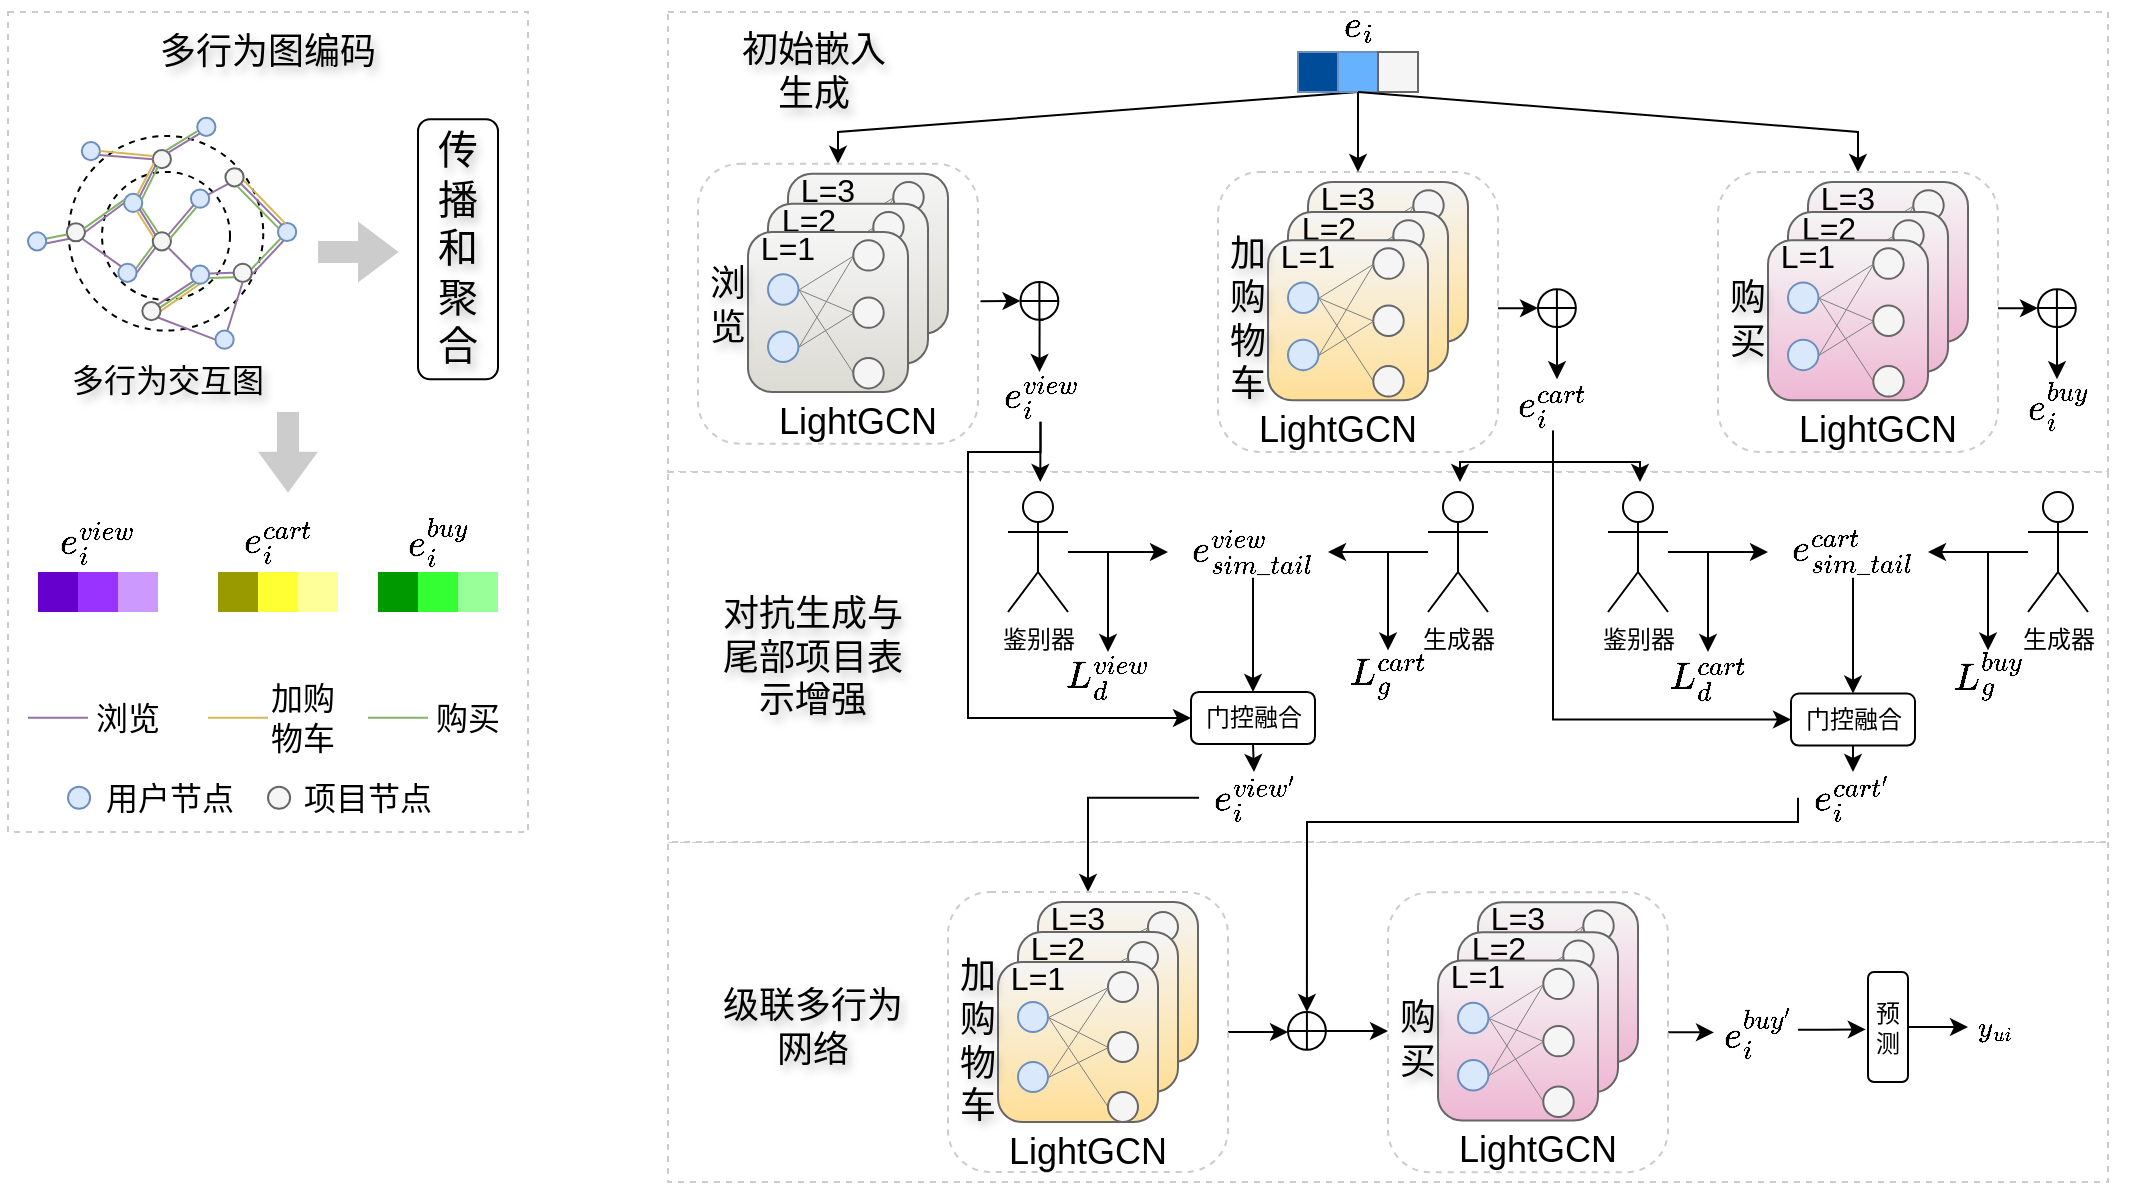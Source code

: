 <mxfile version="28.1.1">
  <diagram name="第 1 页" id="a7vEhYP6rL8GsZ4J2X63">
    <mxGraphModel dx="1019" dy="531" grid="1" gridSize="5" guides="1" tooltips="1" connect="1" arrows="1" fold="1" page="1" pageScale="1" pageWidth="1169" pageHeight="827" math="1" shadow="0">
      <root>
        <mxCell id="0" />
        <mxCell id="1" parent="0" />
        <mxCell id="MW2vSJIWo7ZXO1ug8O02-76" value="" style="rounded=0;whiteSpace=wrap;html=1;strokeColor=#CCCCCC;dashed=1;" vertex="1" parent="1">
          <mxGeometry x="90" y="40" width="260" height="410" as="geometry" />
        </mxCell>
        <mxCell id="FkXduTycxBEro7HCxzzV-827" value="" style="rounded=0;whiteSpace=wrap;html=1;strokeColor=#CCCCCC;dashed=1;" parent="1" vertex="1">
          <mxGeometry x="420" y="455" width="720" height="170" as="geometry" />
        </mxCell>
        <mxCell id="FkXduTycxBEro7HCxzzV-696" value="" style="rounded=0;whiteSpace=wrap;html=1;strokeColor=#CCCCCC;dashed=1;" parent="1" vertex="1">
          <mxGeometry x="420" y="40" width="720" height="230" as="geometry" />
        </mxCell>
        <mxCell id="FkXduTycxBEro7HCxzzV-693" value="" style="rounded=0;whiteSpace=wrap;html=1;strokeColor=#CCCCCC;dashed=1;" parent="1" vertex="1">
          <mxGeometry x="420" y="270" width="720" height="185" as="geometry" />
        </mxCell>
        <mxCell id="FkXduTycxBEro7HCxzzV-688" style="edgeStyle=orthogonalEdgeStyle;rounded=0;orthogonalLoop=1;jettySize=auto;html=1;exitX=0.5;exitY=1;exitDx=0;exitDy=0;" parent="1" source="FkXduTycxBEro7HCxzzV-57" edge="1">
          <mxGeometry relative="1" as="geometry">
            <mxPoint x="606.143" y="275" as="targetPoint" />
          </mxGeometry>
        </mxCell>
        <mxCell id="FkXduTycxBEro7HCxzzV-691" style="edgeStyle=orthogonalEdgeStyle;rounded=0;orthogonalLoop=1;jettySize=auto;html=1;exitX=0.5;exitY=1;exitDx=0;exitDy=0;entryX=0;entryY=0.5;entryDx=0;entryDy=0;" parent="1" source="FkXduTycxBEro7HCxzzV-57" target="FkXduTycxBEro7HCxzzV-245" edge="1">
          <mxGeometry relative="1" as="geometry">
            <Array as="points">
              <mxPoint x="606" y="260" />
              <mxPoint x="570" y="260" />
              <mxPoint x="570" y="393" />
            </Array>
          </mxGeometry>
        </mxCell>
        <mxCell id="FkXduTycxBEro7HCxzzV-57" value="&lt;font style=&quot;font-size: 16px;&quot;&gt;\(e_{i}^{view}\)&lt;/font&gt;" style="text;html=1;align=center;verticalAlign=middle;whiteSpace=wrap;rounded=0;" parent="1" vertex="1">
          <mxGeometry x="578.75" y="219.1" width="55" height="25.8" as="geometry" />
        </mxCell>
        <mxCell id="FkXduTycxBEro7HCxzzV-202" value="" style="group" parent="1" vertex="1" connectable="0">
          <mxGeometry x="596.25" y="175" width="20" height="20" as="geometry" />
        </mxCell>
        <mxCell id="FkXduTycxBEro7HCxzzV-199" value="" style="ellipse;whiteSpace=wrap;html=1;aspect=fixed;" parent="FkXduTycxBEro7HCxzzV-202" vertex="1">
          <mxGeometry width="18.919" height="18.919" as="geometry" />
        </mxCell>
        <mxCell id="FkXduTycxBEro7HCxzzV-200" value="" style="endArrow=none;html=1;rounded=0;exitX=0;exitY=0.5;exitDx=0;exitDy=0;entryX=1;entryY=0.5;entryDx=0;entryDy=0;" parent="FkXduTycxBEro7HCxzzV-202" source="FkXduTycxBEro7HCxzzV-199" target="FkXduTycxBEro7HCxzzV-199" edge="1">
          <mxGeometry width="50" height="50" relative="1" as="geometry">
            <mxPoint x="38.75" y="18.25" as="sourcePoint" />
            <mxPoint x="51.25" y="5.75" as="targetPoint" />
          </mxGeometry>
        </mxCell>
        <mxCell id="FkXduTycxBEro7HCxzzV-201" value="" style="endArrow=none;html=1;rounded=0;exitX=0.5;exitY=1;exitDx=0;exitDy=0;entryX=0.5;entryY=0;entryDx=0;entryDy=0;" parent="FkXduTycxBEro7HCxzzV-202" source="FkXduTycxBEro7HCxzzV-199" target="FkXduTycxBEro7HCxzzV-199" edge="1">
          <mxGeometry width="50" height="50" relative="1" as="geometry">
            <mxPoint x="50" y="10.75" as="sourcePoint" />
            <mxPoint x="70" y="10.75" as="targetPoint" />
          </mxGeometry>
        </mxCell>
        <mxCell id="FkXduTycxBEro7HCxzzV-203" value="" style="endArrow=classic;html=1;rounded=0;entryX=0;entryY=0.5;entryDx=0;entryDy=0;" parent="1" target="FkXduTycxBEro7HCxzzV-199" edge="1">
          <mxGeometry width="50" height="50" relative="1" as="geometry">
            <mxPoint x="576.25" y="184.568" as="sourcePoint" />
            <mxPoint x="671.25" y="165" as="targetPoint" />
          </mxGeometry>
        </mxCell>
        <mxCell id="FkXduTycxBEro7HCxzzV-204" style="edgeStyle=orthogonalEdgeStyle;rounded=0;orthogonalLoop=1;jettySize=auto;html=1;exitX=0.5;exitY=1;exitDx=0;exitDy=0;entryX=0.5;entryY=0;entryDx=0;entryDy=0;" parent="1" edge="1">
          <mxGeometry relative="1" as="geometry">
            <mxPoint x="607.709" y="193.919" as="sourcePoint" />
            <mxPoint x="605.75" y="220" as="targetPoint" />
          </mxGeometry>
        </mxCell>
        <mxCell id="FkXduTycxBEro7HCxzzV-206" style="rounded=0;orthogonalLoop=1;jettySize=auto;html=1;exitX=0.5;exitY=1;exitDx=0;exitDy=0;entryX=0.5;entryY=0;entryDx=0;entryDy=0;" parent="1" source="FkXduTycxBEro7HCxzzV-55" target="FkXduTycxBEro7HCxzzV-103" edge="1">
          <mxGeometry relative="1" as="geometry">
            <mxPoint x="490" y="110" as="targetPoint" />
            <Array as="points">
              <mxPoint x="505" y="100" />
            </Array>
          </mxGeometry>
        </mxCell>
        <mxCell id="FkXduTycxBEro7HCxzzV-689" style="edgeStyle=orthogonalEdgeStyle;rounded=0;orthogonalLoop=1;jettySize=auto;html=1;exitX=0.5;exitY=1;exitDx=0;exitDy=0;" parent="1" source="FkXduTycxBEro7HCxzzV-207" edge="1">
          <mxGeometry relative="1" as="geometry">
            <mxPoint x="816" y="275" as="targetPoint" />
            <Array as="points">
              <mxPoint x="862" y="265" />
              <mxPoint x="816" y="265" />
              <mxPoint x="816" y="275" />
            </Array>
          </mxGeometry>
        </mxCell>
        <mxCell id="FkXduTycxBEro7HCxzzV-690" style="edgeStyle=orthogonalEdgeStyle;rounded=0;orthogonalLoop=1;jettySize=auto;html=1;exitX=0.5;exitY=1;exitDx=0;exitDy=0;" parent="1" source="FkXduTycxBEro7HCxzzV-207" edge="1">
          <mxGeometry relative="1" as="geometry">
            <mxPoint x="906" y="275" as="targetPoint" />
            <Array as="points">
              <mxPoint x="863" y="265" />
              <mxPoint x="906" y="265" />
              <mxPoint x="906" y="275" />
            </Array>
          </mxGeometry>
        </mxCell>
        <mxCell id="FkXduTycxBEro7HCxzzV-692" style="edgeStyle=orthogonalEdgeStyle;rounded=0;orthogonalLoop=1;jettySize=auto;html=1;exitX=0.5;exitY=1;exitDx=0;exitDy=0;entryX=0;entryY=0.5;entryDx=0;entryDy=0;" parent="1" source="FkXduTycxBEro7HCxzzV-207" target="FkXduTycxBEro7HCxzzV-263" edge="1">
          <mxGeometry relative="1" as="geometry" />
        </mxCell>
        <mxCell id="FkXduTycxBEro7HCxzzV-207" value="&lt;font style=&quot;font-size: 16px;&quot;&gt;\(e_{i}^{cart}\)&lt;/font&gt;" style="text;html=1;align=center;verticalAlign=middle;whiteSpace=wrap;rounded=0;" parent="1" vertex="1">
          <mxGeometry x="835" y="223.6" width="55" height="25.8" as="geometry" />
        </mxCell>
        <mxCell id="FkXduTycxBEro7HCxzzV-208" value="" style="group" parent="1" vertex="1" connectable="0">
          <mxGeometry x="855" y="178.6" width="20" height="20" as="geometry" />
        </mxCell>
        <mxCell id="FkXduTycxBEro7HCxzzV-209" value="" style="ellipse;whiteSpace=wrap;html=1;aspect=fixed;" parent="FkXduTycxBEro7HCxzzV-208" vertex="1">
          <mxGeometry width="18.919" height="18.919" as="geometry" />
        </mxCell>
        <mxCell id="FkXduTycxBEro7HCxzzV-210" value="" style="endArrow=none;html=1;rounded=0;exitX=0;exitY=0.5;exitDx=0;exitDy=0;entryX=1;entryY=0.5;entryDx=0;entryDy=0;" parent="FkXduTycxBEro7HCxzzV-208" source="FkXduTycxBEro7HCxzzV-209" target="FkXduTycxBEro7HCxzzV-209" edge="1">
          <mxGeometry width="50" height="50" relative="1" as="geometry">
            <mxPoint x="38.75" y="18.25" as="sourcePoint" />
            <mxPoint x="51.25" y="5.75" as="targetPoint" />
          </mxGeometry>
        </mxCell>
        <mxCell id="FkXduTycxBEro7HCxzzV-211" value="" style="endArrow=none;html=1;rounded=0;exitX=0.5;exitY=1;exitDx=0;exitDy=0;entryX=0.5;entryY=0;entryDx=0;entryDy=0;" parent="FkXduTycxBEro7HCxzzV-208" source="FkXduTycxBEro7HCxzzV-209" target="FkXduTycxBEro7HCxzzV-209" edge="1">
          <mxGeometry width="50" height="50" relative="1" as="geometry">
            <mxPoint x="50" y="10.75" as="sourcePoint" />
            <mxPoint x="70" y="10.75" as="targetPoint" />
          </mxGeometry>
        </mxCell>
        <mxCell id="FkXduTycxBEro7HCxzzV-212" value="" style="endArrow=classic;html=1;rounded=0;entryX=0;entryY=0.5;entryDx=0;entryDy=0;" parent="1" target="FkXduTycxBEro7HCxzzV-209" edge="1">
          <mxGeometry width="50" height="50" relative="1" as="geometry">
            <mxPoint x="835" y="188.168" as="sourcePoint" />
            <mxPoint x="930" y="168.6" as="targetPoint" />
          </mxGeometry>
        </mxCell>
        <mxCell id="FkXduTycxBEro7HCxzzV-213" style="edgeStyle=orthogonalEdgeStyle;rounded=0;orthogonalLoop=1;jettySize=auto;html=1;exitX=0.5;exitY=1;exitDx=0;exitDy=0;entryX=0.5;entryY=0;entryDx=0;entryDy=0;" parent="1" edge="1">
          <mxGeometry relative="1" as="geometry">
            <mxPoint x="866.459" y="197.519" as="sourcePoint" />
            <mxPoint x="864.5" y="223.6" as="targetPoint" />
          </mxGeometry>
        </mxCell>
        <mxCell id="FkXduTycxBEro7HCxzzV-215" value="" style="group" parent="1" vertex="1" connectable="0">
          <mxGeometry x="735" y="34.2" width="60" height="45.8" as="geometry" />
        </mxCell>
        <mxCell id="FkXduTycxBEro7HCxzzV-53" value="" style="group;fillColor=#dae8fc;strokeColor=#6c8ebf;rotation=0;" parent="FkXduTycxBEro7HCxzzV-215" vertex="1" connectable="0">
          <mxGeometry y="25.8" width="60" height="20" as="geometry" />
        </mxCell>
        <mxCell id="FkXduTycxBEro7HCxzzV-54" value="" style="rounded=0;whiteSpace=wrap;html=1;fillColor=#004C99;strokeColor=#6c8ebf;rotation=0;" parent="FkXduTycxBEro7HCxzzV-53" vertex="1">
          <mxGeometry width="20" height="20" as="geometry" />
        </mxCell>
        <mxCell id="FkXduTycxBEro7HCxzzV-55" value="" style="rounded=0;whiteSpace=wrap;html=1;fillColor=#66B2FF;strokeColor=#6c8ebf;rotation=0;" parent="FkXduTycxBEro7HCxzzV-53" vertex="1">
          <mxGeometry x="20" width="20" height="20" as="geometry" />
        </mxCell>
        <mxCell id="FkXduTycxBEro7HCxzzV-56" value="" style="rounded=0;whiteSpace=wrap;html=1;fillColor=#f5f5f5;fontColor=#333333;strokeColor=#666666;rotation=0;" parent="FkXduTycxBEro7HCxzzV-53" vertex="1">
          <mxGeometry x="40" width="20" height="20" as="geometry" />
        </mxCell>
        <mxCell id="FkXduTycxBEro7HCxzzV-205" value="&lt;font style=&quot;font-size: 16px;&quot;&gt;\(e_{i}\)&lt;/font&gt;" style="text;html=1;align=center;verticalAlign=middle;whiteSpace=wrap;rounded=0;" parent="FkXduTycxBEro7HCxzzV-215" vertex="1">
          <mxGeometry x="2.5" width="55" height="25.8" as="geometry" />
        </mxCell>
        <mxCell id="FkXduTycxBEro7HCxzzV-216" value="&lt;font style=&quot;font-size: 16px;&quot;&gt;\(e_{i}^{buy}\)&lt;/font&gt;" style="text;html=1;align=center;verticalAlign=middle;whiteSpace=wrap;rounded=0;" parent="1" vertex="1">
          <mxGeometry x="1087.5" y="223.6" width="55" height="25.8" as="geometry" />
        </mxCell>
        <mxCell id="FkXduTycxBEro7HCxzzV-217" value="" style="group" parent="1" vertex="1" connectable="0">
          <mxGeometry x="1105" y="178.6" width="20" height="20" as="geometry" />
        </mxCell>
        <mxCell id="FkXduTycxBEro7HCxzzV-218" value="" style="ellipse;whiteSpace=wrap;html=1;aspect=fixed;" parent="FkXduTycxBEro7HCxzzV-217" vertex="1">
          <mxGeometry width="18.919" height="18.919" as="geometry" />
        </mxCell>
        <mxCell id="FkXduTycxBEro7HCxzzV-219" value="" style="endArrow=none;html=1;rounded=0;exitX=0;exitY=0.5;exitDx=0;exitDy=0;entryX=1;entryY=0.5;entryDx=0;entryDy=0;" parent="FkXduTycxBEro7HCxzzV-217" source="FkXduTycxBEro7HCxzzV-218" target="FkXduTycxBEro7HCxzzV-218" edge="1">
          <mxGeometry width="50" height="50" relative="1" as="geometry">
            <mxPoint x="38.75" y="18.25" as="sourcePoint" />
            <mxPoint x="51.25" y="5.75" as="targetPoint" />
          </mxGeometry>
        </mxCell>
        <mxCell id="FkXduTycxBEro7HCxzzV-220" value="" style="endArrow=none;html=1;rounded=0;exitX=0.5;exitY=1;exitDx=0;exitDy=0;entryX=0.5;entryY=0;entryDx=0;entryDy=0;" parent="FkXduTycxBEro7HCxzzV-217" source="FkXduTycxBEro7HCxzzV-218" target="FkXduTycxBEro7HCxzzV-218" edge="1">
          <mxGeometry width="50" height="50" relative="1" as="geometry">
            <mxPoint x="50" y="10.75" as="sourcePoint" />
            <mxPoint x="70" y="10.75" as="targetPoint" />
          </mxGeometry>
        </mxCell>
        <mxCell id="FkXduTycxBEro7HCxzzV-221" value="" style="endArrow=classic;html=1;rounded=0;entryX=0;entryY=0.5;entryDx=0;entryDy=0;" parent="1" target="FkXduTycxBEro7HCxzzV-218" edge="1">
          <mxGeometry width="50" height="50" relative="1" as="geometry">
            <mxPoint x="1085" y="188.168" as="sourcePoint" />
            <mxPoint x="1180" y="168.6" as="targetPoint" />
          </mxGeometry>
        </mxCell>
        <mxCell id="FkXduTycxBEro7HCxzzV-222" style="edgeStyle=orthogonalEdgeStyle;rounded=0;orthogonalLoop=1;jettySize=auto;html=1;exitX=0.5;exitY=1;exitDx=0;exitDy=0;entryX=0.5;entryY=0;entryDx=0;entryDy=0;" parent="1" edge="1">
          <mxGeometry relative="1" as="geometry">
            <mxPoint x="1116.459" y="197.519" as="sourcePoint" />
            <mxPoint x="1114.5" y="223.6" as="targetPoint" />
          </mxGeometry>
        </mxCell>
        <mxCell id="FkXduTycxBEro7HCxzzV-223" style="rounded=0;orthogonalLoop=1;jettySize=auto;html=1;exitX=0.5;exitY=1;exitDx=0;exitDy=0;entryX=0.5;entryY=0;entryDx=0;entryDy=0;" parent="1" source="FkXduTycxBEro7HCxzzV-55" target="FkXduTycxBEro7HCxzzV-637" edge="1">
          <mxGeometry relative="1" as="geometry">
            <mxPoint x="1005" y="120" as="targetPoint" />
            <Array as="points">
              <mxPoint x="1015" y="100" />
            </Array>
          </mxGeometry>
        </mxCell>
        <mxCell id="FkXduTycxBEro7HCxzzV-224" value="生成器" style="shape=umlActor;verticalLabelPosition=bottom;verticalAlign=top;html=1;outlineConnect=0;" parent="1" vertex="1">
          <mxGeometry x="800" y="280" width="30" height="60" as="geometry" />
        </mxCell>
        <mxCell id="FkXduTycxBEro7HCxzzV-225" value="鉴别器" style="shape=umlActor;verticalLabelPosition=bottom;verticalAlign=top;html=1;outlineConnect=0;" parent="1" vertex="1">
          <mxGeometry x="590" y="280" width="30" height="60" as="geometry" />
        </mxCell>
        <mxCell id="FkXduTycxBEro7HCxzzV-228" value="" style="endArrow=classic;html=1;rounded=0;" parent="1" edge="1">
          <mxGeometry width="50" height="50" relative="1" as="geometry">
            <mxPoint x="800" y="310" as="sourcePoint" />
            <mxPoint x="750" y="310" as="targetPoint" />
          </mxGeometry>
        </mxCell>
        <mxCell id="FkXduTycxBEro7HCxzzV-233" value="" style="endArrow=classic;html=1;rounded=0;" parent="1" edge="1">
          <mxGeometry width="50" height="50" relative="1" as="geometry">
            <mxPoint x="620" y="310" as="sourcePoint" />
            <mxPoint x="670" y="310" as="targetPoint" />
          </mxGeometry>
        </mxCell>
        <mxCell id="FkXduTycxBEro7HCxzzV-235" value="&lt;font style=&quot;font-size: 16px;&quot;&gt;\( L_d^{view} \)&lt;/font&gt;" style="text;html=1;align=center;verticalAlign=middle;whiteSpace=wrap;rounded=0;" parent="1" vertex="1">
          <mxGeometry x="630" y="360" width="20" height="25" as="geometry" />
        </mxCell>
        <mxCell id="FkXduTycxBEro7HCxzzV-236" value="" style="endArrow=classic;html=1;rounded=0;entryX=0.5;entryY=0;entryDx=0;entryDy=0;" parent="1" target="FkXduTycxBEro7HCxzzV-235" edge="1">
          <mxGeometry width="50" height="50" relative="1" as="geometry">
            <mxPoint x="640" y="310" as="sourcePoint" />
            <mxPoint x="775" y="370" as="targetPoint" />
          </mxGeometry>
        </mxCell>
        <mxCell id="FkXduTycxBEro7HCxzzV-238" value="&lt;font style=&quot;font-size: 16px;&quot;&gt;\( L_g^{cart} \)&lt;/font&gt;" style="text;html=1;align=center;verticalAlign=middle;whiteSpace=wrap;rounded=0;" parent="1" vertex="1">
          <mxGeometry x="770" y="359.2" width="20" height="25.8" as="geometry" />
        </mxCell>
        <mxCell id="FkXduTycxBEro7HCxzzV-239" value="" style="endArrow=classic;html=1;rounded=0;entryX=0.5;entryY=0;entryDx=0;entryDy=0;" parent="1" target="FkXduTycxBEro7HCxzzV-238" edge="1">
          <mxGeometry width="50" height="50" relative="1" as="geometry">
            <mxPoint x="780" y="310" as="sourcePoint" />
            <mxPoint x="915" y="370" as="targetPoint" />
          </mxGeometry>
        </mxCell>
        <mxCell id="FkXduTycxBEro7HCxzzV-248" style="edgeStyle=orthogonalEdgeStyle;rounded=0;orthogonalLoop=1;jettySize=auto;html=1;exitX=0.5;exitY=1;exitDx=0;exitDy=0;entryX=0.5;entryY=0;entryDx=0;entryDy=0;" parent="1" source="FkXduTycxBEro7HCxzzV-240" target="FkXduTycxBEro7HCxzzV-245" edge="1">
          <mxGeometry relative="1" as="geometry" />
        </mxCell>
        <mxCell id="FkXduTycxBEro7HCxzzV-240" value="&lt;font style=&quot;font-size: 16px;&quot;&gt;\(e_{sim\_tail}^{view}\)&lt;/font&gt;" style="text;html=1;align=center;verticalAlign=middle;whiteSpace=wrap;rounded=0;" parent="1" vertex="1">
          <mxGeometry x="685" y="297.1" width="55" height="25.8" as="geometry" />
        </mxCell>
        <mxCell id="FkXduTycxBEro7HCxzzV-486" style="edgeStyle=orthogonalEdgeStyle;rounded=0;orthogonalLoop=1;jettySize=auto;html=1;exitX=0.5;exitY=1;exitDx=0;exitDy=0;entryX=0.5;entryY=0;entryDx=0;entryDy=0;" parent="1" source="FkXduTycxBEro7HCxzzV-245" target="FkXduTycxBEro7HCxzzV-251" edge="1">
          <mxGeometry relative="1" as="geometry" />
        </mxCell>
        <mxCell id="FkXduTycxBEro7HCxzzV-245" value="门控融合" style="rounded=1;whiteSpace=wrap;html=1;" parent="1" vertex="1">
          <mxGeometry x="681.5" y="380" width="62" height="26" as="geometry" />
        </mxCell>
        <mxCell id="FkXduTycxBEro7HCxzzV-817" style="edgeStyle=orthogonalEdgeStyle;rounded=0;orthogonalLoop=1;jettySize=auto;html=1;exitX=0;exitY=0.5;exitDx=0;exitDy=0;entryX=0.5;entryY=0;entryDx=0;entryDy=0;" parent="1" source="FkXduTycxBEro7HCxzzV-251" target="FkXduTycxBEro7HCxzzV-706" edge="1">
          <mxGeometry relative="1" as="geometry" />
        </mxCell>
        <mxCell id="FkXduTycxBEro7HCxzzV-251" value="&lt;font style=&quot;font-size: 16px;&quot;&gt;\(e_{i}^{view^\prime}\)&lt;/font&gt;" style="text;html=1;align=center;verticalAlign=middle;whiteSpace=wrap;rounded=0;" parent="1" vertex="1">
          <mxGeometry x="685.5" y="420.0" width="55" height="25.8" as="geometry" />
        </mxCell>
        <mxCell id="FkXduTycxBEro7HCxzzV-252" value="生成器" style="shape=umlActor;verticalLabelPosition=bottom;verticalAlign=top;html=1;outlineConnect=0;" parent="1" vertex="1">
          <mxGeometry x="1100" y="280" width="30" height="60" as="geometry" />
        </mxCell>
        <mxCell id="FkXduTycxBEro7HCxzzV-253" value="鉴别器" style="shape=umlActor;verticalLabelPosition=bottom;verticalAlign=top;html=1;outlineConnect=0;" parent="1" vertex="1">
          <mxGeometry x="890" y="280" width="30" height="60" as="geometry" />
        </mxCell>
        <mxCell id="FkXduTycxBEro7HCxzzV-254" value="" style="endArrow=classic;html=1;rounded=0;" parent="1" edge="1">
          <mxGeometry width="50" height="50" relative="1" as="geometry">
            <mxPoint x="1100" y="310" as="sourcePoint" />
            <mxPoint x="1050" y="310" as="targetPoint" />
          </mxGeometry>
        </mxCell>
        <mxCell id="FkXduTycxBEro7HCxzzV-255" value="" style="endArrow=classic;html=1;rounded=0;" parent="1" edge="1">
          <mxGeometry width="50" height="50" relative="1" as="geometry">
            <mxPoint x="920" y="310" as="sourcePoint" />
            <mxPoint x="970" y="310" as="targetPoint" />
          </mxGeometry>
        </mxCell>
        <mxCell id="FkXduTycxBEro7HCxzzV-256" value="&lt;font style=&quot;font-size: 16px;&quot;&gt;\( L_d^{cart} \)&lt;/font&gt;" style="text;html=1;align=center;verticalAlign=middle;whiteSpace=wrap;rounded=0;" parent="1" vertex="1">
          <mxGeometry x="930" y="360" width="20" height="25" as="geometry" />
        </mxCell>
        <mxCell id="FkXduTycxBEro7HCxzzV-257" value="" style="endArrow=classic;html=1;rounded=0;entryX=0.5;entryY=0;entryDx=0;entryDy=0;" parent="1" target="FkXduTycxBEro7HCxzzV-256" edge="1">
          <mxGeometry width="50" height="50" relative="1" as="geometry">
            <mxPoint x="940" y="310" as="sourcePoint" />
            <mxPoint x="1075" y="370" as="targetPoint" />
          </mxGeometry>
        </mxCell>
        <mxCell id="FkXduTycxBEro7HCxzzV-258" value="&lt;font style=&quot;font-size: 16px;&quot;&gt;\( L_g^{buy} \)&lt;/font&gt;" style="text;html=1;align=center;verticalAlign=middle;whiteSpace=wrap;rounded=0;" parent="1" vertex="1">
          <mxGeometry x="1070" y="359.2" width="20" height="25.8" as="geometry" />
        </mxCell>
        <mxCell id="FkXduTycxBEro7HCxzzV-259" value="" style="endArrow=classic;html=1;rounded=0;entryX=0.5;entryY=0;entryDx=0;entryDy=0;" parent="1" target="FkXduTycxBEro7HCxzzV-258" edge="1">
          <mxGeometry width="50" height="50" relative="1" as="geometry">
            <mxPoint x="1080" y="310" as="sourcePoint" />
            <mxPoint x="1215" y="370" as="targetPoint" />
          </mxGeometry>
        </mxCell>
        <mxCell id="FkXduTycxBEro7HCxzzV-260" style="edgeStyle=orthogonalEdgeStyle;rounded=0;orthogonalLoop=1;jettySize=auto;html=1;exitX=0.5;exitY=1;exitDx=0;exitDy=0;entryX=0.5;entryY=0;entryDx=0;entryDy=0;" parent="1" source="FkXduTycxBEro7HCxzzV-261" target="FkXduTycxBEro7HCxzzV-263" edge="1">
          <mxGeometry relative="1" as="geometry" />
        </mxCell>
        <mxCell id="FkXduTycxBEro7HCxzzV-261" value="&lt;font style=&quot;font-size: 16px;&quot;&gt;\(e_{sim\_tail}^{cart}\)&lt;/font&gt;" style="text;html=1;align=center;verticalAlign=middle;whiteSpace=wrap;rounded=0;" parent="1" vertex="1">
          <mxGeometry x="985" y="297.1" width="55" height="25.8" as="geometry" />
        </mxCell>
        <mxCell id="FkXduTycxBEro7HCxzzV-487" style="edgeStyle=orthogonalEdgeStyle;rounded=0;orthogonalLoop=1;jettySize=auto;html=1;exitX=0.5;exitY=1;exitDx=0;exitDy=0;entryX=0.5;entryY=0;entryDx=0;entryDy=0;" parent="1" source="FkXduTycxBEro7HCxzzV-263" target="FkXduTycxBEro7HCxzzV-264" edge="1">
          <mxGeometry relative="1" as="geometry" />
        </mxCell>
        <mxCell id="FkXduTycxBEro7HCxzzV-263" value="门控融合" style="rounded=1;whiteSpace=wrap;html=1;" parent="1" vertex="1">
          <mxGeometry x="981.5" y="380.8" width="62" height="26" as="geometry" />
        </mxCell>
        <mxCell id="FkXduTycxBEro7HCxzzV-820" style="edgeStyle=orthogonalEdgeStyle;rounded=0;orthogonalLoop=1;jettySize=auto;html=1;exitX=0;exitY=0.5;exitDx=0;exitDy=0;entryX=0.5;entryY=0;entryDx=0;entryDy=0;" parent="1" source="FkXduTycxBEro7HCxzzV-264" target="FkXduTycxBEro7HCxzzV-701" edge="1">
          <mxGeometry relative="1" as="geometry">
            <Array as="points">
              <mxPoint x="985" y="445" />
              <mxPoint x="740" y="445" />
            </Array>
          </mxGeometry>
        </mxCell>
        <mxCell id="FkXduTycxBEro7HCxzzV-264" value="&lt;font style=&quot;font-size: 16px;&quot;&gt;\(e_{i}^{cart^\prime}\)&lt;/font&gt;" style="text;html=1;align=center;verticalAlign=middle;whiteSpace=wrap;rounded=0;" parent="1" vertex="1">
          <mxGeometry x="985" y="420" width="55" height="25.8" as="geometry" />
        </mxCell>
        <mxCell id="FkXduTycxBEro7HCxzzV-477" value="&lt;font style=&quot;font-size: 16px;&quot;&gt;\(e_{i}^{buy^\prime}\)&lt;/font&gt;" style="text;html=1;align=center;verticalAlign=middle;whiteSpace=wrap;rounded=0;" parent="1" vertex="1">
          <mxGeometry x="945" y="537.1" width="40" height="25.8" as="geometry" />
        </mxCell>
        <mxCell id="FkXduTycxBEro7HCxzzV-585" value="" style="rounded=1;whiteSpace=wrap;html=1;dashed=1;strokeColor=#CCCCCC;" parent="1" vertex="1">
          <mxGeometry x="695" y="120" width="140" height="140" as="geometry" />
        </mxCell>
        <mxCell id="FkXduTycxBEro7HCxzzV-586" value="" style="group" parent="1" vertex="1" connectable="0">
          <mxGeometry x="720" y="125" width="100" height="109.1" as="geometry" />
        </mxCell>
        <mxCell id="FkXduTycxBEro7HCxzzV-587" value="" style="group" parent="FkXduTycxBEro7HCxzzV-586" vertex="1" connectable="0">
          <mxGeometry x="20" width="80" height="80" as="geometry" />
        </mxCell>
        <mxCell id="FkXduTycxBEro7HCxzzV-588" style="rounded=0;orthogonalLoop=1;jettySize=auto;html=1;exitX=1;exitY=0.5;exitDx=0;exitDy=0;entryX=0;entryY=0.5;entryDx=0;entryDy=0;strokeColor=#808080;align=center;verticalAlign=middle;fontFamily=Helvetica;fontSize=11;fontColor=default;labelBackgroundColor=default;endArrow=none;endFill=0;strokeWidth=0.5;" parent="FkXduTycxBEro7HCxzzV-587" source="FkXduTycxBEro7HCxzzV-590" edge="1">
          <mxGeometry relative="1" as="geometry">
            <mxPoint x="68" y="24.42" as="targetPoint" />
          </mxGeometry>
        </mxCell>
        <mxCell id="FkXduTycxBEro7HCxzzV-589" style="rounded=0;orthogonalLoop=1;jettySize=auto;html=1;exitX=1;exitY=0.5;exitDx=0;exitDy=0;entryX=0;entryY=0.5;entryDx=0;entryDy=0;strokeColor=#808080;align=center;verticalAlign=middle;fontFamily=Helvetica;fontSize=11;fontColor=default;labelBackgroundColor=default;endArrow=none;endFill=0;strokeWidth=0.5;" parent="FkXduTycxBEro7HCxzzV-587" source="FkXduTycxBEro7HCxzzV-590" edge="1">
          <mxGeometry relative="1" as="geometry">
            <mxPoint x="68" y="55.42" as="targetPoint" />
          </mxGeometry>
        </mxCell>
        <mxCell id="FkXduTycxBEro7HCxzzV-590" value="" style="ellipse;whiteSpace=wrap;html=1;aspect=fixed;fillColor=#dae8fc;strokeColor=#6c8ebf;" parent="FkXduTycxBEro7HCxzzV-587" vertex="1">
          <mxGeometry x="25" y="5.465" width="15.228" height="15.228" as="geometry" />
        </mxCell>
        <mxCell id="FkXduTycxBEro7HCxzzV-591" style="rounded=0;orthogonalLoop=1;jettySize=auto;html=1;exitX=1;exitY=0.5;exitDx=0;exitDy=0;entryX=0;entryY=0.5;entryDx=0;entryDy=0;strokeColor=#808080;align=center;verticalAlign=middle;fontFamily=Helvetica;fontSize=11;fontColor=default;labelBackgroundColor=default;endArrow=none;endFill=0;strokeWidth=0.5;" parent="FkXduTycxBEro7HCxzzV-587" source="FkXduTycxBEro7HCxzzV-592" edge="1">
          <mxGeometry relative="1" as="geometry">
            <mxPoint x="68" y="24.42" as="targetPoint" />
          </mxGeometry>
        </mxCell>
        <mxCell id="FkXduTycxBEro7HCxzzV-592" value="" style="ellipse;whiteSpace=wrap;html=1;aspect=fixed;fillColor=#dae8fc;strokeColor=#6c8ebf;" parent="FkXduTycxBEro7HCxzzV-587" vertex="1">
          <mxGeometry x="25" y="34.088" width="15.228" height="15.228" as="geometry" />
        </mxCell>
        <mxCell id="FkXduTycxBEro7HCxzzV-593" value="" style="rounded=1;whiteSpace=wrap;html=1;fillColor=#f5f5f5;strokeColor=#666666;gradientColor=#FFDF97;" parent="FkXduTycxBEro7HCxzzV-587" vertex="1">
          <mxGeometry width="80" height="80" as="geometry" />
        </mxCell>
        <mxCell id="FkXduTycxBEro7HCxzzV-594" value="" style="group" parent="FkXduTycxBEro7HCxzzV-587" vertex="1" connectable="0">
          <mxGeometry x="10" y="4.07" width="60" height="75.93" as="geometry" />
        </mxCell>
        <mxCell id="FkXduTycxBEro7HCxzzV-595" style="rounded=0;orthogonalLoop=1;jettySize=auto;html=1;exitX=1;exitY=0.5;exitDx=0;exitDy=0;entryX=0;entryY=0.5;entryDx=0;entryDy=0;endArrow=none;endFill=0;strokeColor=#808080;strokeWidth=0.5;" parent="FkXduTycxBEro7HCxzzV-594" source="FkXduTycxBEro7HCxzzV-598" target="FkXduTycxBEro7HCxzzV-599" edge="1">
          <mxGeometry relative="1" as="geometry" />
        </mxCell>
        <mxCell id="FkXduTycxBEro7HCxzzV-596" style="rounded=0;orthogonalLoop=1;jettySize=auto;html=1;exitX=1;exitY=0.5;exitDx=0;exitDy=0;entryX=0;entryY=0.5;entryDx=0;entryDy=0;strokeColor=#808080;align=center;verticalAlign=middle;fontFamily=Helvetica;fontSize=11;fontColor=default;labelBackgroundColor=default;endArrow=none;endFill=0;strokeWidth=0.5;" parent="FkXduTycxBEro7HCxzzV-594" source="FkXduTycxBEro7HCxzzV-598" target="FkXduTycxBEro7HCxzzV-600" edge="1">
          <mxGeometry relative="1" as="geometry" />
        </mxCell>
        <mxCell id="FkXduTycxBEro7HCxzzV-597" style="rounded=0;orthogonalLoop=1;jettySize=auto;html=1;exitX=1;exitY=0.5;exitDx=0;exitDy=0;entryX=0;entryY=0.5;entryDx=0;entryDy=0;strokeColor=#808080;align=center;verticalAlign=middle;fontFamily=Helvetica;fontSize=11;fontColor=default;labelBackgroundColor=default;endArrow=none;endFill=0;strokeWidth=0.5;" parent="FkXduTycxBEro7HCxzzV-594" source="FkXduTycxBEro7HCxzzV-598" target="FkXduTycxBEro7HCxzzV-601" edge="1">
          <mxGeometry relative="1" as="geometry" />
        </mxCell>
        <mxCell id="FkXduTycxBEro7HCxzzV-598" value="" style="ellipse;whiteSpace=wrap;html=1;aspect=fixed;fillColor=#dae8fc;strokeColor=#6c8ebf;" parent="FkXduTycxBEro7HCxzzV-594" vertex="1">
          <mxGeometry y="17.045" width="15.228" height="15.228" as="geometry" />
        </mxCell>
        <mxCell id="FkXduTycxBEro7HCxzzV-599" value="" style="ellipse;whiteSpace=wrap;html=1;aspect=fixed;fillColor=#f5f5f5;strokeColor=#666666;fontColor=#333333;" parent="FkXduTycxBEro7HCxzzV-594" vertex="1">
          <mxGeometry x="42.638" width="15.228" height="15.228" as="geometry" />
        </mxCell>
        <mxCell id="FkXduTycxBEro7HCxzzV-600" value="" style="ellipse;whiteSpace=wrap;html=1;aspect=fixed;fillColor=#f5f5f5;strokeColor=#666666;fontColor=#333333;" parent="FkXduTycxBEro7HCxzzV-594" vertex="1">
          <mxGeometry x="42.638" y="28.622" width="15.228" height="15.228" as="geometry" />
        </mxCell>
        <mxCell id="FkXduTycxBEro7HCxzzV-601" value="" style="ellipse;whiteSpace=wrap;html=1;aspect=fixed;fillColor=#f5f5f5;strokeColor=#666666;fontColor=#333333;" parent="FkXduTycxBEro7HCxzzV-594" vertex="1">
          <mxGeometry x="42.638" y="58.891" width="15.228" height="15.228" as="geometry" />
        </mxCell>
        <mxCell id="FkXduTycxBEro7HCxzzV-602" style="rounded=0;orthogonalLoop=1;jettySize=auto;html=1;exitX=1;exitY=0.5;exitDx=0;exitDy=0;entryX=0;entryY=0.5;entryDx=0;entryDy=0;strokeColor=#808080;align=center;verticalAlign=middle;fontFamily=Helvetica;fontSize=11;fontColor=default;labelBackgroundColor=default;endArrow=none;endFill=0;strokeWidth=0.5;" parent="FkXduTycxBEro7HCxzzV-594" source="FkXduTycxBEro7HCxzzV-604" target="FkXduTycxBEro7HCxzzV-599" edge="1">
          <mxGeometry relative="1" as="geometry" />
        </mxCell>
        <mxCell id="FkXduTycxBEro7HCxzzV-603" style="rounded=0;orthogonalLoop=1;jettySize=auto;html=1;exitX=1;exitY=0.5;exitDx=0;exitDy=0;entryX=0;entryY=0.5;entryDx=0;entryDy=0;strokeColor=#808080;align=center;verticalAlign=middle;fontFamily=Helvetica;fontSize=11;fontColor=default;labelBackgroundColor=default;endArrow=none;endFill=0;strokeWidth=0.5;" parent="FkXduTycxBEro7HCxzzV-594" source="FkXduTycxBEro7HCxzzV-604" target="FkXduTycxBEro7HCxzzV-600" edge="1">
          <mxGeometry relative="1" as="geometry" />
        </mxCell>
        <mxCell id="FkXduTycxBEro7HCxzzV-604" value="" style="ellipse;whiteSpace=wrap;html=1;aspect=fixed;fillColor=#dae8fc;strokeColor=#6c8ebf;" parent="FkXduTycxBEro7HCxzzV-594" vertex="1">
          <mxGeometry y="45.668" width="15.228" height="15.228" as="geometry" />
        </mxCell>
        <mxCell id="FkXduTycxBEro7HCxzzV-605" value="&lt;font style=&quot;font-size: 16px;&quot;&gt;L=3&lt;/font&gt;" style="text;html=1;align=center;verticalAlign=middle;whiteSpace=wrap;rounded=0;" parent="FkXduTycxBEro7HCxzzV-587" vertex="1">
          <mxGeometry x="5" width="30" height="15.75" as="geometry" />
        </mxCell>
        <mxCell id="FkXduTycxBEro7HCxzzV-606" value="" style="group" parent="FkXduTycxBEro7HCxzzV-586" vertex="1" connectable="0">
          <mxGeometry x="10" y="15" width="80" height="80" as="geometry" />
        </mxCell>
        <mxCell id="FkXduTycxBEro7HCxzzV-607" value="" style="rounded=1;whiteSpace=wrap;html=1;fillColor=#f5f5f5;strokeColor=#666666;gradientColor=#FFDF97;" parent="FkXduTycxBEro7HCxzzV-606" vertex="1">
          <mxGeometry width="80" height="80" as="geometry" />
        </mxCell>
        <mxCell id="FkXduTycxBEro7HCxzzV-608" value="" style="group" parent="FkXduTycxBEro7HCxzzV-606" vertex="1" connectable="0">
          <mxGeometry x="10" y="4.07" width="60" height="75.93" as="geometry" />
        </mxCell>
        <mxCell id="FkXduTycxBEro7HCxzzV-609" style="rounded=0;orthogonalLoop=1;jettySize=auto;html=1;exitX=1;exitY=0.5;exitDx=0;exitDy=0;entryX=0;entryY=0.5;entryDx=0;entryDy=0;endArrow=none;endFill=0;strokeColor=#808080;strokeWidth=0.5;" parent="FkXduTycxBEro7HCxzzV-608" source="FkXduTycxBEro7HCxzzV-612" target="FkXduTycxBEro7HCxzzV-613" edge="1">
          <mxGeometry relative="1" as="geometry" />
        </mxCell>
        <mxCell id="FkXduTycxBEro7HCxzzV-610" style="rounded=0;orthogonalLoop=1;jettySize=auto;html=1;exitX=1;exitY=0.5;exitDx=0;exitDy=0;entryX=0;entryY=0.5;entryDx=0;entryDy=0;strokeColor=#808080;align=center;verticalAlign=middle;fontFamily=Helvetica;fontSize=11;fontColor=default;labelBackgroundColor=default;endArrow=none;endFill=0;strokeWidth=0.5;" parent="FkXduTycxBEro7HCxzzV-608" source="FkXduTycxBEro7HCxzzV-612" target="FkXduTycxBEro7HCxzzV-614" edge="1">
          <mxGeometry relative="1" as="geometry" />
        </mxCell>
        <mxCell id="FkXduTycxBEro7HCxzzV-611" style="rounded=0;orthogonalLoop=1;jettySize=auto;html=1;exitX=1;exitY=0.5;exitDx=0;exitDy=0;entryX=0;entryY=0.5;entryDx=0;entryDy=0;strokeColor=#808080;align=center;verticalAlign=middle;fontFamily=Helvetica;fontSize=11;fontColor=default;labelBackgroundColor=default;endArrow=none;endFill=0;strokeWidth=0.5;" parent="FkXduTycxBEro7HCxzzV-608" source="FkXduTycxBEro7HCxzzV-612" target="FkXduTycxBEro7HCxzzV-615" edge="1">
          <mxGeometry relative="1" as="geometry" />
        </mxCell>
        <mxCell id="FkXduTycxBEro7HCxzzV-612" value="" style="ellipse;whiteSpace=wrap;html=1;aspect=fixed;fillColor=#dae8fc;strokeColor=#6c8ebf;" parent="FkXduTycxBEro7HCxzzV-608" vertex="1">
          <mxGeometry y="17.045" width="15.228" height="15.228" as="geometry" />
        </mxCell>
        <mxCell id="FkXduTycxBEro7HCxzzV-613" value="" style="ellipse;whiteSpace=wrap;html=1;aspect=fixed;fillColor=#f5f5f5;strokeColor=#666666;fontColor=#333333;" parent="FkXduTycxBEro7HCxzzV-608" vertex="1">
          <mxGeometry x="42.638" width="15.228" height="15.228" as="geometry" />
        </mxCell>
        <mxCell id="FkXduTycxBEro7HCxzzV-614" value="" style="ellipse;whiteSpace=wrap;html=1;aspect=fixed;fillColor=#f5f5f5;strokeColor=#666666;fontColor=#333333;" parent="FkXduTycxBEro7HCxzzV-608" vertex="1">
          <mxGeometry x="42.638" y="28.622" width="15.228" height="15.228" as="geometry" />
        </mxCell>
        <mxCell id="FkXduTycxBEro7HCxzzV-615" value="" style="ellipse;whiteSpace=wrap;html=1;aspect=fixed;fillColor=#f5f5f5;strokeColor=#666666;fontColor=#333333;" parent="FkXduTycxBEro7HCxzzV-608" vertex="1">
          <mxGeometry x="42.638" y="58.891" width="15.228" height="15.228" as="geometry" />
        </mxCell>
        <mxCell id="FkXduTycxBEro7HCxzzV-616" style="rounded=0;orthogonalLoop=1;jettySize=auto;html=1;exitX=1;exitY=0.5;exitDx=0;exitDy=0;entryX=0;entryY=0.5;entryDx=0;entryDy=0;strokeColor=#808080;align=center;verticalAlign=middle;fontFamily=Helvetica;fontSize=11;fontColor=default;labelBackgroundColor=default;endArrow=none;endFill=0;strokeWidth=0.5;" parent="FkXduTycxBEro7HCxzzV-608" source="FkXduTycxBEro7HCxzzV-618" target="FkXduTycxBEro7HCxzzV-613" edge="1">
          <mxGeometry relative="1" as="geometry" />
        </mxCell>
        <mxCell id="FkXduTycxBEro7HCxzzV-617" style="rounded=0;orthogonalLoop=1;jettySize=auto;html=1;exitX=1;exitY=0.5;exitDx=0;exitDy=0;entryX=0;entryY=0.5;entryDx=0;entryDy=0;strokeColor=#808080;align=center;verticalAlign=middle;fontFamily=Helvetica;fontSize=11;fontColor=default;labelBackgroundColor=default;endArrow=none;endFill=0;strokeWidth=0.5;" parent="FkXduTycxBEro7HCxzzV-608" source="FkXduTycxBEro7HCxzzV-618" target="FkXduTycxBEro7HCxzzV-614" edge="1">
          <mxGeometry relative="1" as="geometry" />
        </mxCell>
        <mxCell id="FkXduTycxBEro7HCxzzV-618" value="" style="ellipse;whiteSpace=wrap;html=1;aspect=fixed;fillColor=#dae8fc;strokeColor=#6c8ebf;" parent="FkXduTycxBEro7HCxzzV-608" vertex="1">
          <mxGeometry y="45.668" width="15.228" height="15.228" as="geometry" />
        </mxCell>
        <mxCell id="FkXduTycxBEro7HCxzzV-619" value="&lt;font style=&quot;font-size: 16px;&quot;&gt;L=2&lt;/font&gt;" style="text;html=1;align=center;verticalAlign=middle;whiteSpace=wrap;rounded=0;" parent="FkXduTycxBEro7HCxzzV-606" vertex="1">
          <mxGeometry x="5" y="1.4" width="31.31" height="12.67" as="geometry" />
        </mxCell>
        <mxCell id="FkXduTycxBEro7HCxzzV-620" value="" style="group" parent="FkXduTycxBEro7HCxzzV-586" vertex="1" connectable="0">
          <mxGeometry y="29.1" width="80" height="80" as="geometry" />
        </mxCell>
        <mxCell id="FkXduTycxBEro7HCxzzV-621" value="" style="rounded=1;whiteSpace=wrap;html=1;fillColor=#f5f5f5;strokeColor=#666666;gradientColor=#FFDF97;" parent="FkXduTycxBEro7HCxzzV-620" vertex="1">
          <mxGeometry width="80" height="80" as="geometry" />
        </mxCell>
        <mxCell id="FkXduTycxBEro7HCxzzV-622" value="" style="group" parent="FkXduTycxBEro7HCxzzV-620" vertex="1" connectable="0">
          <mxGeometry x="10" y="4.07" width="60" height="75.93" as="geometry" />
        </mxCell>
        <mxCell id="FkXduTycxBEro7HCxzzV-623" style="rounded=0;orthogonalLoop=1;jettySize=auto;html=1;exitX=1;exitY=0.5;exitDx=0;exitDy=0;entryX=0;entryY=0.5;entryDx=0;entryDy=0;endArrow=none;endFill=0;strokeColor=#808080;strokeWidth=0.5;" parent="FkXduTycxBEro7HCxzzV-622" source="FkXduTycxBEro7HCxzzV-626" target="FkXduTycxBEro7HCxzzV-627" edge="1">
          <mxGeometry relative="1" as="geometry" />
        </mxCell>
        <mxCell id="FkXduTycxBEro7HCxzzV-624" style="rounded=0;orthogonalLoop=1;jettySize=auto;html=1;exitX=1;exitY=0.5;exitDx=0;exitDy=0;entryX=0;entryY=0.5;entryDx=0;entryDy=0;strokeColor=#808080;align=center;verticalAlign=middle;fontFamily=Helvetica;fontSize=11;fontColor=default;labelBackgroundColor=default;endArrow=none;endFill=0;strokeWidth=0.5;" parent="FkXduTycxBEro7HCxzzV-622" source="FkXduTycxBEro7HCxzzV-626" target="FkXduTycxBEro7HCxzzV-628" edge="1">
          <mxGeometry relative="1" as="geometry" />
        </mxCell>
        <mxCell id="FkXduTycxBEro7HCxzzV-625" style="rounded=0;orthogonalLoop=1;jettySize=auto;html=1;exitX=1;exitY=0.5;exitDx=0;exitDy=0;entryX=0;entryY=0.5;entryDx=0;entryDy=0;strokeColor=#808080;align=center;verticalAlign=middle;fontFamily=Helvetica;fontSize=11;fontColor=default;labelBackgroundColor=default;endArrow=none;endFill=0;strokeWidth=0.5;" parent="FkXduTycxBEro7HCxzzV-622" source="FkXduTycxBEro7HCxzzV-626" target="FkXduTycxBEro7HCxzzV-629" edge="1">
          <mxGeometry relative="1" as="geometry" />
        </mxCell>
        <mxCell id="FkXduTycxBEro7HCxzzV-626" value="" style="ellipse;whiteSpace=wrap;html=1;aspect=fixed;fillColor=#dae8fc;strokeColor=#6c8ebf;" parent="FkXduTycxBEro7HCxzzV-622" vertex="1">
          <mxGeometry y="17.045" width="15.228" height="15.228" as="geometry" />
        </mxCell>
        <mxCell id="FkXduTycxBEro7HCxzzV-627" value="" style="ellipse;whiteSpace=wrap;html=1;aspect=fixed;fillColor=#f5f5f5;strokeColor=#666666;fontColor=#333333;" parent="FkXduTycxBEro7HCxzzV-622" vertex="1">
          <mxGeometry x="42.638" width="15.228" height="15.228" as="geometry" />
        </mxCell>
        <mxCell id="FkXduTycxBEro7HCxzzV-628" value="" style="ellipse;whiteSpace=wrap;html=1;aspect=fixed;fillColor=#f5f5f5;strokeColor=#666666;fontColor=#333333;" parent="FkXduTycxBEro7HCxzzV-622" vertex="1">
          <mxGeometry x="42.638" y="28.622" width="15.228" height="15.228" as="geometry" />
        </mxCell>
        <mxCell id="FkXduTycxBEro7HCxzzV-629" value="" style="ellipse;whiteSpace=wrap;html=1;aspect=fixed;fillColor=#f5f5f5;strokeColor=#666666;fontColor=#333333;" parent="FkXduTycxBEro7HCxzzV-622" vertex="1">
          <mxGeometry x="42.638" y="58.891" width="15.228" height="15.228" as="geometry" />
        </mxCell>
        <mxCell id="FkXduTycxBEro7HCxzzV-630" style="rounded=0;orthogonalLoop=1;jettySize=auto;html=1;exitX=1;exitY=0.5;exitDx=0;exitDy=0;entryX=0;entryY=0.5;entryDx=0;entryDy=0;strokeColor=#808080;align=center;verticalAlign=middle;fontFamily=Helvetica;fontSize=11;fontColor=default;labelBackgroundColor=default;endArrow=none;endFill=0;strokeWidth=0.5;" parent="FkXduTycxBEro7HCxzzV-622" source="FkXduTycxBEro7HCxzzV-632" target="FkXduTycxBEro7HCxzzV-627" edge="1">
          <mxGeometry relative="1" as="geometry" />
        </mxCell>
        <mxCell id="FkXduTycxBEro7HCxzzV-631" style="rounded=0;orthogonalLoop=1;jettySize=auto;html=1;exitX=1;exitY=0.5;exitDx=0;exitDy=0;entryX=0;entryY=0.5;entryDx=0;entryDy=0;strokeColor=#808080;align=center;verticalAlign=middle;fontFamily=Helvetica;fontSize=11;fontColor=default;labelBackgroundColor=default;endArrow=none;endFill=0;strokeWidth=0.5;" parent="FkXduTycxBEro7HCxzzV-622" source="FkXduTycxBEro7HCxzzV-632" target="FkXduTycxBEro7HCxzzV-628" edge="1">
          <mxGeometry relative="1" as="geometry" />
        </mxCell>
        <mxCell id="FkXduTycxBEro7HCxzzV-632" value="" style="ellipse;whiteSpace=wrap;html=1;aspect=fixed;fillColor=#dae8fc;strokeColor=#6c8ebf;" parent="FkXduTycxBEro7HCxzzV-622" vertex="1">
          <mxGeometry y="45.668" width="15.228" height="15.228" as="geometry" />
        </mxCell>
        <mxCell id="FkXduTycxBEro7HCxzzV-633" value="&lt;font style=&quot;font-size: 16px;&quot;&gt;L=1&lt;/font&gt;" style="text;html=1;align=center;verticalAlign=middle;whiteSpace=wrap;rounded=0;" parent="FkXduTycxBEro7HCxzzV-620" vertex="1">
          <mxGeometry x="5" width="30" height="15.75" as="geometry" />
        </mxCell>
        <mxCell id="FkXduTycxBEro7HCxzzV-635" value="&lt;font style=&quot;font-size: 18px;&quot;&gt;LightGCN&lt;/font&gt;" style="text;html=1;align=center;verticalAlign=middle;whiteSpace=wrap;rounded=0;" parent="1" vertex="1">
          <mxGeometry x="725" y="234.1" width="60" height="30" as="geometry" />
        </mxCell>
        <mxCell id="FkXduTycxBEro7HCxzzV-377" value="&lt;font style=&quot;font-size: 18px;&quot;&gt;加购物车&lt;/font&gt;" style="text;html=1;align=center;verticalAlign=middle;whiteSpace=wrap;rounded=0;textShadow=1;" parent="1" vertex="1">
          <mxGeometry x="700" y="182.96" width="20" height="22.07" as="geometry" />
        </mxCell>
        <mxCell id="FkXduTycxBEro7HCxzzV-636" value="" style="group" parent="1" vertex="1" connectable="0">
          <mxGeometry x="435" y="115.9" width="140" height="144.1" as="geometry" />
        </mxCell>
        <mxCell id="FkXduTycxBEro7HCxzzV-103" value="" style="rounded=1;whiteSpace=wrap;html=1;dashed=1;strokeColor=#CCCCCC;" parent="FkXduTycxBEro7HCxzzV-636" vertex="1">
          <mxGeometry width="140" height="140" as="geometry" />
        </mxCell>
        <mxCell id="FkXduTycxBEro7HCxzzV-584" value="" style="group" parent="FkXduTycxBEro7HCxzzV-636" vertex="1" connectable="0">
          <mxGeometry x="25" y="5" width="100" height="109.1" as="geometry" />
        </mxCell>
        <mxCell id="FkXduTycxBEro7HCxzzV-581" value="" style="group" parent="FkXduTycxBEro7HCxzzV-584" vertex="1" connectable="0">
          <mxGeometry x="20" width="80" height="80" as="geometry" />
        </mxCell>
        <mxCell id="FkXduTycxBEro7HCxzzV-563" style="rounded=0;orthogonalLoop=1;jettySize=auto;html=1;exitX=1;exitY=0.5;exitDx=0;exitDy=0;entryX=0;entryY=0.5;entryDx=0;entryDy=0;strokeColor=#808080;align=center;verticalAlign=middle;fontFamily=Helvetica;fontSize=11;fontColor=default;labelBackgroundColor=default;endArrow=none;endFill=0;strokeWidth=0.5;" parent="FkXduTycxBEro7HCxzzV-581" source="FkXduTycxBEro7HCxzzV-565" edge="1">
          <mxGeometry relative="1" as="geometry">
            <mxPoint x="68" y="24.42" as="targetPoint" />
          </mxGeometry>
        </mxCell>
        <mxCell id="FkXduTycxBEro7HCxzzV-564" style="rounded=0;orthogonalLoop=1;jettySize=auto;html=1;exitX=1;exitY=0.5;exitDx=0;exitDy=0;entryX=0;entryY=0.5;entryDx=0;entryDy=0;strokeColor=#808080;align=center;verticalAlign=middle;fontFamily=Helvetica;fontSize=11;fontColor=default;labelBackgroundColor=default;endArrow=none;endFill=0;strokeWidth=0.5;" parent="FkXduTycxBEro7HCxzzV-581" source="FkXduTycxBEro7HCxzzV-565" edge="1">
          <mxGeometry relative="1" as="geometry">
            <mxPoint x="68" y="55.42" as="targetPoint" />
          </mxGeometry>
        </mxCell>
        <mxCell id="FkXduTycxBEro7HCxzzV-565" value="" style="ellipse;whiteSpace=wrap;html=1;aspect=fixed;fillColor=#dae8fc;strokeColor=#6c8ebf;" parent="FkXduTycxBEro7HCxzzV-581" vertex="1">
          <mxGeometry x="25" y="5.465" width="15.228" height="15.228" as="geometry" />
        </mxCell>
        <mxCell id="FkXduTycxBEro7HCxzzV-566" style="rounded=0;orthogonalLoop=1;jettySize=auto;html=1;exitX=1;exitY=0.5;exitDx=0;exitDy=0;entryX=0;entryY=0.5;entryDx=0;entryDy=0;strokeColor=#808080;align=center;verticalAlign=middle;fontFamily=Helvetica;fontSize=11;fontColor=default;labelBackgroundColor=default;endArrow=none;endFill=0;strokeWidth=0.5;" parent="FkXduTycxBEro7HCxzzV-581" source="FkXduTycxBEro7HCxzzV-567" edge="1">
          <mxGeometry relative="1" as="geometry">
            <mxPoint x="68" y="24.42" as="targetPoint" />
          </mxGeometry>
        </mxCell>
        <mxCell id="FkXduTycxBEro7HCxzzV-567" value="" style="ellipse;whiteSpace=wrap;html=1;aspect=fixed;fillColor=#dae8fc;strokeColor=#6c8ebf;" parent="FkXduTycxBEro7HCxzzV-581" vertex="1">
          <mxGeometry x="25" y="34.088" width="15.228" height="15.228" as="geometry" />
        </mxCell>
        <mxCell id="FkXduTycxBEro7HCxzzV-568" value="" style="rounded=1;whiteSpace=wrap;html=1;fillColor=#f5f5f5;strokeColor=#666666;gradientColor=#DBDAD3;" parent="FkXduTycxBEro7HCxzzV-581" vertex="1">
          <mxGeometry width="80" height="80" as="geometry" />
        </mxCell>
        <mxCell id="FkXduTycxBEro7HCxzzV-569" value="" style="group" parent="FkXduTycxBEro7HCxzzV-581" vertex="1" connectable="0">
          <mxGeometry x="10" y="4.07" width="60" height="75.93" as="geometry" />
        </mxCell>
        <mxCell id="FkXduTycxBEro7HCxzzV-570" style="rounded=0;orthogonalLoop=1;jettySize=auto;html=1;exitX=1;exitY=0.5;exitDx=0;exitDy=0;entryX=0;entryY=0.5;entryDx=0;entryDy=0;endArrow=none;endFill=0;strokeColor=#808080;strokeWidth=0.5;" parent="FkXduTycxBEro7HCxzzV-569" source="FkXduTycxBEro7HCxzzV-573" target="FkXduTycxBEro7HCxzzV-574" edge="1">
          <mxGeometry relative="1" as="geometry" />
        </mxCell>
        <mxCell id="FkXduTycxBEro7HCxzzV-571" style="rounded=0;orthogonalLoop=1;jettySize=auto;html=1;exitX=1;exitY=0.5;exitDx=0;exitDy=0;entryX=0;entryY=0.5;entryDx=0;entryDy=0;strokeColor=#808080;align=center;verticalAlign=middle;fontFamily=Helvetica;fontSize=11;fontColor=default;labelBackgroundColor=default;endArrow=none;endFill=0;strokeWidth=0.5;" parent="FkXduTycxBEro7HCxzzV-569" source="FkXduTycxBEro7HCxzzV-573" target="FkXduTycxBEro7HCxzzV-575" edge="1">
          <mxGeometry relative="1" as="geometry" />
        </mxCell>
        <mxCell id="FkXduTycxBEro7HCxzzV-572" style="rounded=0;orthogonalLoop=1;jettySize=auto;html=1;exitX=1;exitY=0.5;exitDx=0;exitDy=0;entryX=0;entryY=0.5;entryDx=0;entryDy=0;strokeColor=#808080;align=center;verticalAlign=middle;fontFamily=Helvetica;fontSize=11;fontColor=default;labelBackgroundColor=default;endArrow=none;endFill=0;strokeWidth=0.5;" parent="FkXduTycxBEro7HCxzzV-569" source="FkXduTycxBEro7HCxzzV-573" target="FkXduTycxBEro7HCxzzV-576" edge="1">
          <mxGeometry relative="1" as="geometry" />
        </mxCell>
        <mxCell id="FkXduTycxBEro7HCxzzV-573" value="" style="ellipse;whiteSpace=wrap;html=1;aspect=fixed;fillColor=#dae8fc;strokeColor=#6c8ebf;" parent="FkXduTycxBEro7HCxzzV-569" vertex="1">
          <mxGeometry y="17.045" width="15.228" height="15.228" as="geometry" />
        </mxCell>
        <mxCell id="FkXduTycxBEro7HCxzzV-574" value="" style="ellipse;whiteSpace=wrap;html=1;aspect=fixed;fillColor=#f5f5f5;strokeColor=#666666;fontColor=#333333;" parent="FkXduTycxBEro7HCxzzV-569" vertex="1">
          <mxGeometry x="42.638" width="15.228" height="15.228" as="geometry" />
        </mxCell>
        <mxCell id="FkXduTycxBEro7HCxzzV-575" value="" style="ellipse;whiteSpace=wrap;html=1;aspect=fixed;fillColor=#f5f5f5;strokeColor=#666666;fontColor=#333333;" parent="FkXduTycxBEro7HCxzzV-569" vertex="1">
          <mxGeometry x="42.638" y="28.622" width="15.228" height="15.228" as="geometry" />
        </mxCell>
        <mxCell id="FkXduTycxBEro7HCxzzV-576" value="" style="ellipse;whiteSpace=wrap;html=1;aspect=fixed;fillColor=#f5f5f5;strokeColor=#666666;fontColor=#333333;" parent="FkXduTycxBEro7HCxzzV-569" vertex="1">
          <mxGeometry x="42.638" y="58.891" width="15.228" height="15.228" as="geometry" />
        </mxCell>
        <mxCell id="FkXduTycxBEro7HCxzzV-577" style="rounded=0;orthogonalLoop=1;jettySize=auto;html=1;exitX=1;exitY=0.5;exitDx=0;exitDy=0;entryX=0;entryY=0.5;entryDx=0;entryDy=0;strokeColor=#808080;align=center;verticalAlign=middle;fontFamily=Helvetica;fontSize=11;fontColor=default;labelBackgroundColor=default;endArrow=none;endFill=0;strokeWidth=0.5;" parent="FkXduTycxBEro7HCxzzV-569" source="FkXduTycxBEro7HCxzzV-579" target="FkXduTycxBEro7HCxzzV-574" edge="1">
          <mxGeometry relative="1" as="geometry" />
        </mxCell>
        <mxCell id="FkXduTycxBEro7HCxzzV-578" style="rounded=0;orthogonalLoop=1;jettySize=auto;html=1;exitX=1;exitY=0.5;exitDx=0;exitDy=0;entryX=0;entryY=0.5;entryDx=0;entryDy=0;strokeColor=#808080;align=center;verticalAlign=middle;fontFamily=Helvetica;fontSize=11;fontColor=default;labelBackgroundColor=default;endArrow=none;endFill=0;strokeWidth=0.5;" parent="FkXduTycxBEro7HCxzzV-569" source="FkXduTycxBEro7HCxzzV-579" target="FkXduTycxBEro7HCxzzV-575" edge="1">
          <mxGeometry relative="1" as="geometry" />
        </mxCell>
        <mxCell id="FkXduTycxBEro7HCxzzV-579" value="" style="ellipse;whiteSpace=wrap;html=1;aspect=fixed;fillColor=#dae8fc;strokeColor=#6c8ebf;" parent="FkXduTycxBEro7HCxzzV-569" vertex="1">
          <mxGeometry y="45.668" width="15.228" height="15.228" as="geometry" />
        </mxCell>
        <mxCell id="FkXduTycxBEro7HCxzzV-580" value="&lt;font style=&quot;font-size: 16px;&quot;&gt;L=3&lt;/font&gt;" style="text;html=1;align=center;verticalAlign=middle;whiteSpace=wrap;rounded=0;" parent="FkXduTycxBEro7HCxzzV-581" vertex="1">
          <mxGeometry x="5" width="30" height="15.75" as="geometry" />
        </mxCell>
        <mxCell id="FkXduTycxBEro7HCxzzV-583" value="" style="group" parent="FkXduTycxBEro7HCxzzV-584" vertex="1" connectable="0">
          <mxGeometry x="10" y="15" width="80" height="80" as="geometry" />
        </mxCell>
        <mxCell id="FkXduTycxBEro7HCxzzV-550" value="" style="rounded=1;whiteSpace=wrap;html=1;fillColor=#f5f5f5;strokeColor=#666666;gradientColor=#DBDAD3;" parent="FkXduTycxBEro7HCxzzV-583" vertex="1">
          <mxGeometry width="80" height="80" as="geometry" />
        </mxCell>
        <mxCell id="FkXduTycxBEro7HCxzzV-551" value="" style="group" parent="FkXduTycxBEro7HCxzzV-583" vertex="1" connectable="0">
          <mxGeometry x="10" y="4.07" width="60" height="75.93" as="geometry" />
        </mxCell>
        <mxCell id="FkXduTycxBEro7HCxzzV-552" style="rounded=0;orthogonalLoop=1;jettySize=auto;html=1;exitX=1;exitY=0.5;exitDx=0;exitDy=0;entryX=0;entryY=0.5;entryDx=0;entryDy=0;endArrow=none;endFill=0;strokeColor=#808080;strokeWidth=0.5;" parent="FkXduTycxBEro7HCxzzV-551" source="FkXduTycxBEro7HCxzzV-555" target="FkXduTycxBEro7HCxzzV-556" edge="1">
          <mxGeometry relative="1" as="geometry" />
        </mxCell>
        <mxCell id="FkXduTycxBEro7HCxzzV-553" style="rounded=0;orthogonalLoop=1;jettySize=auto;html=1;exitX=1;exitY=0.5;exitDx=0;exitDy=0;entryX=0;entryY=0.5;entryDx=0;entryDy=0;strokeColor=#808080;align=center;verticalAlign=middle;fontFamily=Helvetica;fontSize=11;fontColor=default;labelBackgroundColor=default;endArrow=none;endFill=0;strokeWidth=0.5;" parent="FkXduTycxBEro7HCxzzV-551" source="FkXduTycxBEro7HCxzzV-555" target="FkXduTycxBEro7HCxzzV-557" edge="1">
          <mxGeometry relative="1" as="geometry" />
        </mxCell>
        <mxCell id="FkXduTycxBEro7HCxzzV-554" style="rounded=0;orthogonalLoop=1;jettySize=auto;html=1;exitX=1;exitY=0.5;exitDx=0;exitDy=0;entryX=0;entryY=0.5;entryDx=0;entryDy=0;strokeColor=#808080;align=center;verticalAlign=middle;fontFamily=Helvetica;fontSize=11;fontColor=default;labelBackgroundColor=default;endArrow=none;endFill=0;strokeWidth=0.5;" parent="FkXduTycxBEro7HCxzzV-551" source="FkXduTycxBEro7HCxzzV-555" target="FkXduTycxBEro7HCxzzV-558" edge="1">
          <mxGeometry relative="1" as="geometry" />
        </mxCell>
        <mxCell id="FkXduTycxBEro7HCxzzV-555" value="" style="ellipse;whiteSpace=wrap;html=1;aspect=fixed;fillColor=#dae8fc;strokeColor=#6c8ebf;" parent="FkXduTycxBEro7HCxzzV-551" vertex="1">
          <mxGeometry y="17.045" width="15.228" height="15.228" as="geometry" />
        </mxCell>
        <mxCell id="FkXduTycxBEro7HCxzzV-556" value="" style="ellipse;whiteSpace=wrap;html=1;aspect=fixed;fillColor=#f5f5f5;strokeColor=#666666;fontColor=#333333;" parent="FkXduTycxBEro7HCxzzV-551" vertex="1">
          <mxGeometry x="42.638" width="15.228" height="15.228" as="geometry" />
        </mxCell>
        <mxCell id="FkXduTycxBEro7HCxzzV-557" value="" style="ellipse;whiteSpace=wrap;html=1;aspect=fixed;fillColor=#f5f5f5;strokeColor=#666666;fontColor=#333333;" parent="FkXduTycxBEro7HCxzzV-551" vertex="1">
          <mxGeometry x="42.638" y="28.622" width="15.228" height="15.228" as="geometry" />
        </mxCell>
        <mxCell id="FkXduTycxBEro7HCxzzV-558" value="" style="ellipse;whiteSpace=wrap;html=1;aspect=fixed;fillColor=#f5f5f5;strokeColor=#666666;fontColor=#333333;" parent="FkXduTycxBEro7HCxzzV-551" vertex="1">
          <mxGeometry x="42.638" y="58.891" width="15.228" height="15.228" as="geometry" />
        </mxCell>
        <mxCell id="FkXduTycxBEro7HCxzzV-559" style="rounded=0;orthogonalLoop=1;jettySize=auto;html=1;exitX=1;exitY=0.5;exitDx=0;exitDy=0;entryX=0;entryY=0.5;entryDx=0;entryDy=0;strokeColor=#808080;align=center;verticalAlign=middle;fontFamily=Helvetica;fontSize=11;fontColor=default;labelBackgroundColor=default;endArrow=none;endFill=0;strokeWidth=0.5;" parent="FkXduTycxBEro7HCxzzV-551" source="FkXduTycxBEro7HCxzzV-561" target="FkXduTycxBEro7HCxzzV-556" edge="1">
          <mxGeometry relative="1" as="geometry" />
        </mxCell>
        <mxCell id="FkXduTycxBEro7HCxzzV-560" style="rounded=0;orthogonalLoop=1;jettySize=auto;html=1;exitX=1;exitY=0.5;exitDx=0;exitDy=0;entryX=0;entryY=0.5;entryDx=0;entryDy=0;strokeColor=#808080;align=center;verticalAlign=middle;fontFamily=Helvetica;fontSize=11;fontColor=default;labelBackgroundColor=default;endArrow=none;endFill=0;strokeWidth=0.5;" parent="FkXduTycxBEro7HCxzzV-551" source="FkXduTycxBEro7HCxzzV-561" target="FkXduTycxBEro7HCxzzV-557" edge="1">
          <mxGeometry relative="1" as="geometry" />
        </mxCell>
        <mxCell id="FkXduTycxBEro7HCxzzV-561" value="" style="ellipse;whiteSpace=wrap;html=1;aspect=fixed;fillColor=#dae8fc;strokeColor=#6c8ebf;" parent="FkXduTycxBEro7HCxzzV-551" vertex="1">
          <mxGeometry y="45.668" width="15.228" height="15.228" as="geometry" />
        </mxCell>
        <mxCell id="FkXduTycxBEro7HCxzzV-562" value="&lt;font style=&quot;font-size: 16px;&quot;&gt;L=2&lt;/font&gt;" style="text;html=1;align=center;verticalAlign=middle;whiteSpace=wrap;rounded=0;" parent="FkXduTycxBEro7HCxzzV-583" vertex="1">
          <mxGeometry x="5" y="1.4" width="31.31" height="12.67" as="geometry" />
        </mxCell>
        <mxCell id="FkXduTycxBEro7HCxzzV-582" value="" style="group" parent="FkXduTycxBEro7HCxzzV-584" vertex="1" connectable="0">
          <mxGeometry y="29.1" width="80" height="80" as="geometry" />
        </mxCell>
        <mxCell id="FkXduTycxBEro7HCxzzV-59" value="" style="rounded=1;whiteSpace=wrap;html=1;fillColor=#f5f5f5;strokeColor=#666666;gradientColor=#DBDAD3;" parent="FkXduTycxBEro7HCxzzV-582" vertex="1">
          <mxGeometry width="80" height="80" as="geometry" />
        </mxCell>
        <mxCell id="FkXduTycxBEro7HCxzzV-71" value="" style="group" parent="FkXduTycxBEro7HCxzzV-582" vertex="1" connectable="0">
          <mxGeometry x="10" y="4.07" width="60" height="75.93" as="geometry" />
        </mxCell>
        <mxCell id="FkXduTycxBEro7HCxzzV-66" style="rounded=0;orthogonalLoop=1;jettySize=auto;html=1;exitX=1;exitY=0.5;exitDx=0;exitDy=0;entryX=0;entryY=0.5;entryDx=0;entryDy=0;endArrow=none;endFill=0;strokeColor=#808080;strokeWidth=0.5;" parent="FkXduTycxBEro7HCxzzV-71" source="FkXduTycxBEro7HCxzzV-60" target="FkXduTycxBEro7HCxzzV-61" edge="1">
          <mxGeometry relative="1" as="geometry" />
        </mxCell>
        <mxCell id="FkXduTycxBEro7HCxzzV-67" style="rounded=0;orthogonalLoop=1;jettySize=auto;html=1;exitX=1;exitY=0.5;exitDx=0;exitDy=0;entryX=0;entryY=0.5;entryDx=0;entryDy=0;strokeColor=#808080;align=center;verticalAlign=middle;fontFamily=Helvetica;fontSize=11;fontColor=default;labelBackgroundColor=default;endArrow=none;endFill=0;strokeWidth=0.5;" parent="FkXduTycxBEro7HCxzzV-71" source="FkXduTycxBEro7HCxzzV-60" target="FkXduTycxBEro7HCxzzV-63" edge="1">
          <mxGeometry relative="1" as="geometry" />
        </mxCell>
        <mxCell id="FkXduTycxBEro7HCxzzV-68" style="rounded=0;orthogonalLoop=1;jettySize=auto;html=1;exitX=1;exitY=0.5;exitDx=0;exitDy=0;entryX=0;entryY=0.5;entryDx=0;entryDy=0;strokeColor=#808080;align=center;verticalAlign=middle;fontFamily=Helvetica;fontSize=11;fontColor=default;labelBackgroundColor=default;endArrow=none;endFill=0;strokeWidth=0.5;" parent="FkXduTycxBEro7HCxzzV-71" source="FkXduTycxBEro7HCxzzV-60" target="FkXduTycxBEro7HCxzzV-64" edge="1">
          <mxGeometry relative="1" as="geometry" />
        </mxCell>
        <mxCell id="FkXduTycxBEro7HCxzzV-60" value="" style="ellipse;whiteSpace=wrap;html=1;aspect=fixed;fillColor=#dae8fc;strokeColor=#6c8ebf;" parent="FkXduTycxBEro7HCxzzV-71" vertex="1">
          <mxGeometry y="17.045" width="15.228" height="15.228" as="geometry" />
        </mxCell>
        <mxCell id="FkXduTycxBEro7HCxzzV-61" value="" style="ellipse;whiteSpace=wrap;html=1;aspect=fixed;fillColor=#f5f5f5;strokeColor=#666666;fontColor=#333333;" parent="FkXduTycxBEro7HCxzzV-71" vertex="1">
          <mxGeometry x="42.638" width="15.228" height="15.228" as="geometry" />
        </mxCell>
        <mxCell id="FkXduTycxBEro7HCxzzV-63" value="" style="ellipse;whiteSpace=wrap;html=1;aspect=fixed;fillColor=#f5f5f5;strokeColor=#666666;fontColor=#333333;" parent="FkXduTycxBEro7HCxzzV-71" vertex="1">
          <mxGeometry x="42.638" y="28.622" width="15.228" height="15.228" as="geometry" />
        </mxCell>
        <mxCell id="FkXduTycxBEro7HCxzzV-64" value="" style="ellipse;whiteSpace=wrap;html=1;aspect=fixed;fillColor=#f5f5f5;strokeColor=#666666;fontColor=#333333;" parent="FkXduTycxBEro7HCxzzV-71" vertex="1">
          <mxGeometry x="42.638" y="58.891" width="15.228" height="15.228" as="geometry" />
        </mxCell>
        <mxCell id="FkXduTycxBEro7HCxzzV-69" style="rounded=0;orthogonalLoop=1;jettySize=auto;html=1;exitX=1;exitY=0.5;exitDx=0;exitDy=0;entryX=0;entryY=0.5;entryDx=0;entryDy=0;strokeColor=#808080;align=center;verticalAlign=middle;fontFamily=Helvetica;fontSize=11;fontColor=default;labelBackgroundColor=default;endArrow=none;endFill=0;strokeWidth=0.5;" parent="FkXduTycxBEro7HCxzzV-71" source="FkXduTycxBEro7HCxzzV-65" target="FkXduTycxBEro7HCxzzV-61" edge="1">
          <mxGeometry relative="1" as="geometry" />
        </mxCell>
        <mxCell id="FkXduTycxBEro7HCxzzV-70" style="rounded=0;orthogonalLoop=1;jettySize=auto;html=1;exitX=1;exitY=0.5;exitDx=0;exitDy=0;entryX=0;entryY=0.5;entryDx=0;entryDy=0;strokeColor=#808080;align=center;verticalAlign=middle;fontFamily=Helvetica;fontSize=11;fontColor=default;labelBackgroundColor=default;endArrow=none;endFill=0;strokeWidth=0.5;" parent="FkXduTycxBEro7HCxzzV-71" source="FkXduTycxBEro7HCxzzV-65" target="FkXduTycxBEro7HCxzzV-63" edge="1">
          <mxGeometry relative="1" as="geometry" />
        </mxCell>
        <mxCell id="FkXduTycxBEro7HCxzzV-65" value="" style="ellipse;whiteSpace=wrap;html=1;aspect=fixed;fillColor=#dae8fc;strokeColor=#6c8ebf;" parent="FkXduTycxBEro7HCxzzV-71" vertex="1">
          <mxGeometry y="45.668" width="15.228" height="15.228" as="geometry" />
        </mxCell>
        <mxCell id="FkXduTycxBEro7HCxzzV-72" value="&lt;font style=&quot;font-size: 16px;&quot;&gt;L=1&lt;/font&gt;" style="text;html=1;align=center;verticalAlign=middle;whiteSpace=wrap;rounded=0;" parent="FkXduTycxBEro7HCxzzV-582" vertex="1">
          <mxGeometry x="5" width="30" height="15.75" as="geometry" />
        </mxCell>
        <mxCell id="FkXduTycxBEro7HCxzzV-376" value="&lt;font style=&quot;font-size: 18px; color: rgb(0, 0, 0);&quot;&gt;浏览&lt;/font&gt;" style="text;html=1;align=center;verticalAlign=middle;whiteSpace=wrap;rounded=0;fontColor=#B3B3B3;textShadow=1;" parent="FkXduTycxBEro7HCxzzV-636" vertex="1">
          <mxGeometry x="5" y="58.6" width="20" height="25" as="geometry" />
        </mxCell>
        <mxCell id="FkXduTycxBEro7HCxzzV-104" value="&lt;font style=&quot;font-size: 18px;&quot;&gt;LightGCN&lt;/font&gt;" style="text;html=1;align=center;verticalAlign=middle;whiteSpace=wrap;rounded=0;" parent="FkXduTycxBEro7HCxzzV-636" vertex="1">
          <mxGeometry x="50" y="114.1" width="60" height="30" as="geometry" />
        </mxCell>
        <mxCell id="FkXduTycxBEro7HCxzzV-637" value="" style="rounded=1;whiteSpace=wrap;html=1;dashed=1;strokeColor=#CCCCCC;" parent="1" vertex="1">
          <mxGeometry x="945" y="120" width="140" height="140" as="geometry" />
        </mxCell>
        <mxCell id="FkXduTycxBEro7HCxzzV-638" value="" style="group" parent="1" vertex="1" connectable="0">
          <mxGeometry x="970" y="125" width="100" height="109.1" as="geometry" />
        </mxCell>
        <mxCell id="FkXduTycxBEro7HCxzzV-639" value="" style="group" parent="FkXduTycxBEro7HCxzzV-638" vertex="1" connectable="0">
          <mxGeometry x="20" width="80" height="80" as="geometry" />
        </mxCell>
        <mxCell id="FkXduTycxBEro7HCxzzV-640" style="rounded=0;orthogonalLoop=1;jettySize=auto;html=1;exitX=1;exitY=0.5;exitDx=0;exitDy=0;entryX=0;entryY=0.5;entryDx=0;entryDy=0;strokeColor=#808080;align=center;verticalAlign=middle;fontFamily=Helvetica;fontSize=11;fontColor=default;labelBackgroundColor=default;endArrow=none;endFill=0;strokeWidth=0.5;" parent="FkXduTycxBEro7HCxzzV-639" source="FkXduTycxBEro7HCxzzV-642" edge="1">
          <mxGeometry relative="1" as="geometry">
            <mxPoint x="68" y="24.42" as="targetPoint" />
          </mxGeometry>
        </mxCell>
        <mxCell id="FkXduTycxBEro7HCxzzV-641" style="rounded=0;orthogonalLoop=1;jettySize=auto;html=1;exitX=1;exitY=0.5;exitDx=0;exitDy=0;entryX=0;entryY=0.5;entryDx=0;entryDy=0;strokeColor=#808080;align=center;verticalAlign=middle;fontFamily=Helvetica;fontSize=11;fontColor=default;labelBackgroundColor=default;endArrow=none;endFill=0;strokeWidth=0.5;" parent="FkXduTycxBEro7HCxzzV-639" source="FkXduTycxBEro7HCxzzV-642" edge="1">
          <mxGeometry relative="1" as="geometry">
            <mxPoint x="68" y="55.42" as="targetPoint" />
          </mxGeometry>
        </mxCell>
        <mxCell id="FkXduTycxBEro7HCxzzV-642" value="" style="ellipse;whiteSpace=wrap;html=1;aspect=fixed;fillColor=#dae8fc;strokeColor=#6c8ebf;" parent="FkXduTycxBEro7HCxzzV-639" vertex="1">
          <mxGeometry x="25" y="5.465" width="15.228" height="15.228" as="geometry" />
        </mxCell>
        <mxCell id="FkXduTycxBEro7HCxzzV-643" style="rounded=0;orthogonalLoop=1;jettySize=auto;html=1;exitX=1;exitY=0.5;exitDx=0;exitDy=0;entryX=0;entryY=0.5;entryDx=0;entryDy=0;strokeColor=#808080;align=center;verticalAlign=middle;fontFamily=Helvetica;fontSize=11;fontColor=default;labelBackgroundColor=default;endArrow=none;endFill=0;strokeWidth=0.5;" parent="FkXduTycxBEro7HCxzzV-639" source="FkXduTycxBEro7HCxzzV-644" edge="1">
          <mxGeometry relative="1" as="geometry">
            <mxPoint x="68" y="24.42" as="targetPoint" />
          </mxGeometry>
        </mxCell>
        <mxCell id="FkXduTycxBEro7HCxzzV-644" value="" style="ellipse;whiteSpace=wrap;html=1;aspect=fixed;fillColor=#dae8fc;strokeColor=#6c8ebf;" parent="FkXduTycxBEro7HCxzzV-639" vertex="1">
          <mxGeometry x="25" y="34.088" width="15.228" height="15.228" as="geometry" />
        </mxCell>
        <mxCell id="FkXduTycxBEro7HCxzzV-645" value="" style="rounded=1;whiteSpace=wrap;html=1;fillColor=#f5f5f5;strokeColor=#666666;gradientColor=#EEB7D3;" parent="FkXduTycxBEro7HCxzzV-639" vertex="1">
          <mxGeometry width="80" height="80" as="geometry" />
        </mxCell>
        <mxCell id="FkXduTycxBEro7HCxzzV-646" value="" style="group" parent="FkXduTycxBEro7HCxzzV-639" vertex="1" connectable="0">
          <mxGeometry x="10" y="4.07" width="60" height="75.93" as="geometry" />
        </mxCell>
        <mxCell id="FkXduTycxBEro7HCxzzV-647" style="rounded=0;orthogonalLoop=1;jettySize=auto;html=1;exitX=1;exitY=0.5;exitDx=0;exitDy=0;entryX=0;entryY=0.5;entryDx=0;entryDy=0;endArrow=none;endFill=0;strokeColor=#808080;strokeWidth=0.5;" parent="FkXduTycxBEro7HCxzzV-646" source="FkXduTycxBEro7HCxzzV-650" target="FkXduTycxBEro7HCxzzV-651" edge="1">
          <mxGeometry relative="1" as="geometry" />
        </mxCell>
        <mxCell id="FkXduTycxBEro7HCxzzV-648" style="rounded=0;orthogonalLoop=1;jettySize=auto;html=1;exitX=1;exitY=0.5;exitDx=0;exitDy=0;entryX=0;entryY=0.5;entryDx=0;entryDy=0;strokeColor=#808080;align=center;verticalAlign=middle;fontFamily=Helvetica;fontSize=11;fontColor=default;labelBackgroundColor=default;endArrow=none;endFill=0;strokeWidth=0.5;" parent="FkXduTycxBEro7HCxzzV-646" source="FkXduTycxBEro7HCxzzV-650" target="FkXduTycxBEro7HCxzzV-652" edge="1">
          <mxGeometry relative="1" as="geometry" />
        </mxCell>
        <mxCell id="FkXduTycxBEro7HCxzzV-649" style="rounded=0;orthogonalLoop=1;jettySize=auto;html=1;exitX=1;exitY=0.5;exitDx=0;exitDy=0;entryX=0;entryY=0.5;entryDx=0;entryDy=0;strokeColor=#808080;align=center;verticalAlign=middle;fontFamily=Helvetica;fontSize=11;fontColor=default;labelBackgroundColor=default;endArrow=none;endFill=0;strokeWidth=0.5;" parent="FkXduTycxBEro7HCxzzV-646" source="FkXduTycxBEro7HCxzzV-650" target="FkXduTycxBEro7HCxzzV-653" edge="1">
          <mxGeometry relative="1" as="geometry" />
        </mxCell>
        <mxCell id="FkXduTycxBEro7HCxzzV-650" value="" style="ellipse;whiteSpace=wrap;html=1;aspect=fixed;fillColor=#dae8fc;strokeColor=#6c8ebf;" parent="FkXduTycxBEro7HCxzzV-646" vertex="1">
          <mxGeometry y="17.045" width="15.228" height="15.228" as="geometry" />
        </mxCell>
        <mxCell id="FkXduTycxBEro7HCxzzV-651" value="" style="ellipse;whiteSpace=wrap;html=1;aspect=fixed;fillColor=#f5f5f5;strokeColor=#666666;fontColor=#333333;" parent="FkXduTycxBEro7HCxzzV-646" vertex="1">
          <mxGeometry x="42.638" width="15.228" height="15.228" as="geometry" />
        </mxCell>
        <mxCell id="FkXduTycxBEro7HCxzzV-652" value="" style="ellipse;whiteSpace=wrap;html=1;aspect=fixed;fillColor=#f5f5f5;strokeColor=#666666;fontColor=#333333;" parent="FkXduTycxBEro7HCxzzV-646" vertex="1">
          <mxGeometry x="42.638" y="28.622" width="15.228" height="15.228" as="geometry" />
        </mxCell>
        <mxCell id="FkXduTycxBEro7HCxzzV-653" value="" style="ellipse;whiteSpace=wrap;html=1;aspect=fixed;fillColor=#f5f5f5;strokeColor=#666666;fontColor=#333333;" parent="FkXduTycxBEro7HCxzzV-646" vertex="1">
          <mxGeometry x="42.638" y="58.891" width="15.228" height="15.228" as="geometry" />
        </mxCell>
        <mxCell id="FkXduTycxBEro7HCxzzV-654" style="rounded=0;orthogonalLoop=1;jettySize=auto;html=1;exitX=1;exitY=0.5;exitDx=0;exitDy=0;entryX=0;entryY=0.5;entryDx=0;entryDy=0;strokeColor=#808080;align=center;verticalAlign=middle;fontFamily=Helvetica;fontSize=11;fontColor=default;labelBackgroundColor=default;endArrow=none;endFill=0;strokeWidth=0.5;" parent="FkXduTycxBEro7HCxzzV-646" source="FkXduTycxBEro7HCxzzV-656" target="FkXduTycxBEro7HCxzzV-651" edge="1">
          <mxGeometry relative="1" as="geometry" />
        </mxCell>
        <mxCell id="FkXduTycxBEro7HCxzzV-655" style="rounded=0;orthogonalLoop=1;jettySize=auto;html=1;exitX=1;exitY=0.5;exitDx=0;exitDy=0;entryX=0;entryY=0.5;entryDx=0;entryDy=0;strokeColor=#808080;align=center;verticalAlign=middle;fontFamily=Helvetica;fontSize=11;fontColor=default;labelBackgroundColor=default;endArrow=none;endFill=0;strokeWidth=0.5;" parent="FkXduTycxBEro7HCxzzV-646" source="FkXduTycxBEro7HCxzzV-656" target="FkXduTycxBEro7HCxzzV-652" edge="1">
          <mxGeometry relative="1" as="geometry" />
        </mxCell>
        <mxCell id="FkXduTycxBEro7HCxzzV-656" value="" style="ellipse;whiteSpace=wrap;html=1;aspect=fixed;fillColor=#dae8fc;strokeColor=#6c8ebf;" parent="FkXduTycxBEro7HCxzzV-646" vertex="1">
          <mxGeometry y="45.668" width="15.228" height="15.228" as="geometry" />
        </mxCell>
        <mxCell id="FkXduTycxBEro7HCxzzV-657" value="&lt;font style=&quot;font-size: 16px;&quot;&gt;L=3&lt;/font&gt;" style="text;html=1;align=center;verticalAlign=middle;whiteSpace=wrap;rounded=0;" parent="FkXduTycxBEro7HCxzzV-639" vertex="1">
          <mxGeometry x="5" width="30" height="15.75" as="geometry" />
        </mxCell>
        <mxCell id="FkXduTycxBEro7HCxzzV-658" value="" style="group" parent="FkXduTycxBEro7HCxzzV-638" vertex="1" connectable="0">
          <mxGeometry x="10" y="15" width="80" height="80" as="geometry" />
        </mxCell>
        <mxCell id="FkXduTycxBEro7HCxzzV-659" value="" style="rounded=1;whiteSpace=wrap;html=1;fillColor=#f5f5f5;strokeColor=#666666;gradientColor=#EEB7D3;" parent="FkXduTycxBEro7HCxzzV-658" vertex="1">
          <mxGeometry width="80" height="80" as="geometry" />
        </mxCell>
        <mxCell id="FkXduTycxBEro7HCxzzV-660" value="" style="group" parent="FkXduTycxBEro7HCxzzV-658" vertex="1" connectable="0">
          <mxGeometry x="10" y="4.07" width="60" height="75.93" as="geometry" />
        </mxCell>
        <mxCell id="FkXduTycxBEro7HCxzzV-661" style="rounded=0;orthogonalLoop=1;jettySize=auto;html=1;exitX=1;exitY=0.5;exitDx=0;exitDy=0;entryX=0;entryY=0.5;entryDx=0;entryDy=0;endArrow=none;endFill=0;strokeColor=#808080;strokeWidth=0.5;" parent="FkXduTycxBEro7HCxzzV-660" source="FkXduTycxBEro7HCxzzV-664" target="FkXduTycxBEro7HCxzzV-665" edge="1">
          <mxGeometry relative="1" as="geometry" />
        </mxCell>
        <mxCell id="FkXduTycxBEro7HCxzzV-662" style="rounded=0;orthogonalLoop=1;jettySize=auto;html=1;exitX=1;exitY=0.5;exitDx=0;exitDy=0;entryX=0;entryY=0.5;entryDx=0;entryDy=0;strokeColor=#808080;align=center;verticalAlign=middle;fontFamily=Helvetica;fontSize=11;fontColor=default;labelBackgroundColor=default;endArrow=none;endFill=0;strokeWidth=0.5;" parent="FkXduTycxBEro7HCxzzV-660" source="FkXduTycxBEro7HCxzzV-664" target="FkXduTycxBEro7HCxzzV-666" edge="1">
          <mxGeometry relative="1" as="geometry" />
        </mxCell>
        <mxCell id="FkXduTycxBEro7HCxzzV-663" style="rounded=0;orthogonalLoop=1;jettySize=auto;html=1;exitX=1;exitY=0.5;exitDx=0;exitDy=0;entryX=0;entryY=0.5;entryDx=0;entryDy=0;strokeColor=#808080;align=center;verticalAlign=middle;fontFamily=Helvetica;fontSize=11;fontColor=default;labelBackgroundColor=default;endArrow=none;endFill=0;strokeWidth=0.5;" parent="FkXduTycxBEro7HCxzzV-660" source="FkXduTycxBEro7HCxzzV-664" target="FkXduTycxBEro7HCxzzV-667" edge="1">
          <mxGeometry relative="1" as="geometry" />
        </mxCell>
        <mxCell id="FkXduTycxBEro7HCxzzV-664" value="" style="ellipse;whiteSpace=wrap;html=1;aspect=fixed;fillColor=#dae8fc;strokeColor=#6c8ebf;" parent="FkXduTycxBEro7HCxzzV-660" vertex="1">
          <mxGeometry y="17.045" width="15.228" height="15.228" as="geometry" />
        </mxCell>
        <mxCell id="FkXduTycxBEro7HCxzzV-665" value="" style="ellipse;whiteSpace=wrap;html=1;aspect=fixed;fillColor=#f5f5f5;strokeColor=#666666;fontColor=#333333;" parent="FkXduTycxBEro7HCxzzV-660" vertex="1">
          <mxGeometry x="42.638" width="15.228" height="15.228" as="geometry" />
        </mxCell>
        <mxCell id="FkXduTycxBEro7HCxzzV-666" value="" style="ellipse;whiteSpace=wrap;html=1;aspect=fixed;fillColor=#f5f5f5;strokeColor=#666666;fontColor=#333333;" parent="FkXduTycxBEro7HCxzzV-660" vertex="1">
          <mxGeometry x="42.638" y="28.622" width="15.228" height="15.228" as="geometry" />
        </mxCell>
        <mxCell id="FkXduTycxBEro7HCxzzV-667" value="" style="ellipse;whiteSpace=wrap;html=1;aspect=fixed;fillColor=#f5f5f5;strokeColor=#666666;fontColor=#333333;" parent="FkXduTycxBEro7HCxzzV-660" vertex="1">
          <mxGeometry x="42.638" y="58.891" width="15.228" height="15.228" as="geometry" />
        </mxCell>
        <mxCell id="FkXduTycxBEro7HCxzzV-668" style="rounded=0;orthogonalLoop=1;jettySize=auto;html=1;exitX=1;exitY=0.5;exitDx=0;exitDy=0;entryX=0;entryY=0.5;entryDx=0;entryDy=0;strokeColor=#808080;align=center;verticalAlign=middle;fontFamily=Helvetica;fontSize=11;fontColor=default;labelBackgroundColor=default;endArrow=none;endFill=0;strokeWidth=0.5;" parent="FkXduTycxBEro7HCxzzV-660" source="FkXduTycxBEro7HCxzzV-670" target="FkXduTycxBEro7HCxzzV-665" edge="1">
          <mxGeometry relative="1" as="geometry" />
        </mxCell>
        <mxCell id="FkXduTycxBEro7HCxzzV-669" style="rounded=0;orthogonalLoop=1;jettySize=auto;html=1;exitX=1;exitY=0.5;exitDx=0;exitDy=0;entryX=0;entryY=0.5;entryDx=0;entryDy=0;strokeColor=#808080;align=center;verticalAlign=middle;fontFamily=Helvetica;fontSize=11;fontColor=default;labelBackgroundColor=default;endArrow=none;endFill=0;strokeWidth=0.5;" parent="FkXduTycxBEro7HCxzzV-660" source="FkXduTycxBEro7HCxzzV-670" target="FkXduTycxBEro7HCxzzV-666" edge="1">
          <mxGeometry relative="1" as="geometry" />
        </mxCell>
        <mxCell id="FkXduTycxBEro7HCxzzV-670" value="" style="ellipse;whiteSpace=wrap;html=1;aspect=fixed;fillColor=#dae8fc;strokeColor=#6c8ebf;" parent="FkXduTycxBEro7HCxzzV-660" vertex="1">
          <mxGeometry y="45.668" width="15.228" height="15.228" as="geometry" />
        </mxCell>
        <mxCell id="FkXduTycxBEro7HCxzzV-671" value="&lt;font style=&quot;font-size: 16px;&quot;&gt;L=2&lt;/font&gt;" style="text;html=1;align=center;verticalAlign=middle;whiteSpace=wrap;rounded=0;" parent="FkXduTycxBEro7HCxzzV-658" vertex="1">
          <mxGeometry x="5" y="1.4" width="31.31" height="12.67" as="geometry" />
        </mxCell>
        <mxCell id="FkXduTycxBEro7HCxzzV-672" value="" style="group" parent="FkXduTycxBEro7HCxzzV-638" vertex="1" connectable="0">
          <mxGeometry y="29.1" width="80" height="80" as="geometry" />
        </mxCell>
        <mxCell id="FkXduTycxBEro7HCxzzV-673" value="" style="rounded=1;whiteSpace=wrap;html=1;fillColor=#f5f5f5;strokeColor=#666666;gradientColor=#EEB7D3;" parent="FkXduTycxBEro7HCxzzV-672" vertex="1">
          <mxGeometry width="80" height="80" as="geometry" />
        </mxCell>
        <mxCell id="FkXduTycxBEro7HCxzzV-674" value="" style="group" parent="FkXduTycxBEro7HCxzzV-672" vertex="1" connectable="0">
          <mxGeometry x="10" y="4.07" width="60" height="75.93" as="geometry" />
        </mxCell>
        <mxCell id="FkXduTycxBEro7HCxzzV-675" style="rounded=0;orthogonalLoop=1;jettySize=auto;html=1;exitX=1;exitY=0.5;exitDx=0;exitDy=0;entryX=0;entryY=0.5;entryDx=0;entryDy=0;endArrow=none;endFill=0;strokeColor=#808080;strokeWidth=0.5;" parent="FkXduTycxBEro7HCxzzV-674" source="FkXduTycxBEro7HCxzzV-678" target="FkXduTycxBEro7HCxzzV-679" edge="1">
          <mxGeometry relative="1" as="geometry" />
        </mxCell>
        <mxCell id="FkXduTycxBEro7HCxzzV-676" style="rounded=0;orthogonalLoop=1;jettySize=auto;html=1;exitX=1;exitY=0.5;exitDx=0;exitDy=0;entryX=0;entryY=0.5;entryDx=0;entryDy=0;strokeColor=#808080;align=center;verticalAlign=middle;fontFamily=Helvetica;fontSize=11;fontColor=default;labelBackgroundColor=default;endArrow=none;endFill=0;strokeWidth=0.5;" parent="FkXduTycxBEro7HCxzzV-674" source="FkXduTycxBEro7HCxzzV-678" target="FkXduTycxBEro7HCxzzV-680" edge="1">
          <mxGeometry relative="1" as="geometry" />
        </mxCell>
        <mxCell id="FkXduTycxBEro7HCxzzV-677" style="rounded=0;orthogonalLoop=1;jettySize=auto;html=1;exitX=1;exitY=0.5;exitDx=0;exitDy=0;entryX=0;entryY=0.5;entryDx=0;entryDy=0;strokeColor=#808080;align=center;verticalAlign=middle;fontFamily=Helvetica;fontSize=11;fontColor=default;labelBackgroundColor=default;endArrow=none;endFill=0;strokeWidth=0.5;" parent="FkXduTycxBEro7HCxzzV-674" source="FkXduTycxBEro7HCxzzV-678" target="FkXduTycxBEro7HCxzzV-681" edge="1">
          <mxGeometry relative="1" as="geometry" />
        </mxCell>
        <mxCell id="FkXduTycxBEro7HCxzzV-678" value="" style="ellipse;whiteSpace=wrap;html=1;aspect=fixed;fillColor=#dae8fc;strokeColor=#6c8ebf;" parent="FkXduTycxBEro7HCxzzV-674" vertex="1">
          <mxGeometry y="17.045" width="15.228" height="15.228" as="geometry" />
        </mxCell>
        <mxCell id="FkXduTycxBEro7HCxzzV-679" value="" style="ellipse;whiteSpace=wrap;html=1;aspect=fixed;fillColor=#f5f5f5;strokeColor=#666666;fontColor=#333333;" parent="FkXduTycxBEro7HCxzzV-674" vertex="1">
          <mxGeometry x="42.638" width="15.228" height="15.228" as="geometry" />
        </mxCell>
        <mxCell id="FkXduTycxBEro7HCxzzV-680" value="" style="ellipse;whiteSpace=wrap;html=1;aspect=fixed;fillColor=#f5f5f5;strokeColor=#666666;fontColor=#333333;" parent="FkXduTycxBEro7HCxzzV-674" vertex="1">
          <mxGeometry x="42.638" y="28.622" width="15.228" height="15.228" as="geometry" />
        </mxCell>
        <mxCell id="FkXduTycxBEro7HCxzzV-681" value="" style="ellipse;whiteSpace=wrap;html=1;aspect=fixed;fillColor=#f5f5f5;strokeColor=#666666;fontColor=#333333;" parent="FkXduTycxBEro7HCxzzV-674" vertex="1">
          <mxGeometry x="42.638" y="58.891" width="15.228" height="15.228" as="geometry" />
        </mxCell>
        <mxCell id="FkXduTycxBEro7HCxzzV-682" style="rounded=0;orthogonalLoop=1;jettySize=auto;html=1;exitX=1;exitY=0.5;exitDx=0;exitDy=0;entryX=0;entryY=0.5;entryDx=0;entryDy=0;strokeColor=#808080;align=center;verticalAlign=middle;fontFamily=Helvetica;fontSize=11;fontColor=default;labelBackgroundColor=default;endArrow=none;endFill=0;strokeWidth=0.5;" parent="FkXduTycxBEro7HCxzzV-674" source="FkXduTycxBEro7HCxzzV-684" target="FkXduTycxBEro7HCxzzV-679" edge="1">
          <mxGeometry relative="1" as="geometry" />
        </mxCell>
        <mxCell id="FkXduTycxBEro7HCxzzV-683" style="rounded=0;orthogonalLoop=1;jettySize=auto;html=1;exitX=1;exitY=0.5;exitDx=0;exitDy=0;entryX=0;entryY=0.5;entryDx=0;entryDy=0;strokeColor=#808080;align=center;verticalAlign=middle;fontFamily=Helvetica;fontSize=11;fontColor=default;labelBackgroundColor=default;endArrow=none;endFill=0;strokeWidth=0.5;" parent="FkXduTycxBEro7HCxzzV-674" source="FkXduTycxBEro7HCxzzV-684" target="FkXduTycxBEro7HCxzzV-680" edge="1">
          <mxGeometry relative="1" as="geometry" />
        </mxCell>
        <mxCell id="FkXduTycxBEro7HCxzzV-684" value="" style="ellipse;whiteSpace=wrap;html=1;aspect=fixed;fillColor=#dae8fc;strokeColor=#6c8ebf;" parent="FkXduTycxBEro7HCxzzV-674" vertex="1">
          <mxGeometry y="45.668" width="15.228" height="15.228" as="geometry" />
        </mxCell>
        <mxCell id="FkXduTycxBEro7HCxzzV-685" value="&lt;font style=&quot;font-size: 16px;&quot;&gt;L=1&lt;/font&gt;" style="text;html=1;align=center;verticalAlign=middle;whiteSpace=wrap;rounded=0;" parent="FkXduTycxBEro7HCxzzV-672" vertex="1">
          <mxGeometry x="5" width="30" height="15.75" as="geometry" />
        </mxCell>
        <mxCell id="FkXduTycxBEro7HCxzzV-686" value="&lt;font style=&quot;font-size: 18px;&quot;&gt;LightGCN&lt;/font&gt;" style="text;html=1;align=center;verticalAlign=middle;whiteSpace=wrap;rounded=0;" parent="1" vertex="1">
          <mxGeometry x="995" y="234.1" width="60" height="30" as="geometry" />
        </mxCell>
        <mxCell id="FkXduTycxBEro7HCxzzV-687" value="&lt;span style=&quot;font-size: 18px;&quot;&gt;购买&lt;/span&gt;" style="text;html=1;align=center;verticalAlign=middle;whiteSpace=wrap;rounded=0;textShadow=1;" parent="1" vertex="1">
          <mxGeometry x="950" y="182.96" width="20" height="22.07" as="geometry" />
        </mxCell>
        <mxCell id="FkXduTycxBEro7HCxzzV-695" value="对抗生成与尾部项目表示增强" style="text;html=1;align=center;verticalAlign=middle;whiteSpace=wrap;rounded=0;fontSize=18;textShadow=1;" parent="1" vertex="1">
          <mxGeometry x="445" y="347.5" width="95" height="30" as="geometry" />
        </mxCell>
        <mxCell id="FkXduTycxBEro7HCxzzV-697" style="edgeStyle=orthogonalEdgeStyle;rounded=0;orthogonalLoop=1;jettySize=auto;html=1;exitX=0.5;exitY=1;exitDx=0;exitDy=0;entryX=0.5;entryY=0;entryDx=0;entryDy=0;" parent="1" source="FkXduTycxBEro7HCxzzV-55" target="FkXduTycxBEro7HCxzzV-585" edge="1">
          <mxGeometry relative="1" as="geometry" />
        </mxCell>
        <mxCell id="FkXduTycxBEro7HCxzzV-698" value="初始嵌入生成" style="text;html=1;align=center;verticalAlign=middle;whiteSpace=wrap;rounded=0;fontSize=18;textShadow=1;" parent="1" vertex="1">
          <mxGeometry x="452.5" y="55" width="80" height="30" as="geometry" />
        </mxCell>
        <mxCell id="FkXduTycxBEro7HCxzzV-700" value="" style="group" parent="1" vertex="1" connectable="0">
          <mxGeometry x="730" y="540" width="20" height="20" as="geometry" />
        </mxCell>
        <mxCell id="FkXduTycxBEro7HCxzzV-701" value="" style="ellipse;whiteSpace=wrap;html=1;aspect=fixed;" parent="FkXduTycxBEro7HCxzzV-700" vertex="1">
          <mxGeometry width="18.919" height="18.919" as="geometry" />
        </mxCell>
        <mxCell id="FkXduTycxBEro7HCxzzV-702" value="" style="endArrow=none;html=1;rounded=0;exitX=0;exitY=0.5;exitDx=0;exitDy=0;entryX=1;entryY=0.5;entryDx=0;entryDy=0;" parent="FkXduTycxBEro7HCxzzV-700" source="FkXduTycxBEro7HCxzzV-701" target="FkXduTycxBEro7HCxzzV-701" edge="1">
          <mxGeometry width="50" height="50" relative="1" as="geometry">
            <mxPoint x="38.75" y="18.25" as="sourcePoint" />
            <mxPoint x="51.25" y="5.75" as="targetPoint" />
          </mxGeometry>
        </mxCell>
        <mxCell id="FkXduTycxBEro7HCxzzV-703" value="" style="endArrow=none;html=1;rounded=0;exitX=0.5;exitY=1;exitDx=0;exitDy=0;entryX=0.5;entryY=0;entryDx=0;entryDy=0;" parent="FkXduTycxBEro7HCxzzV-700" source="FkXduTycxBEro7HCxzzV-701" target="FkXduTycxBEro7HCxzzV-701" edge="1">
          <mxGeometry width="50" height="50" relative="1" as="geometry">
            <mxPoint x="50" y="10.75" as="sourcePoint" />
            <mxPoint x="70" y="10.75" as="targetPoint" />
          </mxGeometry>
        </mxCell>
        <mxCell id="FkXduTycxBEro7HCxzzV-818" style="edgeStyle=orthogonalEdgeStyle;rounded=0;orthogonalLoop=1;jettySize=auto;html=1;exitX=1;exitY=0.5;exitDx=0;exitDy=0;entryX=0;entryY=0.5;entryDx=0;entryDy=0;" parent="1" source="FkXduTycxBEro7HCxzzV-706" target="FkXduTycxBEro7HCxzzV-701" edge="1">
          <mxGeometry relative="1" as="geometry" />
        </mxCell>
        <mxCell id="FkXduTycxBEro7HCxzzV-706" value="" style="rounded=1;whiteSpace=wrap;html=1;dashed=1;strokeColor=#CCCCCC;" parent="1" vertex="1">
          <mxGeometry x="560" y="480" width="140" height="140" as="geometry" />
        </mxCell>
        <mxCell id="FkXduTycxBEro7HCxzzV-707" value="" style="group" parent="1" vertex="1" connectable="0">
          <mxGeometry x="585" y="485" width="100" height="110" as="geometry" />
        </mxCell>
        <mxCell id="FkXduTycxBEro7HCxzzV-708" value="" style="group" parent="FkXduTycxBEro7HCxzzV-707" vertex="1" connectable="0">
          <mxGeometry x="20" width="80" height="80" as="geometry" />
        </mxCell>
        <mxCell id="FkXduTycxBEro7HCxzzV-709" style="rounded=0;orthogonalLoop=1;jettySize=auto;html=1;exitX=1;exitY=0.5;exitDx=0;exitDy=0;entryX=0;entryY=0.5;entryDx=0;entryDy=0;strokeColor=#808080;align=center;verticalAlign=middle;fontFamily=Helvetica;fontSize=11;fontColor=default;labelBackgroundColor=default;endArrow=none;endFill=0;strokeWidth=0.5;" parent="FkXduTycxBEro7HCxzzV-708" source="FkXduTycxBEro7HCxzzV-711" edge="1">
          <mxGeometry relative="1" as="geometry">
            <mxPoint x="68" y="24.42" as="targetPoint" />
          </mxGeometry>
        </mxCell>
        <mxCell id="FkXduTycxBEro7HCxzzV-710" style="rounded=0;orthogonalLoop=1;jettySize=auto;html=1;exitX=1;exitY=0.5;exitDx=0;exitDy=0;entryX=0;entryY=0.5;entryDx=0;entryDy=0;strokeColor=#808080;align=center;verticalAlign=middle;fontFamily=Helvetica;fontSize=11;fontColor=default;labelBackgroundColor=default;endArrow=none;endFill=0;strokeWidth=0.5;" parent="FkXduTycxBEro7HCxzzV-708" source="FkXduTycxBEro7HCxzzV-711" edge="1">
          <mxGeometry relative="1" as="geometry">
            <mxPoint x="68" y="55.42" as="targetPoint" />
          </mxGeometry>
        </mxCell>
        <mxCell id="FkXduTycxBEro7HCxzzV-711" value="" style="ellipse;whiteSpace=wrap;html=1;aspect=fixed;fillColor=#dae8fc;strokeColor=#6c8ebf;" parent="FkXduTycxBEro7HCxzzV-708" vertex="1">
          <mxGeometry x="25" y="5" width="15" height="15" as="geometry" />
        </mxCell>
        <mxCell id="FkXduTycxBEro7HCxzzV-712" style="rounded=0;orthogonalLoop=1;jettySize=auto;html=1;exitX=1;exitY=0.5;exitDx=0;exitDy=0;entryX=0;entryY=0.5;entryDx=0;entryDy=0;strokeColor=#808080;align=center;verticalAlign=middle;fontFamily=Helvetica;fontSize=11;fontColor=default;labelBackgroundColor=default;endArrow=none;endFill=0;strokeWidth=0.5;" parent="FkXduTycxBEro7HCxzzV-708" source="FkXduTycxBEro7HCxzzV-713" edge="1">
          <mxGeometry relative="1" as="geometry">
            <mxPoint x="68" y="24.42" as="targetPoint" />
          </mxGeometry>
        </mxCell>
        <mxCell id="FkXduTycxBEro7HCxzzV-713" value="" style="ellipse;whiteSpace=wrap;html=1;aspect=fixed;fillColor=#dae8fc;strokeColor=#6c8ebf;" parent="FkXduTycxBEro7HCxzzV-708" vertex="1">
          <mxGeometry x="25" y="35" width="15" height="15" as="geometry" />
        </mxCell>
        <mxCell id="FkXduTycxBEro7HCxzzV-714" value="" style="rounded=1;whiteSpace=wrap;html=1;fillColor=#f5f5f5;strokeColor=#666666;gradientColor=#FFDF97;" parent="FkXduTycxBEro7HCxzzV-708" vertex="1">
          <mxGeometry width="80" height="80" as="geometry" />
        </mxCell>
        <mxCell id="FkXduTycxBEro7HCxzzV-715" value="" style="group" parent="FkXduTycxBEro7HCxzzV-708" vertex="1" connectable="0">
          <mxGeometry x="10" y="5" width="60" height="75" as="geometry" />
        </mxCell>
        <mxCell id="FkXduTycxBEro7HCxzzV-716" style="rounded=0;orthogonalLoop=1;jettySize=auto;html=1;exitX=1;exitY=0.5;exitDx=0;exitDy=0;entryX=0;entryY=0.5;entryDx=0;entryDy=0;endArrow=none;endFill=0;strokeColor=#808080;strokeWidth=0.5;" parent="FkXduTycxBEro7HCxzzV-715" source="FkXduTycxBEro7HCxzzV-719" target="FkXduTycxBEro7HCxzzV-720" edge="1">
          <mxGeometry relative="1" as="geometry" />
        </mxCell>
        <mxCell id="FkXduTycxBEro7HCxzzV-717" style="rounded=0;orthogonalLoop=1;jettySize=auto;html=1;exitX=1;exitY=0.5;exitDx=0;exitDy=0;entryX=0;entryY=0.5;entryDx=0;entryDy=0;strokeColor=#808080;align=center;verticalAlign=middle;fontFamily=Helvetica;fontSize=11;fontColor=default;labelBackgroundColor=default;endArrow=none;endFill=0;strokeWidth=0.5;" parent="FkXduTycxBEro7HCxzzV-715" source="FkXduTycxBEro7HCxzzV-719" target="FkXduTycxBEro7HCxzzV-721" edge="1">
          <mxGeometry relative="1" as="geometry" />
        </mxCell>
        <mxCell id="FkXduTycxBEro7HCxzzV-718" style="rounded=0;orthogonalLoop=1;jettySize=auto;html=1;exitX=1;exitY=0.5;exitDx=0;exitDy=0;entryX=0;entryY=0.5;entryDx=0;entryDy=0;strokeColor=#808080;align=center;verticalAlign=middle;fontFamily=Helvetica;fontSize=11;fontColor=default;labelBackgroundColor=default;endArrow=none;endFill=0;strokeWidth=0.5;" parent="FkXduTycxBEro7HCxzzV-715" source="FkXduTycxBEro7HCxzzV-719" target="FkXduTycxBEro7HCxzzV-722" edge="1">
          <mxGeometry relative="1" as="geometry" />
        </mxCell>
        <mxCell id="FkXduTycxBEro7HCxzzV-719" value="" style="ellipse;whiteSpace=wrap;html=1;aspect=fixed;fillColor=#dae8fc;strokeColor=#6c8ebf;" parent="FkXduTycxBEro7HCxzzV-715" vertex="1">
          <mxGeometry y="15" width="15" height="15" as="geometry" />
        </mxCell>
        <mxCell id="FkXduTycxBEro7HCxzzV-720" value="" style="ellipse;whiteSpace=wrap;html=1;aspect=fixed;fillColor=#f5f5f5;strokeColor=#666666;fontColor=#333333;" parent="FkXduTycxBEro7HCxzzV-715" vertex="1">
          <mxGeometry x="45" width="15" height="15" as="geometry" />
        </mxCell>
        <mxCell id="FkXduTycxBEro7HCxzzV-721" value="" style="ellipse;whiteSpace=wrap;html=1;aspect=fixed;fillColor=#f5f5f5;strokeColor=#666666;fontColor=#333333;" parent="FkXduTycxBEro7HCxzzV-715" vertex="1">
          <mxGeometry x="45" y="30" width="15" height="15" as="geometry" />
        </mxCell>
        <mxCell id="FkXduTycxBEro7HCxzzV-722" value="" style="ellipse;whiteSpace=wrap;html=1;aspect=fixed;fillColor=#f5f5f5;strokeColor=#666666;fontColor=#333333;" parent="FkXduTycxBEro7HCxzzV-715" vertex="1">
          <mxGeometry x="45" y="60" width="15" height="15" as="geometry" />
        </mxCell>
        <mxCell id="FkXduTycxBEro7HCxzzV-723" style="rounded=0;orthogonalLoop=1;jettySize=auto;html=1;exitX=1;exitY=0.5;exitDx=0;exitDy=0;entryX=0;entryY=0.5;entryDx=0;entryDy=0;strokeColor=#808080;align=center;verticalAlign=middle;fontFamily=Helvetica;fontSize=11;fontColor=default;labelBackgroundColor=default;endArrow=none;endFill=0;strokeWidth=0.5;" parent="FkXduTycxBEro7HCxzzV-715" source="FkXduTycxBEro7HCxzzV-725" target="FkXduTycxBEro7HCxzzV-720" edge="1">
          <mxGeometry relative="1" as="geometry" />
        </mxCell>
        <mxCell id="FkXduTycxBEro7HCxzzV-724" style="rounded=0;orthogonalLoop=1;jettySize=auto;html=1;exitX=1;exitY=0.5;exitDx=0;exitDy=0;entryX=0;entryY=0.5;entryDx=0;entryDy=0;strokeColor=#808080;align=center;verticalAlign=middle;fontFamily=Helvetica;fontSize=11;fontColor=default;labelBackgroundColor=default;endArrow=none;endFill=0;strokeWidth=0.5;" parent="FkXduTycxBEro7HCxzzV-715" source="FkXduTycxBEro7HCxzzV-725" target="FkXduTycxBEro7HCxzzV-721" edge="1">
          <mxGeometry relative="1" as="geometry" />
        </mxCell>
        <mxCell id="FkXduTycxBEro7HCxzzV-725" value="" style="ellipse;whiteSpace=wrap;html=1;aspect=fixed;fillColor=#dae8fc;strokeColor=#6c8ebf;" parent="FkXduTycxBEro7HCxzzV-715" vertex="1">
          <mxGeometry y="45" width="15" height="15" as="geometry" />
        </mxCell>
        <mxCell id="FkXduTycxBEro7HCxzzV-726" value="&lt;font style=&quot;font-size: 16px;&quot;&gt;L=3&lt;/font&gt;" style="text;html=1;align=center;verticalAlign=middle;whiteSpace=wrap;rounded=0;" parent="FkXduTycxBEro7HCxzzV-708" vertex="1">
          <mxGeometry x="5" width="30" height="15" as="geometry" />
        </mxCell>
        <mxCell id="FkXduTycxBEro7HCxzzV-727" value="" style="group" parent="FkXduTycxBEro7HCxzzV-707" vertex="1" connectable="0">
          <mxGeometry x="10" y="15" width="80" height="80" as="geometry" />
        </mxCell>
        <mxCell id="FkXduTycxBEro7HCxzzV-728" value="" style="rounded=1;whiteSpace=wrap;html=1;fillColor=#f5f5f5;strokeColor=#666666;gradientColor=#FFDF97;" parent="FkXduTycxBEro7HCxzzV-727" vertex="1">
          <mxGeometry width="80" height="80" as="geometry" />
        </mxCell>
        <mxCell id="FkXduTycxBEro7HCxzzV-729" value="" style="group" parent="FkXduTycxBEro7HCxzzV-727" vertex="1" connectable="0">
          <mxGeometry x="10" y="5" width="60" height="75" as="geometry" />
        </mxCell>
        <mxCell id="FkXduTycxBEro7HCxzzV-730" style="rounded=0;orthogonalLoop=1;jettySize=auto;html=1;exitX=1;exitY=0.5;exitDx=0;exitDy=0;entryX=0;entryY=0.5;entryDx=0;entryDy=0;endArrow=none;endFill=0;strokeColor=#808080;strokeWidth=0.5;" parent="FkXduTycxBEro7HCxzzV-729" source="FkXduTycxBEro7HCxzzV-733" target="FkXduTycxBEro7HCxzzV-734" edge="1">
          <mxGeometry relative="1" as="geometry" />
        </mxCell>
        <mxCell id="FkXduTycxBEro7HCxzzV-731" style="rounded=0;orthogonalLoop=1;jettySize=auto;html=1;exitX=1;exitY=0.5;exitDx=0;exitDy=0;entryX=0;entryY=0.5;entryDx=0;entryDy=0;strokeColor=#808080;align=center;verticalAlign=middle;fontFamily=Helvetica;fontSize=11;fontColor=default;labelBackgroundColor=default;endArrow=none;endFill=0;strokeWidth=0.5;" parent="FkXduTycxBEro7HCxzzV-729" source="FkXduTycxBEro7HCxzzV-733" target="FkXduTycxBEro7HCxzzV-735" edge="1">
          <mxGeometry relative="1" as="geometry" />
        </mxCell>
        <mxCell id="FkXduTycxBEro7HCxzzV-732" style="rounded=0;orthogonalLoop=1;jettySize=auto;html=1;exitX=1;exitY=0.5;exitDx=0;exitDy=0;entryX=0;entryY=0.5;entryDx=0;entryDy=0;strokeColor=#808080;align=center;verticalAlign=middle;fontFamily=Helvetica;fontSize=11;fontColor=default;labelBackgroundColor=default;endArrow=none;endFill=0;strokeWidth=0.5;" parent="FkXduTycxBEro7HCxzzV-729" source="FkXduTycxBEro7HCxzzV-733" target="FkXduTycxBEro7HCxzzV-736" edge="1">
          <mxGeometry relative="1" as="geometry" />
        </mxCell>
        <mxCell id="FkXduTycxBEro7HCxzzV-733" value="" style="ellipse;whiteSpace=wrap;html=1;aspect=fixed;fillColor=#dae8fc;strokeColor=#6c8ebf;" parent="FkXduTycxBEro7HCxzzV-729" vertex="1">
          <mxGeometry y="15" width="15" height="15" as="geometry" />
        </mxCell>
        <mxCell id="FkXduTycxBEro7HCxzzV-734" value="" style="ellipse;whiteSpace=wrap;html=1;aspect=fixed;fillColor=#f5f5f5;strokeColor=#666666;fontColor=#333333;" parent="FkXduTycxBEro7HCxzzV-729" vertex="1">
          <mxGeometry x="45" width="15" height="15" as="geometry" />
        </mxCell>
        <mxCell id="FkXduTycxBEro7HCxzzV-735" value="" style="ellipse;whiteSpace=wrap;html=1;aspect=fixed;fillColor=#f5f5f5;strokeColor=#666666;fontColor=#333333;" parent="FkXduTycxBEro7HCxzzV-729" vertex="1">
          <mxGeometry x="45" y="30" width="15" height="15" as="geometry" />
        </mxCell>
        <mxCell id="FkXduTycxBEro7HCxzzV-736" value="" style="ellipse;whiteSpace=wrap;html=1;aspect=fixed;fillColor=#f5f5f5;strokeColor=#666666;fontColor=#333333;" parent="FkXduTycxBEro7HCxzzV-729" vertex="1">
          <mxGeometry x="45" y="60" width="15" height="15" as="geometry" />
        </mxCell>
        <mxCell id="FkXduTycxBEro7HCxzzV-737" style="rounded=0;orthogonalLoop=1;jettySize=auto;html=1;exitX=1;exitY=0.5;exitDx=0;exitDy=0;entryX=0;entryY=0.5;entryDx=0;entryDy=0;strokeColor=#808080;align=center;verticalAlign=middle;fontFamily=Helvetica;fontSize=11;fontColor=default;labelBackgroundColor=default;endArrow=none;endFill=0;strokeWidth=0.5;" parent="FkXduTycxBEro7HCxzzV-729" source="FkXduTycxBEro7HCxzzV-739" target="FkXduTycxBEro7HCxzzV-734" edge="1">
          <mxGeometry relative="1" as="geometry" />
        </mxCell>
        <mxCell id="FkXduTycxBEro7HCxzzV-738" style="rounded=0;orthogonalLoop=1;jettySize=auto;html=1;exitX=1;exitY=0.5;exitDx=0;exitDy=0;entryX=0;entryY=0.5;entryDx=0;entryDy=0;strokeColor=#808080;align=center;verticalAlign=middle;fontFamily=Helvetica;fontSize=11;fontColor=default;labelBackgroundColor=default;endArrow=none;endFill=0;strokeWidth=0.5;" parent="FkXduTycxBEro7HCxzzV-729" source="FkXduTycxBEro7HCxzzV-739" target="FkXduTycxBEro7HCxzzV-735" edge="1">
          <mxGeometry relative="1" as="geometry" />
        </mxCell>
        <mxCell id="FkXduTycxBEro7HCxzzV-739" value="" style="ellipse;whiteSpace=wrap;html=1;aspect=fixed;fillColor=#dae8fc;strokeColor=#6c8ebf;" parent="FkXduTycxBEro7HCxzzV-729" vertex="1">
          <mxGeometry y="45" width="15" height="15" as="geometry" />
        </mxCell>
        <mxCell id="FkXduTycxBEro7HCxzzV-740" value="&lt;font style=&quot;font-size: 16px;&quot;&gt;L=2&lt;/font&gt;" style="text;html=1;align=center;verticalAlign=middle;whiteSpace=wrap;rounded=0;" parent="FkXduTycxBEro7HCxzzV-727" vertex="1">
          <mxGeometry x="5" width="30" height="15" as="geometry" />
        </mxCell>
        <mxCell id="FkXduTycxBEro7HCxzzV-741" value="" style="group" parent="FkXduTycxBEro7HCxzzV-707" vertex="1" connectable="0">
          <mxGeometry y="30" width="80" height="80" as="geometry" />
        </mxCell>
        <mxCell id="FkXduTycxBEro7HCxzzV-742" value="" style="rounded=1;whiteSpace=wrap;html=1;fillColor=#f5f5f5;strokeColor=#666666;gradientColor=#FFDF97;" parent="FkXduTycxBEro7HCxzzV-741" vertex="1">
          <mxGeometry width="80" height="80" as="geometry" />
        </mxCell>
        <mxCell id="FkXduTycxBEro7HCxzzV-743" value="" style="group" parent="FkXduTycxBEro7HCxzzV-741" vertex="1" connectable="0">
          <mxGeometry x="10" y="5" width="60" height="75" as="geometry" />
        </mxCell>
        <mxCell id="FkXduTycxBEro7HCxzzV-744" style="rounded=0;orthogonalLoop=1;jettySize=auto;html=1;exitX=1;exitY=0.5;exitDx=0;exitDy=0;entryX=0;entryY=0.5;entryDx=0;entryDy=0;endArrow=none;endFill=0;strokeColor=#808080;strokeWidth=0.5;" parent="FkXduTycxBEro7HCxzzV-743" source="FkXduTycxBEro7HCxzzV-747" target="FkXduTycxBEro7HCxzzV-748" edge="1">
          <mxGeometry relative="1" as="geometry" />
        </mxCell>
        <mxCell id="FkXduTycxBEro7HCxzzV-745" style="rounded=0;orthogonalLoop=1;jettySize=auto;html=1;exitX=1;exitY=0.5;exitDx=0;exitDy=0;entryX=0;entryY=0.5;entryDx=0;entryDy=0;strokeColor=#808080;align=center;verticalAlign=middle;fontFamily=Helvetica;fontSize=11;fontColor=default;labelBackgroundColor=default;endArrow=none;endFill=0;strokeWidth=0.5;" parent="FkXduTycxBEro7HCxzzV-743" source="FkXduTycxBEro7HCxzzV-747" target="FkXduTycxBEro7HCxzzV-749" edge="1">
          <mxGeometry relative="1" as="geometry" />
        </mxCell>
        <mxCell id="FkXduTycxBEro7HCxzzV-746" style="rounded=0;orthogonalLoop=1;jettySize=auto;html=1;exitX=1;exitY=0.5;exitDx=0;exitDy=0;entryX=0;entryY=0.5;entryDx=0;entryDy=0;strokeColor=#808080;align=center;verticalAlign=middle;fontFamily=Helvetica;fontSize=11;fontColor=default;labelBackgroundColor=default;endArrow=none;endFill=0;strokeWidth=0.5;" parent="FkXduTycxBEro7HCxzzV-743" source="FkXduTycxBEro7HCxzzV-747" target="FkXduTycxBEro7HCxzzV-750" edge="1">
          <mxGeometry relative="1" as="geometry" />
        </mxCell>
        <mxCell id="FkXduTycxBEro7HCxzzV-747" value="" style="ellipse;whiteSpace=wrap;html=1;aspect=fixed;fillColor=#dae8fc;strokeColor=#6c8ebf;" parent="FkXduTycxBEro7HCxzzV-743" vertex="1">
          <mxGeometry y="15" width="15" height="15" as="geometry" />
        </mxCell>
        <mxCell id="FkXduTycxBEro7HCxzzV-748" value="" style="ellipse;whiteSpace=wrap;html=1;aspect=fixed;fillColor=#f5f5f5;strokeColor=#666666;fontColor=#333333;" parent="FkXduTycxBEro7HCxzzV-743" vertex="1">
          <mxGeometry x="45" width="15" height="15" as="geometry" />
        </mxCell>
        <mxCell id="FkXduTycxBEro7HCxzzV-749" value="" style="ellipse;whiteSpace=wrap;html=1;aspect=fixed;fillColor=#f5f5f5;strokeColor=#666666;fontColor=#333333;" parent="FkXduTycxBEro7HCxzzV-743" vertex="1">
          <mxGeometry x="45" y="30" width="15" height="15" as="geometry" />
        </mxCell>
        <mxCell id="FkXduTycxBEro7HCxzzV-750" value="" style="ellipse;whiteSpace=wrap;html=1;aspect=fixed;fillColor=#f5f5f5;strokeColor=#666666;fontColor=#333333;" parent="FkXduTycxBEro7HCxzzV-743" vertex="1">
          <mxGeometry x="45" y="60" width="15" height="15" as="geometry" />
        </mxCell>
        <mxCell id="FkXduTycxBEro7HCxzzV-751" style="rounded=0;orthogonalLoop=1;jettySize=auto;html=1;exitX=1;exitY=0.5;exitDx=0;exitDy=0;entryX=0;entryY=0.5;entryDx=0;entryDy=0;strokeColor=#808080;align=center;verticalAlign=middle;fontFamily=Helvetica;fontSize=11;fontColor=default;labelBackgroundColor=default;endArrow=none;endFill=0;strokeWidth=0.5;" parent="FkXduTycxBEro7HCxzzV-743" source="FkXduTycxBEro7HCxzzV-753" target="FkXduTycxBEro7HCxzzV-748" edge="1">
          <mxGeometry relative="1" as="geometry" />
        </mxCell>
        <mxCell id="FkXduTycxBEro7HCxzzV-752" style="rounded=0;orthogonalLoop=1;jettySize=auto;html=1;exitX=1;exitY=0.5;exitDx=0;exitDy=0;entryX=0;entryY=0.5;entryDx=0;entryDy=0;strokeColor=#808080;align=center;verticalAlign=middle;fontFamily=Helvetica;fontSize=11;fontColor=default;labelBackgroundColor=default;endArrow=none;endFill=0;strokeWidth=0.5;" parent="FkXduTycxBEro7HCxzzV-743" source="FkXduTycxBEro7HCxzzV-753" target="FkXduTycxBEro7HCxzzV-749" edge="1">
          <mxGeometry relative="1" as="geometry" />
        </mxCell>
        <mxCell id="FkXduTycxBEro7HCxzzV-753" value="" style="ellipse;whiteSpace=wrap;html=1;aspect=fixed;fillColor=#dae8fc;strokeColor=#6c8ebf;" parent="FkXduTycxBEro7HCxzzV-743" vertex="1">
          <mxGeometry y="45" width="15" height="15" as="geometry" />
        </mxCell>
        <mxCell id="FkXduTycxBEro7HCxzzV-754" value="&lt;font style=&quot;font-size: 16px;&quot;&gt;L=1&lt;/font&gt;" style="text;html=1;align=center;verticalAlign=middle;whiteSpace=wrap;rounded=0;" parent="FkXduTycxBEro7HCxzzV-741" vertex="1">
          <mxGeometry x="5" width="30" height="15" as="geometry" />
        </mxCell>
        <mxCell id="FkXduTycxBEro7HCxzzV-755" value="&lt;font style=&quot;font-size: 18px;&quot;&gt;加购物车&lt;/font&gt;" style="text;html=1;align=center;verticalAlign=middle;whiteSpace=wrap;rounded=0;textShadow=1;" parent="1" vertex="1">
          <mxGeometry x="565" y="545" width="20" height="20" as="geometry" />
        </mxCell>
        <mxCell id="FkXduTycxBEro7HCxzzV-806" value="" style="group" parent="1" vertex="1" connectable="0">
          <mxGeometry x="780" y="480.15" width="140" height="144.1" as="geometry" />
        </mxCell>
        <mxCell id="FkXduTycxBEro7HCxzzV-811" style="edgeStyle=orthogonalEdgeStyle;rounded=0;orthogonalLoop=1;jettySize=auto;html=1;exitX=1;exitY=0.5;exitDx=0;exitDy=0;" parent="FkXduTycxBEro7HCxzzV-806" source="FkXduTycxBEro7HCxzzV-756" edge="1">
          <mxGeometry relative="1" as="geometry">
            <mxPoint x="163" y="70.74" as="targetPoint" />
          </mxGeometry>
        </mxCell>
        <mxCell id="FkXduTycxBEro7HCxzzV-756" value="" style="rounded=1;whiteSpace=wrap;html=1;dashed=1;strokeColor=#CCCCCC;" parent="FkXduTycxBEro7HCxzzV-806" vertex="1">
          <mxGeometry width="140" height="140" as="geometry" />
        </mxCell>
        <mxCell id="FkXduTycxBEro7HCxzzV-757" value="" style="group" parent="FkXduTycxBEro7HCxzzV-806" vertex="1" connectable="0">
          <mxGeometry x="25" y="5" width="100" height="109.1" as="geometry" />
        </mxCell>
        <mxCell id="FkXduTycxBEro7HCxzzV-758" value="" style="group" parent="FkXduTycxBEro7HCxzzV-757" vertex="1" connectable="0">
          <mxGeometry x="20" width="80" height="80" as="geometry" />
        </mxCell>
        <mxCell id="FkXduTycxBEro7HCxzzV-759" style="rounded=0;orthogonalLoop=1;jettySize=auto;html=1;exitX=1;exitY=0.5;exitDx=0;exitDy=0;entryX=0;entryY=0.5;entryDx=0;entryDy=0;strokeColor=#808080;align=center;verticalAlign=middle;fontFamily=Helvetica;fontSize=11;fontColor=default;labelBackgroundColor=default;endArrow=none;endFill=0;strokeWidth=0.5;" parent="FkXduTycxBEro7HCxzzV-758" source="FkXduTycxBEro7HCxzzV-761" edge="1">
          <mxGeometry relative="1" as="geometry">
            <mxPoint x="68" y="24.42" as="targetPoint" />
          </mxGeometry>
        </mxCell>
        <mxCell id="FkXduTycxBEro7HCxzzV-760" style="rounded=0;orthogonalLoop=1;jettySize=auto;html=1;exitX=1;exitY=0.5;exitDx=0;exitDy=0;entryX=0;entryY=0.5;entryDx=0;entryDy=0;strokeColor=#808080;align=center;verticalAlign=middle;fontFamily=Helvetica;fontSize=11;fontColor=default;labelBackgroundColor=default;endArrow=none;endFill=0;strokeWidth=0.5;" parent="FkXduTycxBEro7HCxzzV-758" source="FkXduTycxBEro7HCxzzV-761" edge="1">
          <mxGeometry relative="1" as="geometry">
            <mxPoint x="68" y="55.42" as="targetPoint" />
          </mxGeometry>
        </mxCell>
        <mxCell id="FkXduTycxBEro7HCxzzV-761" value="" style="ellipse;whiteSpace=wrap;html=1;aspect=fixed;fillColor=#dae8fc;strokeColor=#6c8ebf;" parent="FkXduTycxBEro7HCxzzV-758" vertex="1">
          <mxGeometry x="25" y="5.465" width="15.228" height="15.228" as="geometry" />
        </mxCell>
        <mxCell id="FkXduTycxBEro7HCxzzV-762" style="rounded=0;orthogonalLoop=1;jettySize=auto;html=1;exitX=1;exitY=0.5;exitDx=0;exitDy=0;entryX=0;entryY=0.5;entryDx=0;entryDy=0;strokeColor=#808080;align=center;verticalAlign=middle;fontFamily=Helvetica;fontSize=11;fontColor=default;labelBackgroundColor=default;endArrow=none;endFill=0;strokeWidth=0.5;" parent="FkXduTycxBEro7HCxzzV-758" source="FkXduTycxBEro7HCxzzV-763" edge="1">
          <mxGeometry relative="1" as="geometry">
            <mxPoint x="68" y="24.42" as="targetPoint" />
          </mxGeometry>
        </mxCell>
        <mxCell id="FkXduTycxBEro7HCxzzV-763" value="" style="ellipse;whiteSpace=wrap;html=1;aspect=fixed;fillColor=#dae8fc;strokeColor=#6c8ebf;" parent="FkXduTycxBEro7HCxzzV-758" vertex="1">
          <mxGeometry x="25" y="34.088" width="15.228" height="15.228" as="geometry" />
        </mxCell>
        <mxCell id="FkXduTycxBEro7HCxzzV-764" value="" style="rounded=1;whiteSpace=wrap;html=1;fillColor=#f5f5f5;strokeColor=#666666;gradientColor=#EEB7D3;" parent="FkXduTycxBEro7HCxzzV-758" vertex="1">
          <mxGeometry width="80" height="80" as="geometry" />
        </mxCell>
        <mxCell id="FkXduTycxBEro7HCxzzV-765" value="" style="group" parent="FkXduTycxBEro7HCxzzV-758" vertex="1" connectable="0">
          <mxGeometry x="10" y="4.07" width="60" height="75.93" as="geometry" />
        </mxCell>
        <mxCell id="FkXduTycxBEro7HCxzzV-766" style="rounded=0;orthogonalLoop=1;jettySize=auto;html=1;exitX=1;exitY=0.5;exitDx=0;exitDy=0;entryX=0;entryY=0.5;entryDx=0;entryDy=0;endArrow=none;endFill=0;strokeColor=#808080;strokeWidth=0.5;" parent="FkXduTycxBEro7HCxzzV-765" source="FkXduTycxBEro7HCxzzV-769" target="FkXduTycxBEro7HCxzzV-770" edge="1">
          <mxGeometry relative="1" as="geometry" />
        </mxCell>
        <mxCell id="FkXduTycxBEro7HCxzzV-767" style="rounded=0;orthogonalLoop=1;jettySize=auto;html=1;exitX=1;exitY=0.5;exitDx=0;exitDy=0;entryX=0;entryY=0.5;entryDx=0;entryDy=0;strokeColor=#808080;align=center;verticalAlign=middle;fontFamily=Helvetica;fontSize=11;fontColor=default;labelBackgroundColor=default;endArrow=none;endFill=0;strokeWidth=0.5;" parent="FkXduTycxBEro7HCxzzV-765" source="FkXduTycxBEro7HCxzzV-769" target="FkXduTycxBEro7HCxzzV-771" edge="1">
          <mxGeometry relative="1" as="geometry" />
        </mxCell>
        <mxCell id="FkXduTycxBEro7HCxzzV-768" style="rounded=0;orthogonalLoop=1;jettySize=auto;html=1;exitX=1;exitY=0.5;exitDx=0;exitDy=0;entryX=0;entryY=0.5;entryDx=0;entryDy=0;strokeColor=#808080;align=center;verticalAlign=middle;fontFamily=Helvetica;fontSize=11;fontColor=default;labelBackgroundColor=default;endArrow=none;endFill=0;strokeWidth=0.5;" parent="FkXduTycxBEro7HCxzzV-765" source="FkXduTycxBEro7HCxzzV-769" target="FkXduTycxBEro7HCxzzV-772" edge="1">
          <mxGeometry relative="1" as="geometry" />
        </mxCell>
        <mxCell id="FkXduTycxBEro7HCxzzV-769" value="" style="ellipse;whiteSpace=wrap;html=1;aspect=fixed;fillColor=#dae8fc;strokeColor=#6c8ebf;" parent="FkXduTycxBEro7HCxzzV-765" vertex="1">
          <mxGeometry y="17.045" width="15.228" height="15.228" as="geometry" />
        </mxCell>
        <mxCell id="FkXduTycxBEro7HCxzzV-770" value="" style="ellipse;whiteSpace=wrap;html=1;aspect=fixed;fillColor=#f5f5f5;strokeColor=#666666;fontColor=#333333;" parent="FkXduTycxBEro7HCxzzV-765" vertex="1">
          <mxGeometry x="42.638" width="15.228" height="15.228" as="geometry" />
        </mxCell>
        <mxCell id="FkXduTycxBEro7HCxzzV-771" value="" style="ellipse;whiteSpace=wrap;html=1;aspect=fixed;fillColor=#f5f5f5;strokeColor=#666666;fontColor=#333333;" parent="FkXduTycxBEro7HCxzzV-765" vertex="1">
          <mxGeometry x="42.638" y="28.622" width="15.228" height="15.228" as="geometry" />
        </mxCell>
        <mxCell id="FkXduTycxBEro7HCxzzV-772" value="" style="ellipse;whiteSpace=wrap;html=1;aspect=fixed;fillColor=#f5f5f5;strokeColor=#666666;fontColor=#333333;" parent="FkXduTycxBEro7HCxzzV-765" vertex="1">
          <mxGeometry x="42.638" y="58.891" width="15.228" height="15.228" as="geometry" />
        </mxCell>
        <mxCell id="FkXduTycxBEro7HCxzzV-773" style="rounded=0;orthogonalLoop=1;jettySize=auto;html=1;exitX=1;exitY=0.5;exitDx=0;exitDy=0;entryX=0;entryY=0.5;entryDx=0;entryDy=0;strokeColor=#808080;align=center;verticalAlign=middle;fontFamily=Helvetica;fontSize=11;fontColor=default;labelBackgroundColor=default;endArrow=none;endFill=0;strokeWidth=0.5;" parent="FkXduTycxBEro7HCxzzV-765" source="FkXduTycxBEro7HCxzzV-775" target="FkXduTycxBEro7HCxzzV-770" edge="1">
          <mxGeometry relative="1" as="geometry" />
        </mxCell>
        <mxCell id="FkXduTycxBEro7HCxzzV-774" style="rounded=0;orthogonalLoop=1;jettySize=auto;html=1;exitX=1;exitY=0.5;exitDx=0;exitDy=0;entryX=0;entryY=0.5;entryDx=0;entryDy=0;strokeColor=#808080;align=center;verticalAlign=middle;fontFamily=Helvetica;fontSize=11;fontColor=default;labelBackgroundColor=default;endArrow=none;endFill=0;strokeWidth=0.5;" parent="FkXduTycxBEro7HCxzzV-765" source="FkXduTycxBEro7HCxzzV-775" target="FkXduTycxBEro7HCxzzV-771" edge="1">
          <mxGeometry relative="1" as="geometry" />
        </mxCell>
        <mxCell id="FkXduTycxBEro7HCxzzV-775" value="" style="ellipse;whiteSpace=wrap;html=1;aspect=fixed;fillColor=#dae8fc;strokeColor=#6c8ebf;" parent="FkXduTycxBEro7HCxzzV-765" vertex="1">
          <mxGeometry y="45.668" width="15.228" height="15.228" as="geometry" />
        </mxCell>
        <mxCell id="FkXduTycxBEro7HCxzzV-776" value="&lt;font style=&quot;font-size: 16px;&quot;&gt;L=3&lt;/font&gt;" style="text;html=1;align=center;verticalAlign=middle;whiteSpace=wrap;rounded=0;" parent="FkXduTycxBEro7HCxzzV-758" vertex="1">
          <mxGeometry x="5" width="30" height="15.75" as="geometry" />
        </mxCell>
        <mxCell id="FkXduTycxBEro7HCxzzV-777" value="" style="group" parent="FkXduTycxBEro7HCxzzV-757" vertex="1" connectable="0">
          <mxGeometry x="10" y="15" width="80" height="80" as="geometry" />
        </mxCell>
        <mxCell id="FkXduTycxBEro7HCxzzV-778" value="" style="rounded=1;whiteSpace=wrap;html=1;fillColor=#f5f5f5;strokeColor=#666666;gradientColor=#EEB7D3;" parent="FkXduTycxBEro7HCxzzV-777" vertex="1">
          <mxGeometry width="80" height="80" as="geometry" />
        </mxCell>
        <mxCell id="FkXduTycxBEro7HCxzzV-779" value="" style="group" parent="FkXduTycxBEro7HCxzzV-777" vertex="1" connectable="0">
          <mxGeometry x="10" y="4.07" width="60" height="75.93" as="geometry" />
        </mxCell>
        <mxCell id="FkXduTycxBEro7HCxzzV-780" style="rounded=0;orthogonalLoop=1;jettySize=auto;html=1;exitX=1;exitY=0.5;exitDx=0;exitDy=0;entryX=0;entryY=0.5;entryDx=0;entryDy=0;endArrow=none;endFill=0;strokeColor=#808080;strokeWidth=0.5;" parent="FkXduTycxBEro7HCxzzV-779" source="FkXduTycxBEro7HCxzzV-783" target="FkXduTycxBEro7HCxzzV-784" edge="1">
          <mxGeometry relative="1" as="geometry" />
        </mxCell>
        <mxCell id="FkXduTycxBEro7HCxzzV-781" style="rounded=0;orthogonalLoop=1;jettySize=auto;html=1;exitX=1;exitY=0.5;exitDx=0;exitDy=0;entryX=0;entryY=0.5;entryDx=0;entryDy=0;strokeColor=#808080;align=center;verticalAlign=middle;fontFamily=Helvetica;fontSize=11;fontColor=default;labelBackgroundColor=default;endArrow=none;endFill=0;strokeWidth=0.5;" parent="FkXduTycxBEro7HCxzzV-779" source="FkXduTycxBEro7HCxzzV-783" target="FkXduTycxBEro7HCxzzV-785" edge="1">
          <mxGeometry relative="1" as="geometry" />
        </mxCell>
        <mxCell id="FkXduTycxBEro7HCxzzV-782" style="rounded=0;orthogonalLoop=1;jettySize=auto;html=1;exitX=1;exitY=0.5;exitDx=0;exitDy=0;entryX=0;entryY=0.5;entryDx=0;entryDy=0;strokeColor=#808080;align=center;verticalAlign=middle;fontFamily=Helvetica;fontSize=11;fontColor=default;labelBackgroundColor=default;endArrow=none;endFill=0;strokeWidth=0.5;" parent="FkXduTycxBEro7HCxzzV-779" source="FkXduTycxBEro7HCxzzV-783" target="FkXduTycxBEro7HCxzzV-786" edge="1">
          <mxGeometry relative="1" as="geometry" />
        </mxCell>
        <mxCell id="FkXduTycxBEro7HCxzzV-783" value="" style="ellipse;whiteSpace=wrap;html=1;aspect=fixed;fillColor=#dae8fc;strokeColor=#6c8ebf;" parent="FkXduTycxBEro7HCxzzV-779" vertex="1">
          <mxGeometry y="17.045" width="15.228" height="15.228" as="geometry" />
        </mxCell>
        <mxCell id="FkXduTycxBEro7HCxzzV-784" value="" style="ellipse;whiteSpace=wrap;html=1;aspect=fixed;fillColor=#f5f5f5;strokeColor=#666666;fontColor=#333333;" parent="FkXduTycxBEro7HCxzzV-779" vertex="1">
          <mxGeometry x="42.638" width="15.228" height="15.228" as="geometry" />
        </mxCell>
        <mxCell id="FkXduTycxBEro7HCxzzV-785" value="" style="ellipse;whiteSpace=wrap;html=1;aspect=fixed;fillColor=#f5f5f5;strokeColor=#666666;fontColor=#333333;" parent="FkXduTycxBEro7HCxzzV-779" vertex="1">
          <mxGeometry x="42.638" y="28.622" width="15.228" height="15.228" as="geometry" />
        </mxCell>
        <mxCell id="FkXduTycxBEro7HCxzzV-786" value="" style="ellipse;whiteSpace=wrap;html=1;aspect=fixed;fillColor=#f5f5f5;strokeColor=#666666;fontColor=#333333;" parent="FkXduTycxBEro7HCxzzV-779" vertex="1">
          <mxGeometry x="42.638" y="58.891" width="15.228" height="15.228" as="geometry" />
        </mxCell>
        <mxCell id="FkXduTycxBEro7HCxzzV-787" style="rounded=0;orthogonalLoop=1;jettySize=auto;html=1;exitX=1;exitY=0.5;exitDx=0;exitDy=0;entryX=0;entryY=0.5;entryDx=0;entryDy=0;strokeColor=#808080;align=center;verticalAlign=middle;fontFamily=Helvetica;fontSize=11;fontColor=default;labelBackgroundColor=default;endArrow=none;endFill=0;strokeWidth=0.5;" parent="FkXduTycxBEro7HCxzzV-779" source="FkXduTycxBEro7HCxzzV-789" target="FkXduTycxBEro7HCxzzV-784" edge="1">
          <mxGeometry relative="1" as="geometry" />
        </mxCell>
        <mxCell id="FkXduTycxBEro7HCxzzV-788" style="rounded=0;orthogonalLoop=1;jettySize=auto;html=1;exitX=1;exitY=0.5;exitDx=0;exitDy=0;entryX=0;entryY=0.5;entryDx=0;entryDy=0;strokeColor=#808080;align=center;verticalAlign=middle;fontFamily=Helvetica;fontSize=11;fontColor=default;labelBackgroundColor=default;endArrow=none;endFill=0;strokeWidth=0.5;" parent="FkXduTycxBEro7HCxzzV-779" source="FkXduTycxBEro7HCxzzV-789" target="FkXduTycxBEro7HCxzzV-785" edge="1">
          <mxGeometry relative="1" as="geometry" />
        </mxCell>
        <mxCell id="FkXduTycxBEro7HCxzzV-789" value="" style="ellipse;whiteSpace=wrap;html=1;aspect=fixed;fillColor=#dae8fc;strokeColor=#6c8ebf;" parent="FkXduTycxBEro7HCxzzV-779" vertex="1">
          <mxGeometry y="45.668" width="15.228" height="15.228" as="geometry" />
        </mxCell>
        <mxCell id="FkXduTycxBEro7HCxzzV-790" value="&lt;font style=&quot;font-size: 16px;&quot;&gt;L=2&lt;/font&gt;" style="text;html=1;align=center;verticalAlign=middle;whiteSpace=wrap;rounded=0;" parent="FkXduTycxBEro7HCxzzV-777" vertex="1">
          <mxGeometry x="5" y="1.4" width="31.31" height="12.67" as="geometry" />
        </mxCell>
        <mxCell id="FkXduTycxBEro7HCxzzV-791" value="" style="group" parent="FkXduTycxBEro7HCxzzV-757" vertex="1" connectable="0">
          <mxGeometry y="29.1" width="80" height="80" as="geometry" />
        </mxCell>
        <mxCell id="FkXduTycxBEro7HCxzzV-792" value="" style="rounded=1;whiteSpace=wrap;html=1;fillColor=#f5f5f5;strokeColor=#666666;gradientColor=#EEB7D3;" parent="FkXduTycxBEro7HCxzzV-791" vertex="1">
          <mxGeometry width="80" height="80" as="geometry" />
        </mxCell>
        <mxCell id="FkXduTycxBEro7HCxzzV-793" value="" style="group" parent="FkXduTycxBEro7HCxzzV-791" vertex="1" connectable="0">
          <mxGeometry x="10" y="4.07" width="60" height="75.93" as="geometry" />
        </mxCell>
        <mxCell id="FkXduTycxBEro7HCxzzV-794" style="rounded=0;orthogonalLoop=1;jettySize=auto;html=1;exitX=1;exitY=0.5;exitDx=0;exitDy=0;entryX=0;entryY=0.5;entryDx=0;entryDy=0;endArrow=none;endFill=0;strokeColor=#808080;strokeWidth=0.5;" parent="FkXduTycxBEro7HCxzzV-793" source="FkXduTycxBEro7HCxzzV-797" target="FkXduTycxBEro7HCxzzV-798" edge="1">
          <mxGeometry relative="1" as="geometry" />
        </mxCell>
        <mxCell id="FkXduTycxBEro7HCxzzV-795" style="rounded=0;orthogonalLoop=1;jettySize=auto;html=1;exitX=1;exitY=0.5;exitDx=0;exitDy=0;entryX=0;entryY=0.5;entryDx=0;entryDy=0;strokeColor=#808080;align=center;verticalAlign=middle;fontFamily=Helvetica;fontSize=11;fontColor=default;labelBackgroundColor=default;endArrow=none;endFill=0;strokeWidth=0.5;" parent="FkXduTycxBEro7HCxzzV-793" source="FkXduTycxBEro7HCxzzV-797" target="FkXduTycxBEro7HCxzzV-799" edge="1">
          <mxGeometry relative="1" as="geometry" />
        </mxCell>
        <mxCell id="FkXduTycxBEro7HCxzzV-796" style="rounded=0;orthogonalLoop=1;jettySize=auto;html=1;exitX=1;exitY=0.5;exitDx=0;exitDy=0;entryX=0;entryY=0.5;entryDx=0;entryDy=0;strokeColor=#808080;align=center;verticalAlign=middle;fontFamily=Helvetica;fontSize=11;fontColor=default;labelBackgroundColor=default;endArrow=none;endFill=0;strokeWidth=0.5;" parent="FkXduTycxBEro7HCxzzV-793" source="FkXduTycxBEro7HCxzzV-797" target="FkXduTycxBEro7HCxzzV-800" edge="1">
          <mxGeometry relative="1" as="geometry" />
        </mxCell>
        <mxCell id="FkXduTycxBEro7HCxzzV-797" value="" style="ellipse;whiteSpace=wrap;html=1;aspect=fixed;fillColor=#dae8fc;strokeColor=#6c8ebf;" parent="FkXduTycxBEro7HCxzzV-793" vertex="1">
          <mxGeometry y="17.045" width="15.228" height="15.228" as="geometry" />
        </mxCell>
        <mxCell id="FkXduTycxBEro7HCxzzV-798" value="" style="ellipse;whiteSpace=wrap;html=1;aspect=fixed;fillColor=#f5f5f5;strokeColor=#666666;fontColor=#333333;" parent="FkXduTycxBEro7HCxzzV-793" vertex="1">
          <mxGeometry x="42.638" width="15.228" height="15.228" as="geometry" />
        </mxCell>
        <mxCell id="FkXduTycxBEro7HCxzzV-799" value="" style="ellipse;whiteSpace=wrap;html=1;aspect=fixed;fillColor=#f5f5f5;strokeColor=#666666;fontColor=#333333;" parent="FkXduTycxBEro7HCxzzV-793" vertex="1">
          <mxGeometry x="42.638" y="28.622" width="15.228" height="15.228" as="geometry" />
        </mxCell>
        <mxCell id="FkXduTycxBEro7HCxzzV-800" value="" style="ellipse;whiteSpace=wrap;html=1;aspect=fixed;fillColor=#f5f5f5;strokeColor=#666666;fontColor=#333333;" parent="FkXduTycxBEro7HCxzzV-793" vertex="1">
          <mxGeometry x="42.638" y="58.891" width="15.228" height="15.228" as="geometry" />
        </mxCell>
        <mxCell id="FkXduTycxBEro7HCxzzV-801" style="rounded=0;orthogonalLoop=1;jettySize=auto;html=1;exitX=1;exitY=0.5;exitDx=0;exitDy=0;entryX=0;entryY=0.5;entryDx=0;entryDy=0;strokeColor=#808080;align=center;verticalAlign=middle;fontFamily=Helvetica;fontSize=11;fontColor=default;labelBackgroundColor=default;endArrow=none;endFill=0;strokeWidth=0.5;" parent="FkXduTycxBEro7HCxzzV-793" source="FkXduTycxBEro7HCxzzV-803" target="FkXduTycxBEro7HCxzzV-798" edge="1">
          <mxGeometry relative="1" as="geometry" />
        </mxCell>
        <mxCell id="FkXduTycxBEro7HCxzzV-802" style="rounded=0;orthogonalLoop=1;jettySize=auto;html=1;exitX=1;exitY=0.5;exitDx=0;exitDy=0;entryX=0;entryY=0.5;entryDx=0;entryDy=0;strokeColor=#808080;align=center;verticalAlign=middle;fontFamily=Helvetica;fontSize=11;fontColor=default;labelBackgroundColor=default;endArrow=none;endFill=0;strokeWidth=0.5;" parent="FkXduTycxBEro7HCxzzV-793" source="FkXduTycxBEro7HCxzzV-803" target="FkXduTycxBEro7HCxzzV-799" edge="1">
          <mxGeometry relative="1" as="geometry" />
        </mxCell>
        <mxCell id="FkXduTycxBEro7HCxzzV-803" value="" style="ellipse;whiteSpace=wrap;html=1;aspect=fixed;fillColor=#dae8fc;strokeColor=#6c8ebf;" parent="FkXduTycxBEro7HCxzzV-793" vertex="1">
          <mxGeometry y="45.668" width="15.228" height="15.228" as="geometry" />
        </mxCell>
        <mxCell id="FkXduTycxBEro7HCxzzV-804" value="&lt;font style=&quot;font-size: 16px;&quot;&gt;L=1&lt;/font&gt;" style="text;html=1;align=center;verticalAlign=middle;whiteSpace=wrap;rounded=0;" parent="FkXduTycxBEro7HCxzzV-791" vertex="1">
          <mxGeometry x="5" width="30" height="15.75" as="geometry" />
        </mxCell>
        <mxCell id="FkXduTycxBEro7HCxzzV-805" value="&lt;span style=&quot;font-size: 18px;&quot;&gt;购买&lt;/span&gt;" style="text;html=1;align=center;verticalAlign=middle;whiteSpace=wrap;rounded=0;textShadow=1;" parent="FkXduTycxBEro7HCxzzV-806" vertex="1">
          <mxGeometry x="5" y="62.96" width="20" height="22.07" as="geometry" />
        </mxCell>
        <mxCell id="FkXduTycxBEro7HCxzzV-813" value="&lt;font style=&quot;font-size: 18px;&quot;&gt;LightGCN&lt;/font&gt;" style="text;html=1;align=center;verticalAlign=middle;whiteSpace=wrap;rounded=0;" parent="FkXduTycxBEro7HCxzzV-806" vertex="1">
          <mxGeometry x="45" y="114.1" width="60" height="30" as="geometry" />
        </mxCell>
        <mxCell id="FkXduTycxBEro7HCxzzV-812" value="&lt;font style=&quot;font-size: 18px;&quot;&gt;LightGCN&lt;/font&gt;" style="text;html=1;align=center;verticalAlign=middle;whiteSpace=wrap;rounded=0;" parent="1" vertex="1">
          <mxGeometry x="600" y="595" width="60" height="30" as="geometry" />
        </mxCell>
        <mxCell id="FkXduTycxBEro7HCxzzV-819" style="edgeStyle=orthogonalEdgeStyle;rounded=0;orthogonalLoop=1;jettySize=auto;html=1;exitX=1;exitY=0.5;exitDx=0;exitDy=0;entryX=0;entryY=0.5;entryDx=0;entryDy=0;" parent="1" source="FkXduTycxBEro7HCxzzV-701" target="FkXduTycxBEro7HCxzzV-756" edge="1">
          <mxGeometry relative="1" as="geometry" />
        </mxCell>
        <mxCell id="FkXduTycxBEro7HCxzzV-826" style="edgeStyle=orthogonalEdgeStyle;rounded=0;orthogonalLoop=1;jettySize=auto;html=1;exitX=1;exitY=0.5;exitDx=0;exitDy=0;" parent="1" source="FkXduTycxBEro7HCxzzV-822" target="FkXduTycxBEro7HCxzzV-825" edge="1">
          <mxGeometry relative="1" as="geometry" />
        </mxCell>
        <mxCell id="FkXduTycxBEro7HCxzzV-822" value="预测" style="rounded=1;whiteSpace=wrap;html=1;" parent="1" vertex="1">
          <mxGeometry x="1020" y="520" width="20" height="55" as="geometry" />
        </mxCell>
        <mxCell id="FkXduTycxBEro7HCxzzV-824" style="edgeStyle=orthogonalEdgeStyle;rounded=0;orthogonalLoop=1;jettySize=auto;html=1;exitX=1;exitY=0.5;exitDx=0;exitDy=0;entryX=-0.056;entryY=0.522;entryDx=0;entryDy=0;entryPerimeter=0;" parent="1" target="FkXduTycxBEro7HCxzzV-822" edge="1">
          <mxGeometry relative="1" as="geometry">
            <mxPoint x="985.0" y="548.9" as="sourcePoint" />
            <mxPoint x="1005.28" y="551.075" as="targetPoint" />
            <Array as="points">
              <mxPoint x="1000" y="549" />
            </Array>
          </mxGeometry>
        </mxCell>
        <mxCell id="FkXduTycxBEro7HCxzzV-825" value="\(y_{ui}\)" style="text;html=1;align=center;verticalAlign=middle;whiteSpace=wrap;rounded=0;" parent="1" vertex="1">
          <mxGeometry x="1070" y="532.5" width="27" height="30" as="geometry" />
        </mxCell>
        <mxCell id="FkXduTycxBEro7HCxzzV-828" value="级联多行为网络" style="text;html=1;align=center;verticalAlign=middle;whiteSpace=wrap;rounded=0;fontSize=18;textShadow=1;" parent="1" vertex="1">
          <mxGeometry x="445" y="532.5" width="95" height="30" as="geometry" />
        </mxCell>
        <mxCell id="MW2vSJIWo7ZXO1ug8O02-33" value="" style="group" vertex="1" connectable="0" parent="1">
          <mxGeometry x="100" y="80" width="139.07" height="140" as="geometry" />
        </mxCell>
        <mxCell id="MW2vSJIWo7ZXO1ug8O02-2" value="" style="ellipse;whiteSpace=wrap;html=1;aspect=fixed;dashed=1;" vertex="1" parent="MW2vSJIWo7ZXO1ug8O02-33">
          <mxGeometry x="20.34" y="22" width="97.29" height="97.29" as="geometry" />
        </mxCell>
        <mxCell id="FkXduTycxBEro7HCxzzV-4" value="" style="ellipse;whiteSpace=wrap;html=1;aspect=fixed;dashed=1;" parent="MW2vSJIWo7ZXO1ug8O02-33" vertex="1">
          <mxGeometry x="37" y="39.95" width="64.01" height="64.01" as="geometry" />
        </mxCell>
        <mxCell id="FkXduTycxBEro7HCxzzV-5" style="rounded=0;orthogonalLoop=1;jettySize=auto;html=1;exitX=0;exitY=1;exitDx=0;exitDy=0;entryX=1;entryY=0.5;entryDx=0;entryDy=0;endArrow=none;startFill=0;fillColor=#e1d5e7;strokeColor=#9673a6;" parent="MW2vSJIWo7ZXO1ug8O02-33" source="FkXduTycxBEro7HCxzzV-6" target="FkXduTycxBEro7HCxzzV-15" edge="1">
          <mxGeometry relative="1" as="geometry" />
        </mxCell>
        <mxCell id="MW2vSJIWo7ZXO1ug8O02-12" style="rounded=0;orthogonalLoop=1;jettySize=auto;html=1;exitX=0.049;exitY=0.689;exitDx=0;exitDy=0;entryX=0.952;entryY=0.28;entryDx=0;entryDy=0;strokeColor=#82b366;align=center;verticalAlign=middle;fontFamily=Helvetica;fontSize=11;fontColor=default;labelBackgroundColor=default;endArrow=none;endFill=0;fillColor=#d5e8d4;exitPerimeter=0;entryPerimeter=0;" edge="1" parent="MW2vSJIWo7ZXO1ug8O02-33" source="FkXduTycxBEro7HCxzzV-6" target="FkXduTycxBEro7HCxzzV-15">
          <mxGeometry relative="1" as="geometry" />
        </mxCell>
        <mxCell id="FkXduTycxBEro7HCxzzV-6" value="" style="ellipse;whiteSpace=wrap;html=1;aspect=fixed;fillColor=#f5f5f5;strokeColor=#666666;fontColor=#333333;" parent="MW2vSJIWo7ZXO1ug8O02-33" vertex="1">
          <mxGeometry x="62.376" y="70.094" width="9.106" height="9.106" as="geometry" />
        </mxCell>
        <mxCell id="FkXduTycxBEro7HCxzzV-7" style="rounded=0;orthogonalLoop=1;jettySize=auto;html=1;exitX=0.327;exitY=0.953;exitDx=0;exitDy=0;entryX=0.5;entryY=0;entryDx=0;entryDy=0;fillColor=#e1d5e7;strokeColor=#9673a6;startArrow=none;startFill=0;endArrow=none;exitPerimeter=0;" parent="MW2vSJIWo7ZXO1ug8O02-33" source="FkXduTycxBEro7HCxzzV-8" edge="1">
          <mxGeometry relative="1" as="geometry">
            <mxPoint x="139.074" y="80.768" as="sourcePoint" />
            <mxPoint x="111.929" y="91.309" as="targetPoint" />
          </mxGeometry>
        </mxCell>
        <mxCell id="FkXduTycxBEro7HCxzzV-8" value="" style="ellipse;whiteSpace=wrap;html=1;aspect=fixed;fillColor=#dae8fc;strokeColor=#6c8ebf;" parent="MW2vSJIWo7ZXO1ug8O02-33" vertex="1">
          <mxGeometry x="125.004" y="65.449" width="9.106" height="9.106" as="geometry" />
        </mxCell>
        <mxCell id="FkXduTycxBEro7HCxzzV-9" style="rounded=0;orthogonalLoop=1;jettySize=auto;html=1;exitX=1;exitY=0;exitDx=0;exitDy=0;entryX=0;entryY=1;entryDx=0;entryDy=0;endArrow=none;startFill=0;fillColor=#e1d5e7;strokeColor=#9673a6;" parent="MW2vSJIWo7ZXO1ug8O02-33" source="FkXduTycxBEro7HCxzzV-10" target="FkXduTycxBEro7HCxzzV-21" edge="1">
          <mxGeometry relative="1" as="geometry" />
        </mxCell>
        <mxCell id="MW2vSJIWo7ZXO1ug8O02-3" style="rounded=0;orthogonalLoop=1;jettySize=auto;html=1;exitX=1;exitY=0.664;exitDx=0;exitDy=0;endArrow=none;endFill=0;fillColor=#d5e8d4;strokeColor=#82b366;exitPerimeter=0;entryX=0.284;entryY=0.002;entryDx=0;entryDy=0;entryPerimeter=0;" edge="1" parent="MW2vSJIWo7ZXO1ug8O02-33" target="FkXduTycxBEro7HCxzzV-6">
          <mxGeometry relative="1" as="geometry">
            <mxPoint x="56.93" y="58.008" as="sourcePoint" />
            <mxPoint x="66.707" y="70.094" as="targetPoint" />
          </mxGeometry>
        </mxCell>
        <mxCell id="FkXduTycxBEro7HCxzzV-10" value="" style="ellipse;whiteSpace=wrap;html=1;aspect=fixed;fillColor=#dae8fc;strokeColor=#6c8ebf;" parent="MW2vSJIWo7ZXO1ug8O02-33" vertex="1">
          <mxGeometry x="48.046" y="50.919" width="9.106" height="9.106" as="geometry" />
        </mxCell>
        <mxCell id="FkXduTycxBEro7HCxzzV-11" style="rounded=0;orthogonalLoop=1;jettySize=auto;html=1;exitX=1.042;exitY=0.436;exitDx=0;exitDy=0;entryX=0;entryY=0.5;entryDx=0;entryDy=0;endArrow=none;startFill=0;fillColor=#e1d5e7;strokeColor=#9673a6;exitPerimeter=0;" parent="MW2vSJIWo7ZXO1ug8O02-33" source="FkXduTycxBEro7HCxzzV-12" target="FkXduTycxBEro7HCxzzV-20" edge="1">
          <mxGeometry relative="1" as="geometry" />
        </mxCell>
        <mxCell id="MW2vSJIWo7ZXO1ug8O02-8" style="rounded=0;orthogonalLoop=1;jettySize=auto;html=1;exitX=0.29;exitY=0.949;exitDx=0;exitDy=0;entryX=0.972;entryY=0.312;entryDx=0;entryDy=0;strokeColor=#82b366;align=center;verticalAlign=middle;fontFamily=Helvetica;fontSize=11;fontColor=default;labelBackgroundColor=default;endArrow=none;endFill=0;fillColor=#d5e8d4;entryPerimeter=0;exitPerimeter=0;" edge="1" parent="MW2vSJIWo7ZXO1ug8O02-33" source="FkXduTycxBEro7HCxzzV-12" target="FkXduTycxBEro7HCxzzV-28">
          <mxGeometry relative="1" as="geometry" />
        </mxCell>
        <mxCell id="MW2vSJIWo7ZXO1ug8O02-14" style="rounded=0;orthogonalLoop=1;jettySize=auto;html=1;exitX=0.5;exitY=1;exitDx=0;exitDy=0;entryX=1;entryY=0.5;entryDx=0;entryDy=0;strokeColor=#d6b656;align=center;verticalAlign=middle;fontFamily=Helvetica;fontSize=11;fontColor=default;labelBackgroundColor=default;endArrow=none;endFill=0;fillColor=#fff2cc;" edge="1" parent="MW2vSJIWo7ZXO1ug8O02-33" source="FkXduTycxBEro7HCxzzV-12" target="FkXduTycxBEro7HCxzzV-28">
          <mxGeometry relative="1" as="geometry">
            <mxPoint x="85.446" y="97.467" as="sourcePoint" />
            <mxPoint x="71.484" y="120.34" as="targetPoint" />
          </mxGeometry>
        </mxCell>
        <mxCell id="FkXduTycxBEro7HCxzzV-12" value="" style="ellipse;whiteSpace=wrap;html=1;aspect=fixed;fillColor=#dae8fc;strokeColor=#6c8ebf;" parent="MW2vSJIWo7ZXO1ug8O02-33" vertex="1">
          <mxGeometry x="81.485" y="86.791" width="9.106" height="9.106" as="geometry" />
        </mxCell>
        <mxCell id="FkXduTycxBEro7HCxzzV-14" value="" style="ellipse;whiteSpace=wrap;html=1;aspect=fixed;fillColor=#dae8fc;strokeColor=#6c8ebf;" parent="MW2vSJIWo7ZXO1ug8O02-33" vertex="1">
          <mxGeometry x="81.483" y="48.797" width="9.106" height="9.106" as="geometry" />
        </mxCell>
        <mxCell id="FkXduTycxBEro7HCxzzV-15" value="" style="ellipse;whiteSpace=wrap;html=1;aspect=fixed;fillColor=#dae8fc;strokeColor=#6c8ebf;" parent="MW2vSJIWo7ZXO1ug8O02-33" vertex="1">
          <mxGeometry x="45.18" y="85.846" width="9.106" height="9.106" as="geometry" />
        </mxCell>
        <mxCell id="FkXduTycxBEro7HCxzzV-16" style="rounded=0;orthogonalLoop=1;jettySize=auto;html=1;exitX=0;exitY=1;exitDx=0;exitDy=0;entryX=1;entryY=0;entryDx=0;entryDy=0;endArrow=none;startFill=0;fillColor=#e1d5e7;strokeColor=#9673a6;" parent="MW2vSJIWo7ZXO1ug8O02-33" source="FkXduTycxBEro7HCxzzV-14" target="FkXduTycxBEro7HCxzzV-6" edge="1">
          <mxGeometry relative="1" as="geometry">
            <mxPoint x="100.589" y="84.265" as="sourcePoint" />
            <mxPoint x="81.483" y="84.265" as="targetPoint" />
          </mxGeometry>
        </mxCell>
        <mxCell id="FkXduTycxBEro7HCxzzV-17" style="rounded=0;orthogonalLoop=1;jettySize=auto;html=1;exitX=1;exitY=1;exitDx=0;exitDy=0;entryX=0.071;entryY=0.336;entryDx=0;entryDy=0;endArrow=none;startFill=0;fillColor=#e1d5e7;strokeColor=#9673a6;entryPerimeter=0;" parent="MW2vSJIWo7ZXO1ug8O02-33" source="FkXduTycxBEro7HCxzzV-6" target="FkXduTycxBEro7HCxzzV-12" edge="1">
          <mxGeometry relative="1" as="geometry">
            <mxPoint x="52.823" y="89.269" as="sourcePoint" />
            <mxPoint x="33.716" y="89.269" as="targetPoint" />
          </mxGeometry>
        </mxCell>
        <mxCell id="FkXduTycxBEro7HCxzzV-18" style="rounded=0;orthogonalLoop=1;jettySize=auto;html=1;exitX=0;exitY=0;exitDx=0;exitDy=0;entryX=1;entryY=1;entryDx=0;entryDy=0;endArrow=none;startFill=0;fillColor=#e1d5e7;strokeColor=#9673a6;" parent="MW2vSJIWo7ZXO1ug8O02-33" source="FkXduTycxBEro7HCxzzV-6" target="FkXduTycxBEro7HCxzzV-10" edge="1">
          <mxGeometry relative="1" as="geometry">
            <mxPoint x="81.483" y="63.703" as="sourcePoint" />
            <mxPoint x="62.376" y="63.703" as="targetPoint" />
          </mxGeometry>
        </mxCell>
        <mxCell id="FkXduTycxBEro7HCxzzV-20" value="" style="ellipse;whiteSpace=wrap;html=1;aspect=fixed;fillColor=#f5f5f5;strokeColor=#666666;fontColor=#333333;" parent="MW2vSJIWo7ZXO1ug8O02-33" vertex="1">
          <mxGeometry x="102.819" y="85.846" width="9.106" height="9.106" as="geometry" />
        </mxCell>
        <mxCell id="FkXduTycxBEro7HCxzzV-21" value="" style="ellipse;whiteSpace=wrap;html=1;aspect=fixed;fillColor=#f5f5f5;strokeColor=#666666;fontColor=#333333;" parent="MW2vSJIWo7ZXO1ug8O02-33" vertex="1">
          <mxGeometry x="62.376" y="29.017" width="9.106" height="9.106" as="geometry" />
        </mxCell>
        <mxCell id="FkXduTycxBEro7HCxzzV-22" style="rounded=0;orthogonalLoop=1;jettySize=auto;html=1;exitX=1;exitY=0.5;exitDx=0;exitDy=0;entryX=0;entryY=0.5;entryDx=0;entryDy=0;endArrow=none;startFill=0;fillColor=#e1d5e7;strokeColor=#9673a6;" parent="MW2vSJIWo7ZXO1ug8O02-33" source="FkXduTycxBEro7HCxzzV-24" target="FkXduTycxBEro7HCxzzV-10" edge="1">
          <mxGeometry relative="1" as="geometry" />
        </mxCell>
        <mxCell id="FkXduTycxBEro7HCxzzV-23" style="rounded=0;orthogonalLoop=1;jettySize=auto;html=1;exitX=1;exitY=1;exitDx=0;exitDy=0;entryX=0;entryY=0;entryDx=0;entryDy=0;startArrow=none;startFill=0;endArrow=none;fillColor=#e1d5e7;strokeColor=#9673a6;" parent="MW2vSJIWo7ZXO1ug8O02-33" source="FkXduTycxBEro7HCxzzV-24" target="FkXduTycxBEro7HCxzzV-15" edge="1">
          <mxGeometry relative="1" as="geometry" />
        </mxCell>
        <mxCell id="MW2vSJIWo7ZXO1ug8O02-26" style="rounded=0;orthogonalLoop=1;jettySize=auto;html=1;exitX=0;exitY=1;exitDx=0;exitDy=0;entryX=0.768;entryY=0.661;entryDx=0;entryDy=0;strokeColor=#9673a6;align=center;verticalAlign=middle;fontFamily=Helvetica;fontSize=11;fontColor=default;labelBackgroundColor=default;endArrow=none;endFill=0;fillColor=#e1d5e7;entryPerimeter=0;" edge="1" parent="MW2vSJIWo7ZXO1ug8O02-33" source="FkXduTycxBEro7HCxzzV-24" target="MW2vSJIWo7ZXO1ug8O02-24">
          <mxGeometry relative="1" as="geometry" />
        </mxCell>
        <mxCell id="FkXduTycxBEro7HCxzzV-24" value="" style="ellipse;whiteSpace=wrap;html=1;aspect=fixed;fillColor=#f5f5f5;strokeColor=#666666;fontColor=#333333;" parent="MW2vSJIWo7ZXO1ug8O02-33" vertex="1">
          <mxGeometry x="19.386" y="65.577" width="9.106" height="9.106" as="geometry" />
        </mxCell>
        <mxCell id="FkXduTycxBEro7HCxzzV-25" style="rounded=0;orthogonalLoop=1;jettySize=auto;html=1;exitX=0.967;exitY=0.713;exitDx=0;exitDy=0;entryX=0;entryY=0.5;entryDx=0;entryDy=0;endArrow=none;startFill=0;fillColor=#e1d5e7;strokeColor=#9673a6;exitPerimeter=0;" parent="MW2vSJIWo7ZXO1ug8O02-33" source="FkXduTycxBEro7HCxzzV-26" target="FkXduTycxBEro7HCxzzV-21" edge="1">
          <mxGeometry relative="1" as="geometry" />
        </mxCell>
        <mxCell id="FkXduTycxBEro7HCxzzV-26" value="" style="ellipse;whiteSpace=wrap;html=1;aspect=fixed;fillColor=#dae8fc;strokeColor=#6c8ebf;" parent="MW2vSJIWo7ZXO1ug8O02-33" vertex="1">
          <mxGeometry x="26.893" y="25.001" width="9.106" height="9.106" as="geometry" />
        </mxCell>
        <mxCell id="FkXduTycxBEro7HCxzzV-27" style="rounded=0;orthogonalLoop=1;jettySize=auto;html=1;exitX=1;exitY=0;exitDx=0;exitDy=0;entryX=0;entryY=1;entryDx=0;entryDy=0;endArrow=none;startFill=0;fillColor=#e1d5e7;strokeColor=#9673a6;" parent="MW2vSJIWo7ZXO1ug8O02-33" source="FkXduTycxBEro7HCxzzV-28" target="FkXduTycxBEro7HCxzzV-12" edge="1">
          <mxGeometry relative="1" as="geometry" />
        </mxCell>
        <mxCell id="MW2vSJIWo7ZXO1ug8O02-19" style="rounded=0;orthogonalLoop=1;jettySize=auto;html=1;exitX=1;exitY=1;exitDx=0;exitDy=0;entryX=0;entryY=0.5;entryDx=0;entryDy=0;strokeColor=#9673a6;align=center;verticalAlign=middle;fontFamily=Helvetica;fontSize=11;fontColor=default;labelBackgroundColor=default;endArrow=none;endFill=0;fillColor=#e1d5e7;" edge="1" parent="MW2vSJIWo7ZXO1ug8O02-33" source="FkXduTycxBEro7HCxzzV-28" target="MW2vSJIWo7ZXO1ug8O02-17">
          <mxGeometry relative="1" as="geometry" />
        </mxCell>
        <mxCell id="FkXduTycxBEro7HCxzzV-28" value="" style="ellipse;whiteSpace=wrap;html=1;aspect=fixed;fillColor=#f5f5f5;strokeColor=#666666;fontColor=#333333;" parent="MW2vSJIWo7ZXO1ug8O02-33" vertex="1">
          <mxGeometry x="57.149" y="105.004" width="9.106" height="9.106" as="geometry" />
        </mxCell>
        <mxCell id="MW2vSJIWo7ZXO1ug8O02-5" style="rounded=0;orthogonalLoop=1;jettySize=auto;html=1;exitX=0.703;exitY=0.945;exitDx=0;exitDy=0;entryX=0.053;entryY=0.293;entryDx=0;entryDy=0;strokeColor=#d6b656;align=center;verticalAlign=middle;fontFamily=Helvetica;fontSize=11;fontColor=default;labelBackgroundColor=default;endArrow=none;endFill=0;fillColor=#fff2cc;exitPerimeter=0;entryPerimeter=0;" edge="1" parent="MW2vSJIWo7ZXO1ug8O02-33" source="FkXduTycxBEro7HCxzzV-10" target="FkXduTycxBEro7HCxzzV-6">
          <mxGeometry relative="1" as="geometry" />
        </mxCell>
        <mxCell id="MW2vSJIWo7ZXO1ug8O02-6" style="rounded=0;orthogonalLoop=1;jettySize=auto;html=1;exitX=0;exitY=1;exitDx=0;exitDy=0;entryX=0.993;entryY=0.277;entryDx=0;entryDy=0;entryPerimeter=0;strokeColor=#82b366;align=center;verticalAlign=middle;fontFamily=Helvetica;fontSize=11;fontColor=default;labelBackgroundColor=default;endArrow=none;endFill=0;fillColor=#d5e8d4;" edge="1" parent="MW2vSJIWo7ZXO1ug8O02-33" source="FkXduTycxBEro7HCxzzV-8" target="FkXduTycxBEro7HCxzzV-20">
          <mxGeometry relative="1" as="geometry">
            <mxPoint x="131.61" y="74.559" as="sourcePoint" />
            <mxPoint x="111.046" y="89.272" as="targetPoint" />
          </mxGeometry>
        </mxCell>
        <mxCell id="MW2vSJIWo7ZXO1ug8O02-7" style="rounded=0;orthogonalLoop=1;jettySize=auto;html=1;exitX=0.329;exitY=0.939;exitDx=0;exitDy=0;entryX=0.939;entryY=0.36;entryDx=0;entryDy=0;entryPerimeter=0;strokeColor=#82b366;align=center;verticalAlign=middle;fontFamily=Helvetica;fontSize=11;fontColor=default;labelBackgroundColor=default;endArrow=none;endFill=0;fillColor=#d5e8d4;exitPerimeter=0;" edge="1" parent="MW2vSJIWo7ZXO1ug8O02-33" source="FkXduTycxBEro7HCxzzV-14" target="FkXduTycxBEro7HCxzzV-6">
          <mxGeometry relative="1" as="geometry" />
        </mxCell>
        <mxCell id="MW2vSJIWo7ZXO1ug8O02-9" style="rounded=0;orthogonalLoop=1;jettySize=auto;html=1;exitX=0.288;exitY=0.905;exitDx=0;exitDy=0;entryX=0.966;entryY=0.321;entryDx=0;entryDy=0;entryPerimeter=0;strokeColor=#82b366;align=center;verticalAlign=middle;fontFamily=Helvetica;fontSize=11;fontColor=default;labelBackgroundColor=default;endArrow=none;endFill=0;fillColor=#d5e8d4;exitPerimeter=0;" edge="1" parent="MW2vSJIWo7ZXO1ug8O02-33" source="FkXduTycxBEro7HCxzzV-21" target="FkXduTycxBEro7HCxzzV-10">
          <mxGeometry relative="1" as="geometry" />
        </mxCell>
        <mxCell id="MW2vSJIWo7ZXO1ug8O02-10" style="rounded=0;orthogonalLoop=1;jettySize=auto;html=1;exitX=0.057;exitY=0.717;exitDx=0;exitDy=0;entryX=0.734;entryY=0.032;entryDx=0;entryDy=0;entryPerimeter=0;strokeColor=#d6b656;align=center;verticalAlign=middle;fontFamily=Helvetica;fontSize=11;fontColor=default;labelBackgroundColor=default;endArrow=none;endFill=0;fillColor=#fff2cc;exitPerimeter=0;" edge="1" parent="MW2vSJIWo7ZXO1ug8O02-33" source="FkXduTycxBEro7HCxzzV-21" target="FkXduTycxBEro7HCxzzV-10">
          <mxGeometry relative="1" as="geometry" />
        </mxCell>
        <mxCell id="MW2vSJIWo7ZXO1ug8O02-11" style="rounded=0;orthogonalLoop=1;jettySize=auto;html=1;exitX=0.933;exitY=0.303;exitDx=0;exitDy=0;entryX=0.026;entryY=0.321;entryDx=0;entryDy=0;entryPerimeter=0;strokeColor=#82b366;align=center;verticalAlign=middle;fontFamily=Helvetica;fontSize=11;fontColor=default;labelBackgroundColor=default;endArrow=none;endFill=0;fillColor=#d5e8d4;exitPerimeter=0;" edge="1" parent="MW2vSJIWo7ZXO1ug8O02-33" source="FkXduTycxBEro7HCxzzV-24" target="FkXduTycxBEro7HCxzzV-10">
          <mxGeometry relative="1" as="geometry" />
        </mxCell>
        <mxCell id="MW2vSJIWo7ZXO1ug8O02-13" style="rounded=0;orthogonalLoop=1;jettySize=auto;html=1;exitX=0.044;exitY=0.739;exitDx=0;exitDy=0;entryX=1;entryY=0.675;entryDx=0;entryDy=0;entryPerimeter=0;strokeColor=#82b366;align=center;verticalAlign=middle;fontFamily=Helvetica;fontSize=11;fontColor=default;labelBackgroundColor=default;endArrow=none;endFill=0;fillColor=#d5e8d4;exitPerimeter=0;" edge="1" parent="MW2vSJIWo7ZXO1ug8O02-33" source="FkXduTycxBEro7HCxzzV-20" target="FkXduTycxBEro7HCxzzV-12">
          <mxGeometry relative="1" as="geometry" />
        </mxCell>
        <mxCell id="MW2vSJIWo7ZXO1ug8O02-17" value="" style="ellipse;whiteSpace=wrap;html=1;aspect=fixed;fillColor=#dae8fc;strokeColor=#6c8ebf;" vertex="1" parent="MW2vSJIWo7ZXO1ug8O02-33">
          <mxGeometry x="93.716" y="119.294" width="9.106" height="9.106" as="geometry" />
        </mxCell>
        <mxCell id="MW2vSJIWo7ZXO1ug8O02-18" style="rounded=0;orthogonalLoop=1;jettySize=auto;html=1;exitX=0.5;exitY=1;exitDx=0;exitDy=0;entryX=0.657;entryY=-0.002;entryDx=0;entryDy=0;entryPerimeter=0;strokeColor=#9673a6;align=center;verticalAlign=middle;fontFamily=Helvetica;fontSize=11;fontColor=default;labelBackgroundColor=default;endArrow=none;endFill=0;fillColor=#e1d5e7;" edge="1" parent="MW2vSJIWo7ZXO1ug8O02-33" source="FkXduTycxBEro7HCxzzV-20" target="MW2vSJIWo7ZXO1ug8O02-17">
          <mxGeometry relative="1" as="geometry" />
        </mxCell>
        <mxCell id="MW2vSJIWo7ZXO1ug8O02-21" style="rounded=0;orthogonalLoop=1;jettySize=auto;html=1;exitX=0;exitY=1;exitDx=0;exitDy=0;entryX=1;entryY=0;entryDx=0;entryDy=0;strokeColor=#9673a6;align=center;verticalAlign=middle;fontFamily=Helvetica;fontSize=11;fontColor=default;labelBackgroundColor=default;endArrow=none;endFill=0;fillColor=#e1d5e7;" edge="1" parent="MW2vSJIWo7ZXO1ug8O02-33" source="MW2vSJIWo7ZXO1ug8O02-20" target="FkXduTycxBEro7HCxzzV-21">
          <mxGeometry relative="1" as="geometry" />
        </mxCell>
        <mxCell id="MW2vSJIWo7ZXO1ug8O02-20" value="" style="ellipse;whiteSpace=wrap;html=1;aspect=fixed;fillColor=#dae8fc;strokeColor=#6c8ebf;" vertex="1" parent="MW2vSJIWo7ZXO1ug8O02-33">
          <mxGeometry x="84.615" y="12.89" width="9.106" height="9.106" as="geometry" />
        </mxCell>
        <mxCell id="MW2vSJIWo7ZXO1ug8O02-22" style="rounded=0;orthogonalLoop=1;jettySize=auto;html=1;exitX=-0.017;exitY=0.744;exitDx=0;exitDy=0;strokeColor=#82b366;align=center;verticalAlign=middle;fontFamily=Helvetica;fontSize=11;fontColor=default;labelBackgroundColor=default;endArrow=none;endFill=0;fillColor=#d5e8d4;exitPerimeter=0;entryX=0.717;entryY=0.034;entryDx=0;entryDy=0;entryPerimeter=0;" edge="1" parent="MW2vSJIWo7ZXO1ug8O02-33" source="MW2vSJIWo7ZXO1ug8O02-20" target="FkXduTycxBEro7HCxzzV-21">
          <mxGeometry relative="1" as="geometry">
            <mxPoint x="69.919" y="22.181" as="targetPoint" />
          </mxGeometry>
        </mxCell>
        <mxCell id="MW2vSJIWo7ZXO1ug8O02-23" style="rounded=0;orthogonalLoop=1;jettySize=auto;html=1;exitX=0.012;exitY=0.321;exitDx=0;exitDy=0;entryX=1;entryY=0.5;entryDx=0;entryDy=0;strokeColor=#d6b656;align=center;verticalAlign=middle;fontFamily=Helvetica;fontSize=11;fontColor=default;labelBackgroundColor=default;endArrow=none;endFill=0;fillColor=#fff2cc;exitPerimeter=0;" edge="1" parent="MW2vSJIWo7ZXO1ug8O02-33" source="FkXduTycxBEro7HCxzzV-21" target="FkXduTycxBEro7HCxzzV-26">
          <mxGeometry relative="1" as="geometry" />
        </mxCell>
        <mxCell id="MW2vSJIWo7ZXO1ug8O02-25" style="rounded=0;orthogonalLoop=1;jettySize=auto;html=1;exitX=0.96;exitY=0.361;exitDx=0;exitDy=0;entryX=0.015;entryY=0.622;entryDx=0;entryDy=0;strokeColor=#82b366;align=center;verticalAlign=middle;fontFamily=Helvetica;fontSize=11;fontColor=default;labelBackgroundColor=default;endArrow=none;endFill=0;fillColor=#d5e8d4;entryPerimeter=0;exitPerimeter=0;" edge="1" parent="MW2vSJIWo7ZXO1ug8O02-33" source="MW2vSJIWo7ZXO1ug8O02-24" target="FkXduTycxBEro7HCxzzV-24">
          <mxGeometry relative="1" as="geometry" />
        </mxCell>
        <mxCell id="MW2vSJIWo7ZXO1ug8O02-24" value="" style="ellipse;whiteSpace=wrap;html=1;aspect=fixed;fillColor=#dae8fc;strokeColor=#6c8ebf;" vertex="1" parent="MW2vSJIWo7ZXO1ug8O02-33">
          <mxGeometry y="70.091" width="9.106" height="9.106" as="geometry" />
        </mxCell>
        <mxCell id="MW2vSJIWo7ZXO1ug8O02-28" style="rounded=0;orthogonalLoop=1;jettySize=auto;html=1;exitX=0;exitY=1;exitDx=0;exitDy=0;strokeColor=#9673a6;align=center;verticalAlign=middle;fontFamily=Helvetica;fontSize=11;fontColor=default;labelBackgroundColor=default;endArrow=none;endFill=0;fillColor=#e1d5e7;" edge="1" parent="MW2vSJIWo7ZXO1ug8O02-33" source="MW2vSJIWo7ZXO1ug8O02-27" target="FkXduTycxBEro7HCxzzV-14">
          <mxGeometry relative="1" as="geometry" />
        </mxCell>
        <mxCell id="MW2vSJIWo7ZXO1ug8O02-27" value="" style="ellipse;whiteSpace=wrap;html=1;aspect=fixed;fillColor=#f5f5f5;strokeColor=#666666;fontColor=#333333;" vertex="1" parent="MW2vSJIWo7ZXO1ug8O02-33">
          <mxGeometry x="98.709" y="38.122" width="9.106" height="9.106" as="geometry" />
        </mxCell>
        <mxCell id="MW2vSJIWo7ZXO1ug8O02-29" style="rounded=0;orthogonalLoop=1;jettySize=auto;html=1;exitX=1;exitY=1;exitDx=0;exitDy=0;entryX=0.218;entryY=0.123;entryDx=0;entryDy=0;entryPerimeter=0;strokeColor=#9673a6;align=center;verticalAlign=middle;fontFamily=Helvetica;fontSize=11;fontColor=default;labelBackgroundColor=default;endArrow=none;endFill=0;fillColor=#e1d5e7;" edge="1" parent="MW2vSJIWo7ZXO1ug8O02-33" source="MW2vSJIWo7ZXO1ug8O02-27" target="FkXduTycxBEro7HCxzzV-8">
          <mxGeometry relative="1" as="geometry" />
        </mxCell>
        <mxCell id="MW2vSJIWo7ZXO1ug8O02-30" style="rounded=0;orthogonalLoop=1;jettySize=auto;html=1;exitX=0.658;exitY=0.993;exitDx=0;exitDy=0;entryX=0.041;entryY=0.3;entryDx=0;entryDy=0;entryPerimeter=0;strokeColor=#82b366;align=center;verticalAlign=middle;fontFamily=Helvetica;fontSize=11;fontColor=default;labelBackgroundColor=default;endArrow=none;endFill=0;fillColor=#d5e8d4;exitPerimeter=0;" edge="1" parent="MW2vSJIWo7ZXO1ug8O02-33" source="MW2vSJIWo7ZXO1ug8O02-27" target="FkXduTycxBEro7HCxzzV-8">
          <mxGeometry relative="1" as="geometry" />
        </mxCell>
        <mxCell id="MW2vSJIWo7ZXO1ug8O02-31" style="rounded=0;orthogonalLoop=1;jettySize=auto;html=1;exitX=1.029;exitY=0.689;exitDx=0;exitDy=0;entryX=0.421;entryY=0.056;entryDx=0;entryDy=0;entryPerimeter=0;strokeColor=#d6b656;align=center;verticalAlign=middle;fontFamily=Helvetica;fontSize=11;fontColor=default;labelBackgroundColor=default;endArrow=none;endFill=0;fillColor=#fff2cc;exitPerimeter=0;" edge="1" parent="MW2vSJIWo7ZXO1ug8O02-33" source="MW2vSJIWo7ZXO1ug8O02-27" target="FkXduTycxBEro7HCxzzV-8">
          <mxGeometry relative="1" as="geometry" />
        </mxCell>
        <mxCell id="MW2vSJIWo7ZXO1ug8O02-34" value="" style="shape=flexArrow;endArrow=classic;html=1;rounded=0;strokeColor=#CCCCCC;fillColor=#CCCCCC;endWidth=17.43;endSize=5.998;" edge="1" parent="1">
          <mxGeometry width="50" height="50" relative="1" as="geometry">
            <mxPoint x="245" y="160" as="sourcePoint" />
            <mxPoint x="285" y="160" as="targetPoint" />
          </mxGeometry>
        </mxCell>
        <mxCell id="MW2vSJIWo7ZXO1ug8O02-38" value="&lt;font style=&quot;font-size: 16px;&quot;&gt;多行为交互图&lt;/font&gt;" style="text;html=1;align=center;verticalAlign=middle;whiteSpace=wrap;rounded=0;textShadow=1;" vertex="1" parent="1">
          <mxGeometry x="119.53" y="214.1" width="100" height="20" as="geometry" />
        </mxCell>
        <mxCell id="MW2vSJIWo7ZXO1ug8O02-46" value="" style="group;fontSize=16;" vertex="1" connectable="0" parent="1">
          <mxGeometry x="220" y="422.9" width="85" height="20" as="geometry" />
        </mxCell>
        <mxCell id="MW2vSJIWo7ZXO1ug8O02-42" value="项目节点" style="text;html=1;align=center;verticalAlign=middle;whiteSpace=wrap;rounded=0;fontSize=16;" vertex="1" parent="MW2vSJIWo7ZXO1ug8O02-46">
          <mxGeometry x="15" width="70" height="20" as="geometry" />
        </mxCell>
        <mxCell id="MW2vSJIWo7ZXO1ug8O02-44" value="" style="ellipse;whiteSpace=wrap;html=1;aspect=fixed;fillColor=#f5f5f5;strokeColor=#666666;fontColor=#333333;fontSize=16;" vertex="1" parent="MW2vSJIWo7ZXO1ug8O02-46">
          <mxGeometry y="4.46" width="11.07" height="11.07" as="geometry" />
        </mxCell>
        <mxCell id="MW2vSJIWo7ZXO1ug8O02-47" value="" style="group;fontSize=16;" vertex="1" connectable="0" parent="1">
          <mxGeometry x="120" y="422.9" width="85" height="20" as="geometry" />
        </mxCell>
        <mxCell id="MW2vSJIWo7ZXO1ug8O02-39" value="" style="ellipse;whiteSpace=wrap;html=1;aspect=fixed;fillColor=#dae8fc;strokeColor=#6c8ebf;fontSize=16;" vertex="1" parent="MW2vSJIWo7ZXO1ug8O02-47">
          <mxGeometry y="4.46" width="11.07" height="11.07" as="geometry" />
        </mxCell>
        <mxCell id="MW2vSJIWo7ZXO1ug8O02-40" value="用户节点" style="text;html=1;align=center;verticalAlign=middle;whiteSpace=wrap;rounded=0;fontSize=16;" vertex="1" parent="MW2vSJIWo7ZXO1ug8O02-47">
          <mxGeometry x="17" width="68" height="20" as="geometry" />
        </mxCell>
        <mxCell id="MW2vSJIWo7ZXO1ug8O02-48" value="" style="endArrow=none;html=1;rounded=0;fillColor=#e1d5e7;strokeColor=#9673a6;fontSize=16;" edge="1" parent="1">
          <mxGeometry width="50" height="50" relative="1" as="geometry">
            <mxPoint x="100" y="392.9" as="sourcePoint" />
            <mxPoint x="130" y="392.9" as="targetPoint" />
          </mxGeometry>
        </mxCell>
        <mxCell id="MW2vSJIWo7ZXO1ug8O02-49" value="浏览" style="text;html=1;align=center;verticalAlign=middle;whiteSpace=wrap;rounded=0;fontSize=16;" vertex="1" parent="1">
          <mxGeometry x="130" y="382.9" width="40" height="20" as="geometry" />
        </mxCell>
        <mxCell id="MW2vSJIWo7ZXO1ug8O02-50" value="" style="endArrow=none;html=1;rounded=0;fillColor=#fff2cc;strokeColor=#d6b656;fontSize=16;" edge="1" parent="1">
          <mxGeometry width="50" height="50" relative="1" as="geometry">
            <mxPoint x="190" y="392.9" as="sourcePoint" />
            <mxPoint x="220" y="392.9" as="targetPoint" />
          </mxGeometry>
        </mxCell>
        <mxCell id="MW2vSJIWo7ZXO1ug8O02-51" value="加购物车" style="text;html=1;align=center;verticalAlign=middle;whiteSpace=wrap;rounded=0;fontSize=16;" vertex="1" parent="1">
          <mxGeometry x="220" y="382.9" width="35" height="20" as="geometry" />
        </mxCell>
        <mxCell id="MW2vSJIWo7ZXO1ug8O02-52" value="" style="endArrow=none;html=1;rounded=0;fillColor=#d5e8d4;strokeColor=#82b366;fontSize=16;" edge="1" parent="1">
          <mxGeometry width="50" height="50" relative="1" as="geometry">
            <mxPoint x="270" y="392.9" as="sourcePoint" />
            <mxPoint x="300" y="392.9" as="targetPoint" />
          </mxGeometry>
        </mxCell>
        <mxCell id="MW2vSJIWo7ZXO1ug8O02-53" value="购买" style="text;html=1;align=center;verticalAlign=middle;whiteSpace=wrap;rounded=0;fontSize=16;" vertex="1" parent="1">
          <mxGeometry x="300" y="382.9" width="40" height="20" as="geometry" />
        </mxCell>
        <mxCell id="MW2vSJIWo7ZXO1ug8O02-55" value="" style="shape=flexArrow;endArrow=classic;html=1;rounded=0;strokeColor=#CCCCCC;fillColor=#CCCCCC;endWidth=16.983;endSize=6.028;" edge="1" parent="1">
          <mxGeometry width="50" height="50" relative="1" as="geometry">
            <mxPoint x="230" y="240" as="sourcePoint" />
            <mxPoint x="230" y="280" as="targetPoint" />
          </mxGeometry>
        </mxCell>
        <mxCell id="MW2vSJIWo7ZXO1ug8O02-56" value="&lt;font style=&quot;font-size: 16px;&quot;&gt;\(e_{i}^{view}\)&lt;/font&gt;" style="text;html=1;align=center;verticalAlign=middle;whiteSpace=wrap;rounded=0;" vertex="1" parent="1">
          <mxGeometry x="115" y="295" width="40" height="20" as="geometry" />
        </mxCell>
        <mxCell id="MW2vSJIWo7ZXO1ug8O02-57" value="&lt;font style=&quot;font-size: 16px;&quot;&gt;\(e_{i}^{cart}\)&lt;/font&gt;" style="text;html=1;align=center;verticalAlign=middle;whiteSpace=wrap;rounded=0;" vertex="1" parent="1">
          <mxGeometry x="205" y="295" width="40" height="20" as="geometry" />
        </mxCell>
        <mxCell id="MW2vSJIWo7ZXO1ug8O02-58" value="&lt;font style=&quot;font-size: 16px;&quot;&gt;\(e_{i}^{buy}\)&lt;/font&gt;" style="text;html=1;align=center;verticalAlign=middle;whiteSpace=wrap;rounded=0;" vertex="1" parent="1">
          <mxGeometry x="285" y="295" width="40" height="20" as="geometry" />
        </mxCell>
        <mxCell id="MW2vSJIWo7ZXO1ug8O02-60" value="" style="group;fillColor=#dae8fc;strokeColor=none;rotation=0;" vertex="1" connectable="0" parent="1">
          <mxGeometry x="105" y="320" width="60" height="20" as="geometry" />
        </mxCell>
        <mxCell id="MW2vSJIWo7ZXO1ug8O02-61" value="" style="rounded=0;whiteSpace=wrap;html=1;fillColor=#6600CC;strokeColor=none;rotation=0;" vertex="1" parent="MW2vSJIWo7ZXO1ug8O02-60">
          <mxGeometry width="20" height="20" as="geometry" />
        </mxCell>
        <mxCell id="MW2vSJIWo7ZXO1ug8O02-62" value="" style="rounded=0;whiteSpace=wrap;html=1;fillColor=#9933FF;strokeColor=none;rotation=0;gradientColor=none;" vertex="1" parent="MW2vSJIWo7ZXO1ug8O02-60">
          <mxGeometry x="20" width="20" height="20" as="geometry" />
        </mxCell>
        <mxCell id="MW2vSJIWo7ZXO1ug8O02-63" value="" style="rounded=0;whiteSpace=wrap;html=1;fillColor=#CC99FF;fontColor=#333333;strokeColor=none;rotation=0;" vertex="1" parent="MW2vSJIWo7ZXO1ug8O02-60">
          <mxGeometry x="40" width="20" height="20" as="geometry" />
        </mxCell>
        <mxCell id="MW2vSJIWo7ZXO1ug8O02-65" value="" style="group;fillColor=#dae8fc;strokeColor=none;rotation=0;" vertex="1" connectable="0" parent="1">
          <mxGeometry x="195" y="320" width="60" height="20" as="geometry" />
        </mxCell>
        <mxCell id="MW2vSJIWo7ZXO1ug8O02-66" value="" style="rounded=0;whiteSpace=wrap;html=1;fillColor=#999900;strokeColor=none;rotation=0;" vertex="1" parent="MW2vSJIWo7ZXO1ug8O02-65">
          <mxGeometry width="20" height="20" as="geometry" />
        </mxCell>
        <mxCell id="MW2vSJIWo7ZXO1ug8O02-67" value="" style="rounded=0;whiteSpace=wrap;html=1;fillColor=#FFFF33;strokeColor=none;rotation=0;gradientColor=none;" vertex="1" parent="MW2vSJIWo7ZXO1ug8O02-65">
          <mxGeometry x="20" width="20" height="20" as="geometry" />
        </mxCell>
        <mxCell id="MW2vSJIWo7ZXO1ug8O02-68" value="" style="rounded=0;whiteSpace=wrap;html=1;fillColor=#FFFF99;fontColor=#333333;strokeColor=none;rotation=0;" vertex="1" parent="MW2vSJIWo7ZXO1ug8O02-65">
          <mxGeometry x="40" width="20" height="20" as="geometry" />
        </mxCell>
        <mxCell id="MW2vSJIWo7ZXO1ug8O02-69" value="" style="group;fillColor=#dae8fc;strokeColor=none;rotation=0;" vertex="1" connectable="0" parent="1">
          <mxGeometry x="275" y="320" width="60" height="20" as="geometry" />
        </mxCell>
        <mxCell id="MW2vSJIWo7ZXO1ug8O02-70" value="" style="rounded=0;whiteSpace=wrap;html=1;fillColor=#009900;strokeColor=none;rotation=0;" vertex="1" parent="MW2vSJIWo7ZXO1ug8O02-69">
          <mxGeometry width="20" height="20" as="geometry" />
        </mxCell>
        <mxCell id="MW2vSJIWo7ZXO1ug8O02-71" value="" style="rounded=0;whiteSpace=wrap;html=1;fillColor=#33FF33;strokeColor=none;rotation=0;gradientColor=none;" vertex="1" parent="MW2vSJIWo7ZXO1ug8O02-69">
          <mxGeometry x="20" width="20" height="20" as="geometry" />
        </mxCell>
        <mxCell id="MW2vSJIWo7ZXO1ug8O02-72" value="" style="rounded=0;whiteSpace=wrap;html=1;fillColor=#99FF99;fontColor=#333333;strokeColor=none;rotation=0;" vertex="1" parent="MW2vSJIWo7ZXO1ug8O02-69">
          <mxGeometry x="40" width="20" height="20" as="geometry" />
        </mxCell>
        <mxCell id="MW2vSJIWo7ZXO1ug8O02-73" value="" style="group;labelBorderColor=#E6E6E6;" vertex="1" connectable="0" parent="1">
          <mxGeometry x="295" y="93.6" width="40" height="130" as="geometry" />
        </mxCell>
        <mxCell id="MW2vSJIWo7ZXO1ug8O02-37" value="" style="rounded=1;whiteSpace=wrap;html=1;" vertex="1" parent="MW2vSJIWo7ZXO1ug8O02-73">
          <mxGeometry width="40" height="130" as="geometry" />
        </mxCell>
        <mxCell id="MW2vSJIWo7ZXO1ug8O02-36" value="&lt;span style=&quot;font-size: 20px;&quot;&gt;传播和聚合&lt;/span&gt;" style="text;html=1;align=center;verticalAlign=middle;whiteSpace=wrap;rounded=0;fontFamily=Helvetica;fontSize=18;fontColor=default;textShadow=1;" vertex="1" parent="MW2vSJIWo7ZXO1ug8O02-73">
          <mxGeometry x="8.889" y="30.333" width="22.222" height="68.467" as="geometry" />
        </mxCell>
        <mxCell id="MW2vSJIWo7ZXO1ug8O02-77" value="&lt;font style=&quot;font-size: 18px;&quot;&gt;多行为图编码&lt;/font&gt;" style="text;html=1;align=center;verticalAlign=middle;whiteSpace=wrap;rounded=0;fontFamily=Helvetica;fontSize=18;fontColor=default;shadow=0;textShadow=1;" vertex="1" parent="1">
          <mxGeometry x="150.04" y="40" width="139.93" height="40" as="geometry" />
        </mxCell>
      </root>
    </mxGraphModel>
  </diagram>
</mxfile>
